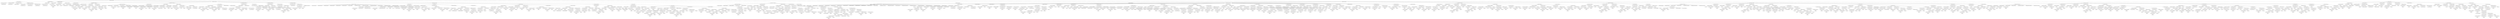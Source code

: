 strict digraph  {
<_ast.alias object at 0xa1e96c6d0>;
<_ast.ImportFrom object at 0xa1e96c690>;
<_ast.alias object at 0xa1e96c710>;
<_ast.ImportFrom object at 0xa1e969890>;
<_ast.alias object at 0xa1e96c790>;
<_ast.ImportFrom object at 0xa1e96c750>;
<_ast.Load object at 0x10295c1d0>;
<_ast.Name object at 0xa1e96c810>;
<_ast.alias object at 0xa1e96c890>;
<_ast.ImportFrom object at 0xa1e96c850>;
<_ast.alias object at 0xa1e96c910>;
<_ast.ImportFrom object at 0xa1e96c8d0>;
<_ast.alias object at 0xa1e96c990>;
<_ast.ImportFrom object at 0xa1e96c950>;
<_ast.ExceptHandler object at 0xa1e96c7d0>;
<_ast.Try object at 0xa1e96c650>;
<_ast.alias object at 0xa16953950>;
<_ast.Import object at 0xa28258390>;
<_ast.Store object at 0x10295c290>;
<_ast.Name object at 0xa1e96c9d0>;
<_ast.Name object at 0xa1e96ca90>;
Load8664832;
<_ast.Attribute object at 0xa1e96ca50>;
Load2277178;
<_ast.Call object at 0xa1e96ca10>;
<_ast.Assign object at 0xa16d2e650>;
<_ast.Name object at 0xa1e96cad0>;
Load4106971;
<_ast.Name object at 0xa1e96cb90>;
Store8120661;
<_ast.NameConstant object at 0xa1e96cbd0>;
<_ast.Assign object at 0xa1e96cb50>;
<_ast.arg object at 0xa1e96cc10>;
<_ast.arg object at 0xa1e96cc50>;
<_ast.arg object at 0xa1e96cc90>;
<_ast.arguments object at 0xa16d12c50>;
<_ast.Not object at 0x1029617d0>;
<_ast.Name object at 0xa1e96cd90>;
Load6514627;
<_ast.Attribute object at 0xa1e96cd50>;
Load3059068;
<_ast.UnaryOp object at 0xa1e96cd10>;
<_ast.Name object at 0xa1e96ce10>;
Load4871616;
<_ast.Attribute object at 0xa1e96cdd0>;
Store6308797;
<_ast.Name object at 0xa1e96ced0>;
Load5253798;
<_ast.Attribute object at 0xa1e96ce90>;
Load2388809;
<_ast.Name object at 0xa1e96cf10>;
Load5269551;
<_ast.Call object at 0xa1e96ce50>;
<_ast.Assign object at 0xa28238a90>;
<_ast.If object at 0xa1e96ccd0>;
<_ast.Name object at 0xa1e96cfd0>;
Load6662152;
<_ast.Attribute object at 0xa1e96cf90>;
Load8825542;
<_ast.Return object at 0xa1e96cf50>;
<_ast.FunctionDef object at 0xa1a838190>;
<_ast.arg object at 0xa1a858090>;
<_ast.arg object at 0xa1a8580d0>;
<_ast.arg object at 0xa1a858110>;
<_ast.arg object at 0xa1a858150>;
<_ast.Num object at 0xa1a858190>;
<_ast.Num object at 0xa1a8581d0>;
<_ast.arguments object at 0xa1a858050>;
<_ast.Name object at 0xa1a858290>;
Load4912810;
<_ast.Attribute object at 0xa1a858250>;
Store4070560;
<_ast.NameConstant object at 0xa1a8582d0>;
<_ast.Assign object at 0xa1a858210>;
<_ast.Name object at 0xa1a858390>;
Load5283945;
<_ast.Name object at 0xa1a8583d0>;
Load9187861;
<_ast.Name object at 0xa1a858410>;
Load9668144;
<_ast.Call object at 0xa1a858350>;
<_ast.Name object at 0xa1a8584d0>;
Load3855265;
<_ast.Attribute object at 0xa1a858490>;
Store7507092;
<_ast.Name object at 0xa1a858510>;
Load7684588;
<_ast.Assign object at 0xa1a858450>;
<_ast.Name object at 0xa1a8585d0>;
Load1289491;
<_ast.Str object at 0xa1a858610>;
<_ast.Call object at 0xa1a858590>;
<_ast.Raise object at 0xa1a858550>;
<_ast.If object at 0xa1a858310>;
<_ast.Name object at 0xa1a8586d0>;
Load4482006;
<_ast.Name object at 0xa1a858710>;
Load1824633;
<_ast.Name object at 0xa1a858750>;
Load8235387;
<_ast.Call object at 0xa1a858690>;
<_ast.Name object at 0xa1a858810>;
Load1768075;
<_ast.Attribute object at 0xa1a8587d0>;
Store4800261;
<_ast.Name object at 0xa1a858850>;
Load338862;
<_ast.Assign object at 0xa1a858790>;
<_ast.Name object at 0xa1a858910>;
Load8840708;
<_ast.Str object at 0xa1a858950>;
<_ast.Call object at 0xa1a8588d0>;
<_ast.Raise object at 0xa1a858890>;
<_ast.If object at 0xa1a858650>;
<_ast.Name object at 0xa1a858a10>;
Load3905425;
<_ast.Eq object at 0x102961a90>;
<_ast.Str object at 0xa1a858a50>;
<_ast.Compare object at 0xa1a8589d0>;
<_ast.Name object at 0xa1a858b10>;
Load1195758;
<_ast.Attribute object at 0xa1a858ad0>;
Load6194559;
<_ast.Str object at 0xa1a858b50>;
<_ast.Name object at 0xa1a858bd0>;
Load7906278;
<_ast.Attribute object at 0xa1a858b90>;
Load637664;
<_ast.Str object at 0xa1a858c50>;
<_ast.keyword object at 0xa1a858c10>;
<_ast.Call object at 0xa1a858a90>;
<_ast.Expr object at 0xa21a70dd0>;
<_ast.Name object at 0xa1a858d10>;
Load3527971;
<_ast.Attribute object at 0xa1a858cd0>;
Load1915260;
<_ast.Str object at 0xa1a858d50>;
<_ast.Name object at 0xa1a858dd0>;
Load3782631;
<_ast.Attribute object at 0xa1a858d90>;
Load527344;
<_ast.Str object at 0xa1a858e50>;
<_ast.keyword object at 0xa1a858e10>;
<_ast.Call object at 0xa1a858c90>;
<_ast.Expr object at 0xa1a844f10>;
<_ast.Name object at 0xa1a858f50>;
Load2401374;
<_ast.Attribute object at 0xa1a858f10>;
Load2970509;
<_ast.Str object at 0xa1a858f90>;
<_ast.Name object at 0xa1a842050>;
Load2112916;
<_ast.Attribute object at 0xa1a858fd0>;
Load5988097;
<_ast.Str object at 0xa1a8420d0>;
<_ast.keyword object at 0xa1a842090>;
<_ast.Call object at 0xa1a858ed0>;
<_ast.Expr object at 0xa1a858e90>;
<_ast.If object at 0xa1a858990>;
<_ast.FunctionDef object at 0xa16d67250>;
<_ast.arg object at 0xa1a842190>;
<_ast.arg object at 0xa1a8421d0>;
<_ast.arguments object at 0xa1a842150>;
<_ast.Name object at 0xa1a842290>;
Load4679910;
<_ast.Attribute object at 0xa1a842250>;
Load23575;
<_ast.Name object at 0xa1a8423d0>;
Load8522293;
<_ast.Attribute object at 0xa1a842390>;
Load1529906;
<_ast.Attribute object at 0xa1a842350>;
Load3836745;
<_ast.Name object at 0xa1a842410>;
Load9968655;
<_ast.Call object at 0xa1a842310>;
<_ast.Expr object at 0xa1a8422d0>;
<_ast.If object at 0xa1a842210>;
<_ast.FunctionDef object at 0xa1a842110>;
<_ast.arg object at 0xa1a8424d0>;
<_ast.arg object at 0xa1a842510>;
<_ast.arguments object at 0xa1a842490>;
<_ast.Name object at 0xa1a8425d0>;
Load1076762;
<_ast.Attribute object at 0xa1a842590>;
Store2837786;
<_ast.Name object at 0xa1a842610>;
Load7261323;
<_ast.Assign object at 0xa1a842550>;
<_ast.FunctionDef object at 0xa1a842450>;
<_ast.arg object at 0xa1a8426d0>;
<_ast.arguments object at 0xa1a842690>;
<_ast.Name object at 0xa1a842790>;
Load4438603;
<_ast.Attribute object at 0xa1a842750>;
Store521298;
<_ast.NameConstant object at 0xa1a8427d0>;
<_ast.Assign object at 0xa1a842710>;
<_ast.FunctionDef object at 0xa1a842650>;
<_ast.arg object at 0xa1a8428d0>;
<_ast.arg object at 0xa1a842910>;
<_ast.arg object at 0xa1a842950>;
<_ast.arg object at 0xa1a842990>;
<_ast.arg object at 0xa1a8429d0>;
<_ast.arg object at 0xa1a842a10>;
<_ast.arg object at 0xa1a842a50>;
<_ast.NameConstant object at 0xa1a842a90>;
<_ast.NameConstant object at 0xa1a842ad0>;
<_ast.NameConstant object at 0xa1a842b10>;
<_ast.Str object at 0xa1a842b50>;
<_ast.NameConstant object at 0xa1a842b90>;
<_ast.NameConstant object at 0xa1a842bd0>;
<_ast.arguments object at 0xa1a842850>;
<_ast.And object at 0x10295ca90>;
<_ast.Name object at 0xa1a842cd0>;
Load2974347;
<_ast.Is object at 0x102961f10>;
<_ast.NameConstant object at 0xa1a842d10>;
<_ast.Compare object at 0xa1a842c90>;
<_ast.Name object at 0xa1a842d90>;
Load8406661;
<_ast.NameConstant object at 0xa1a842dd0>;
<_ast.Compare object at 0xa1a842d50>;
Is6462460;
<_ast.BoolOp object at 0xa1a842c50>;
<_ast.Return object at 0xa1ce27190>;
<_ast.If object at 0xa1a842c10>;
<_ast.Name object at 0xa1a842e90>;
Load5265194;
<_ast.IsNot object at 0x102961fd0>;
<_ast.NameConstant object at 0xa1a842ed0>;
<_ast.Compare object at 0xa1a842e50>;
<_ast.Name object at 0xa1a842f50>;
Store274233;
<_ast.Or object at 0x10295cb50>;
<_ast.Name object at 0xa1a842fd0>;
Load5116437;
<_ast.Name object at 0xa1e944090>;
Load2200555;
<_ast.Attribute object at 0xa1e944050>;
Load4687453;
<_ast.BoolOp object at 0xa1a842f90>;
<_ast.Assign object at 0xa1a842f10>;
<_ast.Name object at 0xa1e944150>;
Load6375133;
<_ast.Attribute object at 0xa1e944110>;
Store4422449;
<_ast.Name object at 0xa1e944210>;
Load9538993;
<_ast.Attribute object at 0xa1e9441d0>;
Load4073748;
<_ast.Name object at 0xa1e944250>;
Load1704562;
<_ast.Str object at 0xa1e944290>;
<_ast.Name object at 0xa1e944310>;
Load2790224;
<_ast.Attribute object at 0xa1e9442d0>;
Load4310794;
<_ast.Name object at 0xa1e944350>;
Load4153747;
<_ast.Call object at 0xa1e944190>;
<_ast.Assign object at 0xa1e9440d0>;
<_ast.Name object at 0xa1e944450>;
Load1215180;
<_ast.Attribute object at 0xa1e944410>;
Load5065848;
<_ast.Str object at 0xa1e944490>;
<_ast.arg object at 0xa1e944550>;
<_ast.arg object at 0xa1e944590>;
<_ast.Name object at 0xa1e9445d0>;
Load3361656;
<_ast.arguments object at 0xa1e944510>;
<_ast.Name object at 0xa1e944690>;
Load52145;
<_ast.Attribute object at 0xa1e944650>;
Load3718908;
<_ast.Name object at 0xa1e9446d0>;
Load2025398;
<_ast.Call object at 0xa1e944610>;
<_ast.Lambda object at 0xa1e9444d0>;
<_ast.Call object at 0xa1e9443d0>;
<_ast.Expr object at 0xa1e944390>;
<_ast.Name object at 0xa1e9447d0>;
Load4042924;
<_ast.Attribute object at 0xa1e944790>;
Load6023682;
<_ast.Str object at 0xa1e944810>;
<_ast.arg object at 0xa1e9448d0>;
<_ast.arguments object at 0xa1e944890>;
<_ast.Name object at 0xa1e944990>;
Load5299196;
<_ast.Attribute object at 0xa1e944950>;
Load8088694;
<_ast.Call object at 0xa1e944910>;
<_ast.Lambda object at 0xa1e944850>;
<_ast.Call object at 0xa1e944750>;
<_ast.Expr object at 0xa1e944710>;
<_ast.If object at 0xa1a842e10>;
<_ast.Name object at 0xa1e944a50>;
Load2915717;
<_ast.NameConstant object at 0xa1e944a90>;
<_ast.Compare object at 0xa1e944a10>;
IsNot746255;
<_ast.Name object at 0xa1e944b10>;
Store679814;
<_ast.Name object at 0xa1e944b90>;
Load9447666;
<_ast.Name object at 0xa1e944c10>;
Load6861055;
<_ast.Attribute object at 0xa1e944bd0>;
Load5628414;
<_ast.BoolOp object at 0xa1e944b50>;
Or9948102;
<_ast.Assign object at 0xa1e944ad0>;
<_ast.Name object at 0xa1e944cd0>;
Load7217407;
<_ast.Attribute object at 0xa1e944c90>;
Store6259713;
<_ast.Name object at 0xa1e944d90>;
Load9406935;
<_ast.Attribute object at 0xa1e944d50>;
Load6144389;
<_ast.Name object at 0xa1e944dd0>;
Load900362;
<_ast.Str object at 0xa1e944e10>;
<_ast.Name object at 0xa1e944e90>;
Load2112787;
<_ast.Attribute object at 0xa1e944e50>;
Load8110308;
<_ast.Name object at 0xa1e944ed0>;
Load3224062;
<_ast.Call object at 0xa1e944d10>;
<_ast.Assign object at 0xa1e944c50>;
<_ast.Name object at 0xa1e944fd0>;
Load4150081;
<_ast.Attribute object at 0xa1e944f90>;
Load5475561;
<_ast.Str object at 0xa1e95a050>;
<_ast.arg object at 0xa1e95a110>;
<_ast.arg object at 0xa1e95a150>;
<_ast.Name object at 0xa1e95a190>;
Load2889046;
<_ast.arguments object at 0xa1e95a0d0>;
<_ast.Name object at 0xa1e95a250>;
Load2027570;
<_ast.Attribute object at 0xa1e95a210>;
Load6348525;
<_ast.Name object at 0xa1e95a290>;
Load8003445;
<_ast.Call object at 0xa1e95a1d0>;
<_ast.Lambda object at 0xa1e95a090>;
<_ast.Call object at 0xa1e944f50>;
<_ast.Expr object at 0xa1e944f10>;
<_ast.Name object at 0xa1e95a390>;
Load3572153;
<_ast.Attribute object at 0xa1e95a350>;
Load4862586;
<_ast.Str object at 0xa1e95a3d0>;
<_ast.arg object at 0xa1e95a490>;
<_ast.arguments object at 0xa1e95a450>;
<_ast.Name object at 0xa1e95a550>;
Load5006444;
<_ast.Attribute object at 0xa1e95a510>;
Load805869;
<_ast.Call object at 0xa1e95a4d0>;
<_ast.Lambda object at 0xa1e95a410>;
<_ast.Call object at 0xa1e95a310>;
<_ast.Expr object at 0xa1e95a2d0>;
<_ast.If object at 0xa1e9449d0>;
<_ast.Name object at 0xa1e95a5d0>;
Store2550116;
<_ast.Name object at 0xa1e95a690>;
Load2366035;
<_ast.NameConstant object at 0xa21c4f8d0>;
<_ast.Compare object at 0xa1e95a650>;
IsNot3867470;
<_ast.Name object at 0xa16cfe490>;
Load8733502;
<_ast.Name object at 0xa16cfebd0>;
Load7896583;
<_ast.IfExp object at 0xa1e95a610>;
<_ast.Assign object at 0xa1e95a590>;
<_ast.Name object at 0xa21a7f2d0>;
Load9580458;
<_ast.NameConstant object at 0xa1e93b690>;
<_ast.Compare object at 0xa2824bc50>;
IsNot5724596;
<_ast.Name object at 0xa16cfbed0>;
Load4350838;
<_ast.Name object at 0xa1ea7cf10>;
Load3894234;
<_ast.Name object at 0xa21c6aed0>;
Load7314721;
<_ast.Call object at 0xa1a844c50>;
<_ast.Name object at 0xa1a3e6290>;
Load2846317;
<_ast.Name object at 0xa1e968790>;
Load4661480;
<_ast.Name object at 0xa1e9687d0>;
Load8371682;
<_ast.Call object at 0xa21c6af10>;
<_ast.BoolOp object at 0xa1a844d10>;
Or8287545;
<_ast.Name object at 0xa21c3e110>;
Store8334114;
<_ast.Name object at 0xa21c3e150>;
Load8603565;
<_ast.Assign object at 0xa1e968810>;
<_ast.Name object at 0xa21c3e0d0>;
Store1303360;
<_ast.Name object at 0xa1a8667d0>;
Load1027374;
<_ast.Name object at 0xa21c3e4d0>;
Load3875508;
<_ast.Attribute object at 0xa21c3e610>;
Load7587284;
<_ast.Str object at 0xa21c3e250>;
<_ast.arg object at 0xa21c3e1d0>;
<_ast.arguments object at 0xa21c3efd0>;
<_ast.Name object at 0xa21c3eed0>;
Load6870913;
<_ast.Attribute object at 0xa21c3ef90>;
Load4635071;
<_ast.Name object at 0xa21c3ef10>;
Load4631989;
<_ast.Call object at 0xa21c3ef50>;
<_ast.Lambda object at 0xa21c3e210>;
<_ast.Call object at 0xa21c3e050>;
<_ast.Expr object at 0xa21c3e490>;
<_ast.Name object at 0xa21c3ee10>;
Load4944507;
<_ast.Attribute object at 0xa21c3edd0>;
Load2096636;
<_ast.Str object at 0xa21c3ed50>;
<_ast.arg object at 0xa21c3ed10>;
<_ast.arguments object at 0xa21c3ecd0>;
<_ast.Name object at 0xa21c3e2d0>;
Load6819916;
<_ast.Attribute object at 0xa21c3ec90>;
Load88599;
<_ast.Call object at 0xa21c3e550>;
<_ast.Lambda object at 0xa21c3ed90>;
<_ast.Call object at 0xa21c3ee90>;
<_ast.Expr object at 0xa21c3ee50>;
<_ast.Name object at 0xa21c3e390>;
Load5233071;
<_ast.Attribute object at 0xa21c3e350>;
Store8773015;
<_ast.Name object at 0xa21c3e710>;
Load7142378;
<_ast.Attribute object at 0xa21c3e3d0>;
Load7965248;
<_ast.Assign object at 0xa21c3e310>;
<_ast.For object at 0xa21c3e090>;
<_ast.Name object at 0xa21c3eb90>;
Load8852256;
<_ast.Attribute object at 0xa21c3ead0>;
Load4370468;
<_ast.Str object at 0xa21c3e450>;
<_ast.arg object at 0xa1e95a710>;
<_ast.arguments object at 0xa1e95a6d0>;
<_ast.Name object at 0xa1e95a7d0>;
Load9380950;
<_ast.Attribute object at 0xa1e95a790>;
Load5837092;
<_ast.Name object at 0xa1e95a810>;
Load8321886;
<_ast.Call object at 0xa1e95a750>;
<_ast.Lambda object at 0xa21c3e8d0>;
<_ast.Call object at 0xa21c3e510>;
<_ast.Expr object at 0xa21c3e410>;
<_ast.Name object at 0xa1e95a910>;
Load1317230;
<_ast.Attribute object at 0xa1e95a8d0>;
Load8948135;
<_ast.Str object at 0xa1e95a950>;
<_ast.arg object at 0xa1e95aa10>;
<_ast.arguments object at 0xa1e95a9d0>;
<_ast.Name object at 0xa1e95aad0>;
Load6672618;
<_ast.Attribute object at 0xa1e95aa90>;
Load4199156;
<_ast.Call object at 0xa1e95aa50>;
<_ast.Lambda object at 0xa1e95a990>;
<_ast.Call object at 0xa1e95a890>;
<_ast.Expr object at 0xa1e95a850>;
<_ast.Name object at 0xa1e95ab90>;
Load6640959;
<_ast.Attribute object at 0xa1e95ab50>;
Store2011494;
<_ast.Name object at 0xa1e95ac10>;
Load9974109;
<_ast.Attribute object at 0xa1e95abd0>;
Load1852673;
<_ast.Assign object at 0xa1e95ab10>;
<_ast.If object at 0xa1e96a590>;
<_ast.If object at 0xa16cfe2d0>;
<_ast.FunctionDef object at 0xa1a842810>;
<_ast.arg object at 0xa1e95acd0>;
<_ast.arg object at 0xa1e95ad10>;
<_ast.arg object at 0xa1e95ad50>;
<_ast.arg object at 0xa1e95ad90>;
<_ast.Num object at 0xa1e95add0>;
<_ast.Str object at 0xa1e95ae10>;
<_ast.arguments object at 0xa1e95ac90>;
<_ast.Name object at 0xa1e95ae90>;
Store4970280;
<_ast.Name object at 0xa1e95af10>;
Load7355217;
<_ast.Name object at 0xa1e95af50>;
Load5929617;
<_ast.Name object at 0xa1e95afd0>;
Load8880907;
<_ast.Add object at 0x10295cc90>;
<_ast.Str object at 0xa1e947050>;
<_ast.BinOp object at 0xa1e95af90>;
<_ast.Call object at 0xa1e95aed0>;
<_ast.Assign object at 0xa1e95ae50>;
<_ast.Name object at 0xa1e9470d0>;
Load7311103;
<_ast.Str object at 0xa1e947110>;
<_ast.Compare object at 0xa1e947090>;
Eq2857687;
<_ast.arg object at 0xa1e9471d0>;
<_ast.arguments object at 0xa1e947190>;
<_ast.Name object at 0xa1e9472d0>;
Load1513771;
<_ast.Attribute object at 0xa1e947290>;
Load8920089;
<_ast.Num object at 0xa1e947310>;
<_ast.Compare object at 0xa1e947250>;
Eq3609181;
<_ast.Name object at 0xa1e9473d0>;
Load3515478;
<_ast.Str object at 0xa1e947410>;
<_ast.USub object at 0x102961950>;
<_ast.Num object at 0xa1e9474d0>;
<_ast.UnaryOp object at 0xa1e947490>;
<_ast.Mult object at 0x10295ce10>;
<_ast.Name object at 0xa1e947510>;
Load1300334;
<_ast.BinOp object at 0xa1e947450>;
<_ast.Name object at 0xa1e947550>;
Load2355242;
<_ast.Call object at 0xa1e947390>;
<_ast.Expr object at 0xa1e947350>;
<_ast.Name object at 0xa1e947650>;
Load5784466;
<_ast.Attribute object at 0xa1e947610>;
Load8294134;
<_ast.Num object at 0xa1e947690>;
<_ast.Compare object at 0xa1e9475d0>;
Eq5380451;
<_ast.Name object at 0xa1e947750>;
Load2966557;
<_ast.Str object at 0xa1e947790>;
<_ast.Name object at 0xa1e9477d0>;
Load7216469;
<_ast.Name object at 0xa1e947810>;
Load9738679;
<_ast.Call object at 0xa1e947710>;
<_ast.Expr object at 0xa1e9476d0>;
<_ast.If object at 0xa1e947590>;
<_ast.If object at 0xa1e947210>;
<_ast.FunctionDef object at 0xa1e947150>;
<_ast.Name object at 0xa1e9478d0>;
Load1815209;
<_ast.Str object at 0xa1e947910>;
<_ast.Compare object at 0xa1e947890>;
Eq4784427;
<_ast.arg object at 0xa1e9479d0>;
<_ast.arguments object at 0xa1e947990>;
<_ast.Name object at 0xa1e947a90>;
Load8407806;
<_ast.Str object at 0xa1e947ad0>;
<_ast.Num object at 0xa1e947b90>;
<_ast.UnaryOp object at 0xa1e947b50>;
USub5845506;
<_ast.Name object at 0xa1e947c10>;
Load1829668;
<_ast.Name object at 0xa1e947d10>;
Load5232074;
<_ast.Attribute object at 0xa1e947cd0>;
Load3544212;
<_ast.Div object at 0x10295cf90>;
<_ast.Num object at 0xa1e947d50>;
<_ast.BinOp object at 0xa1e947c90>;
<_ast.Name object at 0xa1e947d90>;
Load2067980;
<_ast.BinOp object at 0xa1e947c50>;
Mult8065902;
<_ast.Call object at 0xa1e947bd0>;
<_ast.BinOp object at 0xa1e947b10>;
Mult5121805;
<_ast.Name object at 0xa1e947dd0>;
Load9846029;
<_ast.Call object at 0xa1e947a50>;
<_ast.Expr object at 0xa1e947a10>;
<_ast.FunctionDef object at 0xa1e947950>;
<_ast.Name object at 0xa1e947e90>;
Load8564797;
<_ast.Str object at 0xa1e947ed0>;
<_ast.Compare object at 0xa1e947e50>;
Eq3588875;
<_ast.arg object at 0xa1e947f90>;
<_ast.arguments object at 0xa1e947f50>;
<_ast.Name object at 0xa1e952090>;
Load6551030;
<_ast.Str object at 0xa1e9520d0>;
<_ast.Name object at 0xa1e952150>;
Load7268604;
<_ast.Attribute object at 0xa1e952110>;
Load4286620;
<_ast.Name object at 0xa1e952190>;
Load5992535;
<_ast.Call object at 0xa1e952050>;
<_ast.Expr object at 0xa1e947fd0>;
<_ast.FunctionDef object at 0xa1e947f10>;
<_ast.If object at 0xa1e947e10>;
<_ast.If object at 0xa1e947850>;
<_ast.If object at 0xa1e96aa10>;
<_ast.Name object at 0xa1e952210>;
Load6827886;
<_ast.Return object at 0xa1e9521d0>;
<_ast.Name object at 0xa1e952250>;
Load721542;
<_ast.FunctionDef object at 0xa1e95ac50>;
<_ast.ClassDef object at 0xa16b4fb90>;
<_ast.Name object at 0xa1e952290>;
Load2115921;
<_ast.Name object at 0xa1e9522d0>;
Load4019880;
<_ast.arg object at 0xa1e952390>;
<_ast.arg object at 0xa1e9523d0>;
<_ast.arg object at 0xa1e952410>;
<_ast.arg object at 0xa1e952450>;
<_ast.arg object at 0xa1e952490>;
<_ast.arg object at 0xa1e9524d0>;
<_ast.arg object at 0xa1e952510>;
<_ast.arg object at 0xa1e952550>;
<_ast.arg object at 0xa1e952590>;
<_ast.arg object at 0xa1e9525d0>;
<_ast.arg object at 0xa1e952610>;
<_ast.arg object at 0xa1e952650>;
<_ast.NameConstant object at 0xa1e952690>;
<_ast.NameConstant object at 0xa1e9526d0>;
<_ast.Num object at 0xa1e952710>;
<_ast.NameConstant object at 0xa1e952750>;
<_ast.NameConstant object at 0xa1e952790>;
<_ast.NameConstant object at 0xa1e9527d0>;
<_ast.NameConstant object at 0xa1e952810>;
<_ast.NameConstant object at 0xa1e952850>;
<_ast.Name object at 0xa1e952890>;
Load3170696;
<_ast.arguments object at 0xa1e952350>;
<_ast.Name object at 0xa1e9529d0>;
Load2343565;
<_ast.Name object at 0xa1e952a10>;
Load3413521;
<_ast.Name object at 0xa1e952a50>;
Load9412570;
<_ast.Call object at 0xa1e952990>;
<_ast.Attribute object at 0xa1e952950>;
Load6522766;
<_ast.Name object at 0xa1e952a90>;
Load1795787;
<_ast.Name object at 0xa1e952b10>;
Load6697704;
<_ast.keyword object at 0xa1e952ad0>;
<_ast.Call object at 0xa1e952910>;
<_ast.Expr object at 0xa1e9528d0>;
<_ast.Name object at 0xa1e952c10>;
Load3467911;
<_ast.Attribute object at 0xa1e952bd0>;
Load9611980;
<_ast.Num object at 0xa1e952c50>;
<_ast.Num object at 0xa1e952cd0>;
<_ast.keyword object at 0xa1e952c90>;
<_ast.Call object at 0xa1e952b90>;
<_ast.Expr object at 0xa1e952b50>;
<_ast.Name object at 0xa1e952dd0>;
Load4193793;
<_ast.Attribute object at 0xa1e952d90>;
Load1231146;
<_ast.Num object at 0xa1e952e10>;
<_ast.Num object at 0xa1e952e90>;
<_ast.keyword object at 0xa1e952e50>;
<_ast.Call object at 0xa1e952d50>;
<_ast.Expr object at 0xa1e952d10>;
<_ast.Name object at 0xa1e952f50>;
Load4562333;
<_ast.Attribute object at 0xa1e952f10>;
Store9433227;
<_ast.Name object at 0xa1e952fd0>;
Load9289854;
<_ast.Name object at 0xa1e95c050>;
Load4375845;
<_ast.Name object at 0xa1e95c0d0>;
Load6770275;
<_ast.keyword object at 0xa1e95c090>;
<_ast.Name object at 0xa1e95c150>;
Load3907852;
<_ast.keyword object at 0xa1e95c110>;
<_ast.Name object at 0xa1e95c1d0>;
Load1699066;
<_ast.keyword object at 0xa1e95c190>;
<_ast.Call object at 0xa1e952f90>;
<_ast.Assign object at 0xa1e952ed0>;
<_ast.Name object at 0xa1e95c310>;
Load7721850;
<_ast.Attribute object at 0xa1e95c2d0>;
Load3063895;
<_ast.Attribute object at 0xa1e95c290>;
Load5513976;
<_ast.Num object at 0xa1e95c390>;
<_ast.keyword object at 0xa1e95c350>;
<_ast.Num object at 0xa1e95c410>;
<_ast.keyword object at 0xa1e95c3d0>;
<_ast.Name object at 0xa1e95c550>;
Load5388310;
<_ast.Name object at 0xa1e95c590>;
Load1862793;
<_ast.BinOp object at 0xa1e95c510>;
Add7347864;
<_ast.Name object at 0xa1e95c5d0>;
Load7120408;
<_ast.BinOp object at 0xa1e95c4d0>;
Add8134135;
<_ast.Name object at 0xa1e95c610>;
Load3243534;
<_ast.BinOp object at 0xa1e95c490>;
Add6037127;
<_ast.keyword object at 0xa1e95c450>;
<_ast.Call object at 0xa1e95c250>;
<_ast.Expr object at 0xa1e95c210>;
<_ast.Name object at 0xa1e95c6d0>;
Load1277280;
<_ast.Attribute object at 0xa1e95c690>;
Store8213405;
<_ast.Name object at 0xa1e95c710>;
Load7915526;
<_ast.Assign object at 0xa1e95c650>;
<_ast.Name object at 0xa1e95c7d0>;
Load3229510;
<_ast.Attribute object at 0xa1e95c790>;
Store8863063;
<_ast.Name object at 0xa1e95c810>;
Load4139979;
<_ast.Assign object at 0xa1e95c750>;
<_ast.Name object at 0xa1e95c8d0>;
Load8436174;
<_ast.Attribute object at 0xa1e95c890>;
Store511053;
<_ast.Name object at 0xa1e95c950>;
Load574950;
<_ast.Name object at 0xa1e95c9d0>;
Load9904289;
<_ast.Attribute object at 0xa1e95c990>;
Load638874;
<_ast.Num object at 0xa1e95ca50>;
<_ast.keyword object at 0xa1e95ca10>;
<_ast.Num object at 0xa1e95cad0>;
<_ast.keyword object at 0xa1e95ca90>;
<_ast.Num object at 0xa1e95cb50>;
<_ast.keyword object at 0xa1e95cb10>;
<_ast.Call object at 0xa1e95c910>;
<_ast.Assign object at 0xa1e95c850>;
<_ast.Name object at 0xa1e95cc90>;
Load58515;
<_ast.Attribute object at 0xa1e95cc50>;
Load4675620;
<_ast.Attribute object at 0xa1e95cc10>;
Load2606753;
<_ast.Name object at 0xa1e95cd50>;
Load67584;
<_ast.Attribute object at 0xa1e95cd10>;
Load2462151;
<_ast.keyword object at 0xa1e95ccd0>;
<_ast.Num object at 0xa1e95cdd0>;
<_ast.keyword object at 0xa1e95cd90>;
<_ast.Num object at 0xa1e95ce50>;
<_ast.keyword object at 0xa1e95ce10>;
<_ast.Call object at 0xa1e95cbd0>;
<_ast.Expr object at 0xa1e95cb90>;
<_ast.Name object at 0xa1e95ced0>;
Load9589715;
<_ast.Name object at 0xa1e95cf90>;
Load7166169;
<_ast.NameConstant object at 0xa1e95cfd0>;
<_ast.Compare object at 0xa1e95cf50>;
IsNot1896191;
<_ast.Name object at 0xa1e9340d0>;
Load5824747;
<_ast.Attribute object at 0xa1e934090>;
Store1372269;
<_ast.Name object at 0xa1e934110>;
Load8872326;
<_ast.Assign object at 0xa1e934050>;
<_ast.Name object at 0xa1e9341d0>;
Load2237091;
<_ast.Attribute object at 0xa1e934190>;
Store2320640;
<_ast.Name object at 0xa1e934250>;
Load8081160;
<_ast.Name object at 0xa1e934290>;
Load5070365;
<_ast.Name object at 0xa1e934310>;
Load5235189;
<_ast.keyword object at 0xa1e9342d0>;
<_ast.Call object at 0xa1e934210>;
<_ast.Assign object at 0xa1e934150>;
<_ast.Name object at 0xa1e934450>;
Load8452836;
<_ast.Attribute object at 0xa1e934410>;
Load5987883;
<_ast.Attribute object at 0xa1e9343d0>;
Load4263833;
<_ast.Num object at 0xa1e9344d0>;
<_ast.keyword object at 0xa1e934490>;
<_ast.Num object at 0xa1e934550>;
<_ast.keyword object at 0xa1e934510>;
<_ast.Name object at 0xa1e934610>;
Load6569557;
<_ast.Name object at 0xa1e934650>;
Load5591256;
<_ast.BinOp object at 0xa1e9345d0>;
Add6003734;
<_ast.keyword object at 0xa1e934590>;
<_ast.Call object at 0xa1e934390>;
<_ast.Expr object at 0xa1e934350>;
<_ast.If object at 0xa1e95cf10>;
<_ast.Name object at 0xa1e934790>;
Load9783645;
<_ast.Attribute object at 0xa1e934750>;
Load8499368;
<_ast.Attribute object at 0xa1e934710>;
Load8506222;
<_ast.Num object at 0xa1e9347d0>;
<_ast.Num object at 0xa1e934810>;
<_ast.Call object at 0xa1e9346d0>;
<_ast.Expr object at 0xa1e934690>;
<_ast.Name object at 0xa1e934950>;
Load5074320;
<_ast.Attribute object at 0xa1e934910>;
Load7423099;
<_ast.Attribute object at 0xa1e9348d0>;
Load5995597;
<_ast.Name object at 0xa1e934a10>;
Load9208412;
<_ast.Attribute object at 0xa1e9349d0>;
Load3153494;
<_ast.keyword object at 0xa1e934990>;
<_ast.Call object at 0xa1e934890>;
<_ast.Expr object at 0xa1e934850>;
<_ast.Name object at 0xa1e934ad0>;
Load1359767;
<_ast.Attribute object at 0xa1e934a90>;
Store8709455;
<_ast.NameConstant object at 0xa1e934b10>;
<_ast.Assign object at 0xa1e934a50>;
<_ast.If object at 0xa1e95ce90>;
<_ast.Name object at 0xa1e934bd0>;
Load482275;
<_ast.Attribute object at 0xa1e934b90>;
Store1460210;
<_ast.Name object at 0xa1e934c10>;
Load8680695;
<_ast.Assign object at 0xa1e934b50>;
<_ast.Name object at 0xa1e934c90>;
Load3048840;
<_ast.Name object at 0xa1e934d50>;
Load9392486;
<_ast.NameConstant object at 0xa1e934d90>;
<_ast.Compare object at 0xa1e934d10>;
IsNot4475572;
<_ast.Name object at 0xa1e934e50>;
Load8977891;
<_ast.Attribute object at 0xa1e934e10>;
Store3918768;
<_ast.Name object at 0xa1e934e90>;
Load5220906;
<_ast.Assign object at 0xa1e934dd0>;
<_ast.Name object at 0xa1e934f50>;
Load4685712;
<_ast.Attribute object at 0xa1e934f10>;
Store1049818;
<_ast.Name object at 0xa1e934fd0>;
Load6205283;
<_ast.Name object at 0xa1e949050>;
Load7607672;
<_ast.Name object at 0xa1e9490d0>;
Load9709264;
<_ast.keyword object at 0xa1e949090>;
<_ast.Call object at 0xa1e934f90>;
<_ast.Assign object at 0xa1e934ed0>;
<_ast.Name object at 0xa1e949210>;
Load6896522;
<_ast.Attribute object at 0xa1e9491d0>;
Load8719672;
<_ast.Attribute object at 0xa1e949190>;
Load3668397;
<_ast.Num object at 0xa1e949290>;
<_ast.keyword object at 0xa1e949250>;
<_ast.Num object at 0xa1e949310>;
<_ast.keyword object at 0xa1e9492d0>;
<_ast.Name object at 0xa1e9493d0>;
Load1868162;
<_ast.Name object at 0xa1e949410>;
Load1751987;
<_ast.BinOp object at 0xa1e949390>;
Add5519861;
<_ast.keyword object at 0xa1e949350>;
<_ast.Call object at 0xa1e949150>;
<_ast.Expr object at 0xa1e949110>;
<_ast.If object at 0xa1e934cd0>;
<_ast.Name object at 0xa1e949550>;
Load6794011;
<_ast.Attribute object at 0xa1e949510>;
Load4481136;
<_ast.Attribute object at 0xa1e9494d0>;
Load4626473;
<_ast.Num object at 0xa1e949590>;
<_ast.Num object at 0xa1e9495d0>;
<_ast.Call object at 0xa1e949490>;
<_ast.Expr object at 0xa1e949450>;
<_ast.Name object at 0xa1e949710>;
Load6093814;
<_ast.Attribute object at 0xa1e9496d0>;
Load3579957;
<_ast.Attribute object at 0xa1e949690>;
Load8219113;
<_ast.Name object at 0xa1e9497d0>;
Load6268662;
<_ast.Attribute object at 0xa1e949790>;
Load277713;
<_ast.keyword object at 0xa1e949750>;
<_ast.Call object at 0xa1e949650>;
<_ast.Expr object at 0xa1e949610>;
<_ast.Name object at 0xa1e949890>;
Load278469;
<_ast.Attribute object at 0xa1e949850>;
Store2897594;
<_ast.NameConstant object at 0xa1e9498d0>;
<_ast.Assign object at 0xa1e949810>;
<_ast.If object at 0xa1e934c50>;
<_ast.Name object at 0xa1e949990>;
Load1092515;
<_ast.Attribute object at 0xa1e949950>;
Store5038754;
<_ast.Name object at 0xa1e9499d0>;
Load8930079;
<_ast.Assign object at 0xa1e949910>;
<_ast.Name object at 0xa1e949a90>;
Load6932894;
<_ast.Attribute object at 0xa1e949a50>;
Store4738237;
<_ast.Num object at 0xa1e949ad0>;
<_ast.Assign object at 0xa1e949a10>;
<_ast.Name object at 0xa1e949b90>;
Load2601545;
<_ast.Attribute object at 0xa1e949b50>;
Store4413664;
<_ast.Num object at 0xa1e949bd0>;
<_ast.Assign object at 0xa1e949b10>;
<_ast.Name object at 0xa1e949c90>;
Load1997263;
<_ast.Attribute object at 0xa1e949c50>;
Store8947683;
<_ast.Num object at 0xa1e949cd0>;
<_ast.Assign object at 0xa1e949c10>;
<_ast.Name object at 0xa1e949e10>;
Load8457240;
<_ast.Attribute object at 0xa1e949dd0>;
Load3834057;
<_ast.Attribute object at 0xa1e949d90>;
Load2570080;
<_ast.Str object at 0xa1e949e50>;
<_ast.Name object at 0xa1e949ed0>;
Load8130369;
<_ast.Attribute object at 0xa1e949e90>;
Load8814438;
<_ast.Call object at 0xa1e949d50>;
<_ast.Expr object at 0xa1e949d10>;
<_ast.Name object at 0xa1e94b050>;
Load8629573;
<_ast.Attribute object at 0xa1e949fd0>;
Load7316661;
<_ast.Attribute object at 0xa1e949f90>;
Load1014624;
<_ast.Str object at 0xa1e94b090>;
<_ast.Name object at 0xa1e94b110>;
Load5159326;
<_ast.Attribute object at 0xa1e94b0d0>;
Load317101;
<_ast.Call object at 0xa1e949f50>;
<_ast.Expr object at 0xa1e949f10>;
<_ast.Name object at 0xa1e94b210>;
Load3870587;
<_ast.Attribute object at 0xa1e94b1d0>;
Load4859120;
<_ast.Attribute object at 0xa1e94b190>;
Store8385070;
<_ast.Name object at 0xa1e94b290>;
Load5449736;
<_ast.Attribute object at 0xa1e94b250>;
Load1249213;
<_ast.Assign object at 0xa1e94b150>;
<_ast.Name object at 0xa1e94b390>;
Load4599410;
<_ast.Attribute object at 0xa1e94b350>;
Load3325781;
<_ast.Attribute object at 0xa1e94b310>;
Store7497823;
<_ast.Name object at 0xa1e94b410>;
Load615821;
<_ast.Attribute object at 0xa1e94b3d0>;
Load1856441;
<_ast.Assign object at 0xa1e94b2d0>;
<_ast.Name object at 0xa1e94b550>;
Load8549781;
<_ast.Name object at 0xa1e94b590>;
Load4813070;
<_ast.Call object at 0xa1e94b510>;
<_ast.Attribute object at 0xa1e94b4d0>;
Load5905451;
<_ast.Name object at 0xa1e94b610>;
Load1056840;
<_ast.Attribute object at 0xa1e94b5d0>;
Load8193523;
<_ast.Name object at 0xa1e94b6d0>;
Load8831915;
<_ast.Attribute object at 0xa1e94b690>;
Load550960;
<_ast.keyword object at 0xa1e94b650>;
<_ast.Name object at 0xa1e94b790>;
Load5036854;
<_ast.Attribute object at 0xa1e94b750>;
Load6667016;
<_ast.keyword object at 0xa1e94b710>;
<_ast.Call object at 0xa1e94b490>;
<_ast.Expr object at 0xa1e94b450>;
<_ast.FunctionDef object at 0xa1e952310>;
<_ast.arg object at 0xa1e94b850>;
<_ast.arguments object at 0xa1e94b810>;
<_ast.Name object at 0xa1e94b950>;
Load8487277;
<_ast.Attribute object at 0xa1e94b910>;
Load6870989;
<_ast.Call object at 0xa1e94b8d0>;
<_ast.Expr object at 0xa1e94b890>;
<_ast.Name object at 0xa1e94b9d0>;
Store1524034;
<_ast.Name object at 0xa1e94ba50>;
Load6896470;
<_ast.Name object at 0xa1e94bb50>;
Load5702983;
<_ast.Attribute object at 0xa1e94bb10>;
Load6498994;
<_ast.Attribute object at 0xa1e94bad0>;
Load4859630;
<_ast.Call object at 0xa1e94ba90>;
<_ast.Call object at 0xa1e94ba10>;
<_ast.Assign object at 0xa1e94b990>;
<_ast.Name object at 0xa1e94bbd0>;
Store9380281;
<_ast.Name object at 0xa1e94bc50>;
Load5285320;
<_ast.Name object at 0xa1e94bd50>;
Load2684660;
<_ast.Attribute object at 0xa1e94bd10>;
Load8742966;
<_ast.Attribute object at 0xa1e94bcd0>;
Load5152568;
<_ast.Call object at 0xa1e94bc90>;
<_ast.Call object at 0xa1e94bc10>;
<_ast.Assign object at 0xa1e94bb90>;
<_ast.Name object at 0xa1e94be50>;
Load8312436;
<_ast.Attribute object at 0xa1e94be10>;
Load9499299;
<_ast.NameConstant object at 0xa1e94be90>;
<_ast.Compare object at 0xa1e94bdd0>;
IsNot6876571;
<_ast.Name object at 0xa1e94bf10>;
Store1092865;
<_ast.Name object at 0xa1e94bf90>;
Load5578752;
<_ast.Name object at 0xa1e936050>;
Load8178129;
<_ast.Attribute object at 0xa1e94bfd0>;
Load4143986;
<_ast.Name object at 0xa1e936090>;
Load3685293;
<_ast.Call object at 0xa1e94bf50>;
<_ast.Assign object at 0xa1e94bed0>;
<_ast.Name object at 0xa1e936110>;
Store9402261;
<_ast.Name object at 0xa1e936190>;
Load3100686;
<_ast.Attribute object at 0xa1e936150>;
Load1705355;
<_ast.Assign object at 0xa1e9360d0>;
<_ast.If object at 0xa1e94bd90>;
<_ast.Name object at 0xa1e936290>;
Load9578222;
<_ast.Attribute object at 0xa1e936250>;
Load1325935;
<_ast.NameConstant object at 0xa1e9362d0>;
<_ast.Compare object at 0xa1e936210>;
IsNot8072910;
<_ast.Name object at 0xa1e936350>;
Store562525;
<_ast.Name object at 0xa1e9363d0>;
Load4834507;
<_ast.Name object at 0xa1e936450>;
Load6328943;
<_ast.Attribute object at 0xa1e936410>;
Load6523336;
<_ast.Name object at 0xa1e936490>;
Load1561425;
<_ast.Call object at 0xa1e936390>;
<_ast.Assign object at 0xa1e936310>;
<_ast.Name object at 0xa1e936510>;
Store880313;
<_ast.Name object at 0xa1e936590>;
Load5214746;
<_ast.Attribute object at 0xa1e936550>;
Load2222585;
<_ast.Assign object at 0xa1e9364d0>;
<_ast.If object at 0xa1e9361d0>;
<_ast.Name object at 0xa1e9366d0>;
Load5584779;
<_ast.Attribute object at 0xa1e936690>;
Load7434903;
<_ast.Attribute object at 0xa1e936650>;
Load1406438;
<_ast.Name object at 0xa1e936750>;
Load4090578;
<_ast.keyword object at 0xa1e936710>;
<_ast.Name object at 0xa1e9367d0>;
Load3541014;
<_ast.keyword object at 0xa1e936790>;
<_ast.Call object at 0xa1e936610>;
<_ast.Expr object at 0xa1e9365d0>;
<_ast.FunctionDef object at 0xa1e94b7d0>;
<_ast.arg object at 0xa1e936890>;
<_ast.arg object at 0xa1e9368d0>;
<_ast.arguments object at 0xa1e936850>;
<_ast.Name object at 0xa1e936990>;
Load1657791;
<_ast.Attribute object at 0xa1e936950>;
Store7270653;
<_ast.Name object at 0xa1e936a10>;
Load1880088;
<_ast.Name object at 0xa1e936b10>;
Load9127942;
<_ast.Attribute object at 0xa1e936ad0>;
Load2962228;
<_ast.Attribute object at 0xa1e936a90>;
Load2154362;
<_ast.Call object at 0xa1e936a50>;
<_ast.Call object at 0xa1e9369d0>;
<_ast.Assign object at 0xa1e936910>;
<_ast.Name object at 0xa1e936bd0>;
Load5178429;
<_ast.Attribute object at 0xa1e936b90>;
Store6198443;
<_ast.Name object at 0xa1e936c50>;
Load8995445;
<_ast.Name object at 0xa1e936d50>;
Load7166937;
<_ast.Attribute object at 0xa1e936d10>;
Load5148374;
<_ast.Attribute object at 0xa1e936cd0>;
Load1611371;
<_ast.Call object at 0xa1e936c90>;
<_ast.Call object at 0xa1e936c10>;
<_ast.Assign object at 0xa1e936b50>;
<_ast.Name object at 0xa1e936e10>;
Load8239041;
<_ast.Attribute object at 0xa1e936dd0>;
Load1144850;
<_ast.Name object at 0xa1e936f10>;
Load5385531;
<_ast.Attribute object at 0xa1e936ed0>;
Load1369400;
<_ast.Str object at 0xa1e936f50>;
<_ast.Num object at 0xa1e936f90>;
<_ast.Str object at 0xa1e936fd0>;
<_ast.Call object at 0xa1e936e90>;
<_ast.Expr object at 0xa1e936e50>;
<_ast.If object at 0xa1e936d90>;
<_ast.Name object at 0xa1e9630d0>;
Load7318022;
<_ast.Attribute object at 0xa1e963090>;
Load1880687;
<_ast.Name object at 0xa1e9631d0>;
Load3148604;
<_ast.Attribute object at 0xa1e963190>;
Load6117637;
<_ast.Str object at 0xa1e963210>;
<_ast.Num object at 0xa1e963250>;
<_ast.Str object at 0xa1e963290>;
<_ast.Call object at 0xa1e963150>;
<_ast.Expr object at 0xa1e963110>;
<_ast.If object at 0xa1e963050>;
<_ast.FunctionDef object at 0xa1e936810>;
<_ast.arg object at 0xa1e963350>;
<_ast.arg object at 0xa1e963390>;
<_ast.arg object at 0xa1e9633d0>;
<_ast.arg object at 0xa1e963410>;
<_ast.NameConstant object at 0xa1e963450>;
<_ast.NameConstant object at 0xa1e963490>;
<_ast.NameConstant object at 0xa1e9634d0>;
<_ast.arguments object at 0xa1e963310>;
<_ast.Name object at 0xa1e963550>;
Store1081432;
<_ast.Name object at 0xa1e9635d0>;
Load256303;
<_ast.Name object at 0xa1e963610>;
Load4782349;
<_ast.Call object at 0xa1e963590>;
<_ast.Assign object at 0xa1e963510>;
<_ast.Name object at 0xa1e963690>;
Store9008084;
<_ast.Name object at 0xa1e963790>;
Load3597965;
<_ast.Attribute object at 0xa1e963750>;
Load6544617;
<_ast.Attribute object at 0xa1e963710>;
Load2308530;
<_ast.Call object at 0xa1e9636d0>;
<_ast.Assign object at 0xa1e963650>;
<_ast.Name object at 0xa1e963810>;
Store1337996;
<_ast.Name object at 0xa1e963890>;
Load325222;
<_ast.Attribute object at 0xa1e963850>;
Load5535838;
<_ast.Assign object at 0xa1e9637d0>;
<_ast.Name object at 0xa1e963910>;
Store7378374;
<_ast.Name object at 0xa1e963990>;
Load2498874;
<_ast.Attribute object at 0xa1e963950>;
Load8945950;
<_ast.Assign object at 0xa1e9638d0>;
<_ast.Name object at 0xa1e963a50>;
Load6499588;
<_ast.NameConstant object at 0xa1e963a90>;
<_ast.Compare object at 0xa1e963a10>;
Is9549544;
<_ast.Name object at 0xa1e963bd0>;
Load6291015;
<_ast.Attribute object at 0xa1e963b90>;
Load103605;
<_ast.Attribute object at 0xa1e963b50>;
Load7194644;
<_ast.Call object at 0xa1e963b10>;
<_ast.Return object at 0xa1e963ad0>;
<_ast.Name object at 0xa1e963c90>;
Load8128621;
<_ast.Str object at 0xa1e963cd0>;
<_ast.Compare object at 0xa1e963c50>;
Eq9325898;
<_ast.Name object at 0xa1e963d90>;
Load8159963;
<_ast.Attribute object at 0xa1e963d50>;
Store2341927;
<_ast.Name object at 0xa1e963e10>;
Load5922254;
<_ast.Name object at 0xa1e963e90>;
Load1520112;
<_ast.Name object at 0xa1e963ed0>;
Load5293480;
<_ast.BinOp object at 0xa1e963e50>;
Mult2858329;
<_ast.Call object at 0xa1e963dd0>;
<_ast.Assign object at 0xa1e963d10>;
<_ast.Name object at 0xa1e963f90>;
Load4421542;
<_ast.Str object at 0xa1e963fd0>;
<_ast.Compare object at 0xa1e963f50>;
Eq1793620;
<_ast.Name object at 0xa21c30090>;
Store4628014;
<_ast.Name object at 0xa21c30110>;
Load6990222;
<_ast.Name object at 0xa21c30190>;
Load9495111;
<_ast.Name object at 0xa21c30210>;
Load283562;
<_ast.Attribute object at 0xa21c301d0>;
Load1499089;
<_ast.BinOp object at 0xa21c30150>;
Mult168168;
<_ast.Call object at 0xa21c300d0>;
<_ast.Assign object at 0xa21c30050>;
<_ast.Name object at 0xa21c30290>;
Store7719641;
<_ast.Name object at 0xa21c302d0>;
Load6636687;
<_ast.Assign object at 0xa21c30250>;
<_ast.If object at 0xa1e963f10>;
<_ast.Name object at 0xa21c30390>;
Load6209387;
<_ast.Attribute object at 0xa21c30350>;
Store2517863;
<_ast.Name object at 0xa21c30450>;
Load1848770;
<_ast.Attribute object at 0xa21c30410>;
Load977245;
<_ast.Name object at 0xa21c304d0>;
Load2703440;
<_ast.Name object at 0xa21c30510>;
Load4997118;
<_ast.BinOp object at 0xa21c30490>;
Mult6956547;
<_ast.BinOp object at 0xa21c303d0>;
Add2870986;
<_ast.Assign object at 0xa21c30310>;
<_ast.If object at 0xa1e963c10>;
<_ast.If object at 0xa1e9639d0>;
<_ast.Name object at 0xa21c305d0>;
Load5510504;
<_ast.LtE object at 0x102961cd0>;
<_ast.Name object at 0xa21c30610>;
Load415230;
<_ast.Compare object at 0xa21c30590>;
<_ast.Name object at 0xa21c306d0>;
Load6334092;
<_ast.Attribute object at 0xa21c30690>;
Store6685036;
<_ast.Num object at 0xa21c30710>;
<_ast.Assign object at 0xa21c30650>;
<_ast.Name object at 0xa21c30790>;
Store9472890;
<_ast.Num object at 0xa21c307d0>;
<_ast.Assign object at 0xa21c30750>;
<_ast.Name object at 0xa21c30850>;
Store5427857;
<_ast.Num object at 0xa21c30890>;
<_ast.Assign object at 0xa21c30810>;
<_ast.Name object at 0xa21c309d0>;
Load6320124;
<_ast.Attribute object at 0xa21c30990>;
Load2905093;
<_ast.Name object at 0xa21c30a10>;
Load8031231;
<_ast.BinOp object at 0xa21c30950>;
Add5314694;
<_ast.Gt object at 0x102961d90>;
<_ast.Name object at 0xa21c30a50>;
Load8347647;
<_ast.Compare object at 0xa21c30910>;
<_ast.Name object at 0xa21c30b10>;
Load7546459;
<_ast.Attribute object at 0xa21c30ad0>;
Store6573345;
<_ast.Name object at 0xa21c30b90>;
Load9547395;
<_ast.Sub object at 0x10295cd50>;
<_ast.Name object at 0xa21c30bd0>;
Load4484146;
<_ast.BinOp object at 0xa21c30b50>;
<_ast.Assign object at 0xa21c30a90>;
<_ast.Name object at 0xa21c30c50>;
Store5465998;
<_ast.Num object at 0xa21c30c90>;
<_ast.Assign object at 0xa21c30c10>;
<_ast.Name object at 0xa21c30d90>;
Load2602710;
<_ast.Attribute object at 0xa21c30d50>;
Load3225279;
<_ast.Lt object at 0x102961c10>;
<_ast.Num object at 0xa21c30dd0>;
<_ast.Compare object at 0xa21c30d10>;
<_ast.Name object at 0xa21c30e90>;
Load4720204;
<_ast.Attribute object at 0xa21c30e50>;
Store565185;
<_ast.Num object at 0xa21c30ed0>;
<_ast.Assign object at 0xa21c30e10>;
<_ast.If object at 0xa21c30cd0>;
<_ast.Name object at 0xa21c30f50>;
Store4776376;
<_ast.Name object at 0xa21c6d090>;
Load4769605;
<_ast.Attribute object at 0xa21c6d050>;
Load4002180;
<_ast.Name object at 0xa21c6d0d0>;
Load2841769;
<_ast.BinOp object at 0xa21c30fd0>;
Add3463760;
<_ast.Name object at 0xa21c6d110>;
Load583259;
<_ast.BinOp object at 0xa21c30f90>;
Div9784588;
<_ast.Assign object at 0xa21c30f10>;
<_ast.If object at 0xa21c308d0>;
<_ast.Name object at 0xa21c6d190>;
Store2568933;
<_ast.Str object at 0xa21c6d1d0>;
<_ast.Assign object at 0xa21c6d150>;
<_ast.If object at 0xa21c30550>;
<_ast.Name object at 0xa21c6d2d0>;
Load669794;
<_ast.Attribute object at 0xa21c6d290>;
Load454842;
<_ast.NotEq object at 0x102961b50>;
<_ast.Name object at 0xa21c6d310>;
Load2422018;
<_ast.Compare object at 0xa21c6d250>;
<_ast.Name object at 0xa21c6d450>;
Load9367291;
<_ast.Attribute object at 0xa21c6d410>;
Load9741544;
<_ast.Attribute object at 0xa21c6d3d0>;
Load206551;
<_ast.Name object at 0xa21c6d550>;
Load1060535;
<_ast.Attribute object at 0xa21c6d510>;
Load5675515;
<_ast.UnaryOp object at 0xa21c6d4d0>;
USub7066633;
<_ast.keyword object at 0xa21c6d490>;
<_ast.Name object at 0xa21c6d5d0>;
Load519391;
<_ast.keyword object at 0xa21c6d590>;
<_ast.Call object at 0xa21c6d390>;
<_ast.Expr object at 0xa21c6d350>;
<_ast.If object at 0xa21c6d210>;
<_ast.Name object at 0xa21c6d650>;
Store8136643;
<_ast.Name object at 0xa21c6d710>;
Load9031058;
<_ast.Attribute object at 0xa21c6d6d0>;
Load4544045;
<_ast.Name object at 0xa21c6d750>;
Load2362285;
<_ast.BinOp object at 0xa21c6d690>;
Div5464800;
<_ast.Assign object at 0xa21c6d610>;
<_ast.Name object at 0xa21c6d890>;
Load2699437;
<_ast.Attribute object at 0xa21c6d850>;
Load1687188;
<_ast.Attribute object at 0xa21c6d810>;
Load2819704;
<_ast.Name object at 0xa21c6d8d0>;
Load1861013;
<_ast.Name object at 0xa21c6d910>;
Load3664908;
<_ast.Call object at 0xa21c6d7d0>;
<_ast.Expr object at 0xa21c6d790>;
<_ast.FunctionDef object at 0xa1e9632d0>;
<_ast.arg object at 0xa21c6d9d0>;
<_ast.arg object at 0xa21c6da10>;
<_ast.arg object at 0xa21c6da50>;
<_ast.arg object at 0xa21c6da90>;
<_ast.NameConstant object at 0xa21c6dad0>;
<_ast.NameConstant object at 0xa21c6db10>;
<_ast.NameConstant object at 0xa21c6db50>;
<_ast.arguments object at 0xa21c6d990>;
<_ast.Name object at 0xa21c6dbd0>;
Store4013382;
<_ast.Name object at 0xa21c6dc50>;
Load8656175;
<_ast.Name object at 0xa21c6dc90>;
Load8243034;
<_ast.Call object at 0xa21c6dc10>;
<_ast.Assign object at 0xa21c6db90>;
<_ast.Name object at 0xa21c6dd10>;
Store2660520;
<_ast.Name object at 0xa21c6de10>;
Load4819808;
<_ast.Attribute object at 0xa21c6ddd0>;
Load6411210;
<_ast.Attribute object at 0xa21c6dd90>;
Load4022054;
<_ast.Call object at 0xa21c6dd50>;
<_ast.Assign object at 0xa21c6dcd0>;
<_ast.Name object at 0xa21c6de90>;
Store1334422;
<_ast.Name object at 0xa21c6df10>;
Load2003191;
<_ast.Attribute object at 0xa21c6ded0>;
Load6653379;
<_ast.Assign object at 0xa21c6de50>;
<_ast.Name object at 0xa21c6df90>;
Store913082;
<_ast.Name object at 0xa21c59050>;
Load6676021;
<_ast.Attribute object at 0xa21c6dfd0>;
Load8338397;
<_ast.Assign object at 0xa21c6df50>;
<_ast.Name object at 0xa21c59110>;
Load7649534;
<_ast.NameConstant object at 0xa21c59150>;
<_ast.Compare object at 0xa21c590d0>;
Is4662840;
<_ast.Name object at 0xa21c59290>;
Load5448891;
<_ast.Attribute object at 0xa21c59250>;
Load8956265;
<_ast.Attribute object at 0xa21c59210>;
Load4834763;
<_ast.Call object at 0xa21c591d0>;
<_ast.Return object at 0xa21c59190>;
<_ast.Name object at 0xa21c59350>;
Load4923569;
<_ast.Str object at 0xa21c59390>;
<_ast.Compare object at 0xa21c59310>;
Eq3608196;
<_ast.Name object at 0xa21c59450>;
Load3790146;
<_ast.Attribute object at 0xa21c59410>;
Store1235558;
<_ast.Name object at 0xa21c594d0>;
Load3979409;
<_ast.Name object at 0xa21c59510>;
Load8016523;
<_ast.BinOp object at 0xa21c59490>;
Mult2883709;
<_ast.Assign object at 0xa21c593d0>;
<_ast.Name object at 0xa21c595d0>;
Load8884552;
<_ast.Str object at 0xa21c59610>;
<_ast.Compare object at 0xa21c59590>;
Eq1161679;
<_ast.Name object at 0xa21c59690>;
Store2892655;
<_ast.Name object at 0xa21c59710>;
Load8776032;
<_ast.Name object at 0xa21c59790>;
Load5459567;
<_ast.Name object at 0xa21c59810>;
Load8057882;
<_ast.Attribute object at 0xa21c597d0>;
Load2146543;
<_ast.BinOp object at 0xa21c59750>;
Mult2577843;
<_ast.Call object at 0xa21c596d0>;
<_ast.Assign object at 0xa21c59650>;
<_ast.Name object at 0xa21c59890>;
Store4610462;
<_ast.Name object at 0xa21c598d0>;
Load4225582;
<_ast.Assign object at 0xa21c59850>;
<_ast.If object at 0xa21c59550>;
<_ast.Name object at 0xa21c59990>;
Load4142663;
<_ast.Attribute object at 0xa21c59950>;
Store4923705;
<_ast.Name object at 0xa21c59a50>;
Load1884883;
<_ast.Attribute object at 0xa21c59a10>;
Load6535900;
<_ast.Name object at 0xa21c59ad0>;
Load8094856;
<_ast.Name object at 0xa21c59b10>;
Load1959067;
<_ast.BinOp object at 0xa21c59a90>;
Mult8431613;
<_ast.BinOp object at 0xa21c599d0>;
Add2066685;
<_ast.Assign object at 0xa21c59910>;
<_ast.If object at 0xa21c592d0>;
<_ast.If object at 0xa21c59090>;
<_ast.Name object at 0xa21c59bd0>;
Load323485;
<_ast.Name object at 0xa21c59c10>;
Load8401984;
<_ast.Compare object at 0xa21c59b90>;
LtE5743153;
<_ast.Name object at 0xa21c59cd0>;
Load1861715;
<_ast.Attribute object at 0xa21c59c90>;
Store5098241;
<_ast.Num object at 0xa21c59d10>;
<_ast.Assign object at 0xa21c59c50>;
<_ast.Name object at 0xa21c59d90>;
Store154618;
<_ast.Num object at 0xa21c59dd0>;
<_ast.Assign object at 0xa21c59d50>;
<_ast.Name object at 0xa21c59e50>;
Store5848804;
<_ast.Num object at 0xa21c59e90>;
<_ast.Assign object at 0xa21c59e10>;
<_ast.Name object at 0xa21c59fd0>;
Load5968217;
<_ast.Attribute object at 0xa21c59f90>;
Load6770531;
<_ast.Name object at 0xa21c61050>;
Load9752168;
<_ast.BinOp object at 0xa21c59f50>;
Add6726737;
<_ast.Name object at 0xa21c61090>;
Load8911466;
<_ast.Compare object at 0xa21c59f10>;
Gt6567478;
<_ast.Name object at 0xa21c61150>;
Load353439;
<_ast.Attribute object at 0xa21c61110>;
Store105622;
<_ast.Name object at 0xa21c611d0>;
Load6803819;
<_ast.Name object at 0xa21c61210>;
Load4285475;
<_ast.BinOp object at 0xa21c61190>;
Sub2206022;
<_ast.Assign object at 0xa21c610d0>;
<_ast.Name object at 0xa21c61290>;
Store9998924;
<_ast.Num object at 0xa21c612d0>;
<_ast.Assign object at 0xa21c61250>;
<_ast.Name object at 0xa21c613d0>;
Load6131864;
<_ast.Attribute object at 0xa21c61390>;
Load7393725;
<_ast.Num object at 0xa21c61410>;
<_ast.Compare object at 0xa21c61350>;
Lt1705402;
<_ast.Name object at 0xa21c614d0>;
Load8364900;
<_ast.Attribute object at 0xa21c61490>;
Store7487385;
<_ast.Num object at 0xa21c61510>;
<_ast.Assign object at 0xa21c61450>;
<_ast.If object at 0xa21c61310>;
<_ast.Name object at 0xa21c61590>;
Store5193811;
<_ast.Name object at 0xa21c61690>;
Load218754;
<_ast.Attribute object at 0xa21c61650>;
Load3282694;
<_ast.Name object at 0xa21c616d0>;
Load3801901;
<_ast.BinOp object at 0xa21c61610>;
Add1492221;
<_ast.Name object at 0xa21c61710>;
Load911960;
<_ast.BinOp object at 0xa21c615d0>;
Div4963630;
<_ast.Assign object at 0xa21c61550>;
<_ast.If object at 0xa21c59ed0>;
<_ast.Name object at 0xa21c61790>;
Store7379883;
<_ast.Str object at 0xa21c617d0>;
<_ast.Assign object at 0xa21c61750>;
<_ast.If object at 0xa21c59b50>;
<_ast.Name object at 0xa21c618d0>;
Load6453190;
<_ast.Attribute object at 0xa21c61890>;
Load485636;
<_ast.Name object at 0xa21c61910>;
Load9812962;
<_ast.Compare object at 0xa21c61850>;
NotEq9415328;
<_ast.Name object at 0xa21c61a50>;
Load2248856;
<_ast.Attribute object at 0xa21c61a10>;
Load9063013;
<_ast.Attribute object at 0xa21c619d0>;
Load941578;
<_ast.Name object at 0xa21c61b50>;
Load570184;
<_ast.Attribute object at 0xa21c61b10>;
Load6520475;
<_ast.UnaryOp object at 0xa21c61ad0>;
USub1805524;
<_ast.keyword object at 0xa21c61a90>;
<_ast.Name object at 0xa21c61bd0>;
Load1788307;
<_ast.keyword object at 0xa21c61b90>;
<_ast.Call object at 0xa21c61990>;
<_ast.Expr object at 0xa21c61950>;
<_ast.If object at 0xa21c61810>;
<_ast.Name object at 0xa21c61c50>;
Store7737063;
<_ast.Name object at 0xa21c61d10>;
Load4455318;
<_ast.Attribute object at 0xa21c61cd0>;
Load3226396;
<_ast.Name object at 0xa21c61d50>;
Load3115282;
<_ast.BinOp object at 0xa21c61c90>;
Div3892899;
<_ast.Assign object at 0xa21c61c10>;
<_ast.Name object at 0xa21c61e90>;
Load378858;
<_ast.Attribute object at 0xa21c61e50>;
Load7084032;
<_ast.Attribute object at 0xa21c61e10>;
Load1007292;
<_ast.Name object at 0xa21c61ed0>;
Load4667276;
<_ast.Name object at 0xa21c61f10>;
Load3932180;
<_ast.Call object at 0xa21c61dd0>;
<_ast.Expr object at 0xa21c61d90>;
<_ast.FunctionDef object at 0xa21c6d950>;
<_ast.ClassDef object at 0xa1a8666d0>;
<_ast.Name object at 0xa21c61fd0>;
Load4119247;
<_ast.Str object at 0xa21c5f050>;
<_ast.Compare object at 0xa21c61f90>;
Eq8314336;
<_ast.alias object at 0xa21c5f150>;
<_ast.alias object at 0xa21c5f190>;
<_ast.alias object at 0xa21c5f1d0>;
<_ast.ImportFrom object at 0xa21c5f110>;
<_ast.Name object at 0xa21c5f250>;
Load1059421;
<_ast.alias object at 0xa21c5f2d0>;
<_ast.alias object at 0xa21c5f310>;
<_ast.alias object at 0xa21c5f350>;
<_ast.ImportFrom object at 0xa21c5f290>;
<_ast.ExceptHandler object at 0xa21c5f210>;
<_ast.Try object at 0xa21c5f0d0>;
<_ast.Name object at 0xa21c5f3d0>;
Store6041256;
<_ast.Name object at 0xa21c5f450>;
Load2641046;
<_ast.Call object at 0xa21c5f410>;
<_ast.Assign object at 0xa21c5f390>;
<_ast.Name object at 0xa21c5f550>;
Load4232990;
<_ast.Attribute object at 0xa21c5f510>;
Load6240790;
<_ast.Str object at 0xa21c5f590>;
<_ast.Call object at 0xa21c5f4d0>;
<_ast.Expr object at 0xa21c5f490>;
<_ast.Name object at 0xa21c5f610>;
Store106930;
<_ast.Name object at 0xa21c5f690>;
Load2886870;
<_ast.Name object at 0xa21c5f6d0>;
Load1018836;
<_ast.Call object at 0xa21c5f650>;
<_ast.Assign object at 0xa21c5f5d0>;
<_ast.Name object at 0xa21c5f7d0>;
Load8099255;
<_ast.Attribute object at 0xa21c5f790>;
Load7527513;
<_ast.Num object at 0xa21c5f850>;
<_ast.keyword object at 0xa21c5f810>;
<_ast.Str object at 0xa21c5f8d0>;
<_ast.keyword object at 0xa21c5f890>;
<_ast.Call object at 0xa21c5f750>;
<_ast.Expr object at 0xa21c5f710>;
<_ast.Name object at 0xa21c5f950>;
Store5861230;
<_ast.Name object at 0xa21c5f9d0>;
Load5607100;
<_ast.Num object at 0xa21c5fa10>;
<_ast.Call object at 0xa21c5f990>;
<_ast.Name object at 0xa21c5fa90>;
Store4957778;
<_ast.Name object at 0xa21c5fb10>;
Load3801820;
<_ast.Name object at 0xa21c5fb90>;
Load1763160;
<_ast.Attribute object at 0xa21c5fb50>;
Load7615735;
<_ast.Call object at 0xa21c5fad0>;
<_ast.Assign object at 0xa21c5fa50>;
<_ast.Name object at 0xa21c5fc90>;
Load4870459;
<_ast.Attribute object at 0xa21c5fc50>;
Load1981226;
<_ast.Call object at 0xa21c5fc10>;
<_ast.Expr object at 0xa21c5fbd0>;
<_ast.Name object at 0xa21c5fd10>;
Store6701922;
<_ast.Name object at 0xa21c5fd90>;
Load2247209;
<_ast.Num object at 0xa21c5fdd0>;
<_ast.Call object at 0xa21c5fd50>;
<_ast.Name object at 0xa21c5ff10>;
Load4594648;
<_ast.Name object at 0xa21c5ff50>;
Load2279614;
<_ast.Str object at 0xa21c69050>;
<_ast.Mod object at 0x102961090>;
<_ast.Name object at 0xa21c69110>;
Load287200;
<_ast.Name object at 0xa21c69150>;
Load3718559;
<_ast.Call object at 0xa21c690d0>;
<_ast.Name object at 0xa21c691d0>;
Load6896628;
<_ast.Name object at 0xa21c69210>;
Load6590096;
<_ast.Call object at 0xa21c69190>;
<_ast.Tuple object at 0xa21c69090>;
Load4968814;
<_ast.BinOp object at 0xa21c5ffd0>;
<_ast.keyword object at 0xa21c5ff90>;
<_ast.Call object at 0xa21c5fed0>;
<_ast.Attribute object at 0xa21c5fe90>;
Load2550136;
<_ast.Str object at 0xa21c69250>;
<_ast.keyword object at 0xa282490d0>;
<_ast.Call object at 0xa21c5fe50>;
<_ast.Expr object at 0xa21c5fe10>;
<_ast.For object at 0xa21c5fcd0>;
<_ast.For object at 0xa21c5f910>;
<_ast.Name object at 0xa21c69350>;
Load1830311;
<_ast.Attribute object at 0xa21c69310>;
Load7862131;
<_ast.Call object at 0xa21c692d0>;
<_ast.Expr object at 0xa21c69290>;
<_ast.If object at 0xa21c61f50>;
<_ast.Module object at 0xa1e96c610>;
<_ast.ImportFrom object at 0xa1e96c690> -> <_ast.alias object at 0xa1e96c6d0>;
<_ast.ImportFrom object at 0xa1e969890> -> <_ast.alias object at 0xa1e96c710>;
<_ast.ImportFrom object at 0xa1e96c750> -> <_ast.alias object at 0xa1e96c790>;
<_ast.Name object at 0xa1e96c810> -> <_ast.Load object at 0x10295c1d0>;
<_ast.ImportFrom object at 0xa1e96c850> -> <_ast.alias object at 0xa1e96c890>;
<_ast.ImportFrom object at 0xa1e96c8d0> -> <_ast.alias object at 0xa1e96c910>;
<_ast.ImportFrom object at 0xa1e96c950> -> <_ast.alias object at 0xa1e96c990>;
<_ast.ExceptHandler object at 0xa1e96c7d0> -> <_ast.Name object at 0xa1e96c810>;
<_ast.ExceptHandler object at 0xa1e96c7d0> -> <_ast.ImportFrom object at 0xa1e96c850>;
<_ast.ExceptHandler object at 0xa1e96c7d0> -> <_ast.ImportFrom object at 0xa1e96c8d0>;
<_ast.ExceptHandler object at 0xa1e96c7d0> -> <_ast.ImportFrom object at 0xa1e96c950>;
<_ast.Try object at 0xa1e96c650> -> <_ast.ImportFrom object at 0xa1e96c690>;
<_ast.Try object at 0xa1e96c650> -> <_ast.ImportFrom object at 0xa1e969890>;
<_ast.Try object at 0xa1e96c650> -> <_ast.ImportFrom object at 0xa1e96c750>;
<_ast.Try object at 0xa1e96c650> -> <_ast.ExceptHandler object at 0xa1e96c7d0>;
<_ast.Import object at 0xa28258390> -> <_ast.alias object at 0xa16953950>;
<_ast.Name object at 0xa1e96c9d0> -> <_ast.Store object at 0x10295c290>;
<_ast.Name object at 0xa1e96ca90> -> Load8664832;
<_ast.Attribute object at 0xa1e96ca50> -> <_ast.Name object at 0xa1e96ca90>;
<_ast.Attribute object at 0xa1e96ca50> -> Load2277178;
<_ast.Call object at 0xa1e96ca10> -> <_ast.Attribute object at 0xa1e96ca50>;
<_ast.Assign object at 0xa16d2e650> -> <_ast.Name object at 0xa1e96c9d0>;
<_ast.Assign object at 0xa16d2e650> -> <_ast.Call object at 0xa1e96ca10>;
<_ast.Name object at 0xa1e96cad0> -> Load4106971;
<_ast.Name object at 0xa1e96cb90> -> Store8120661;
<_ast.Assign object at 0xa1e96cb50> -> <_ast.Name object at 0xa1e96cb90>;
<_ast.Assign object at 0xa1e96cb50> -> <_ast.NameConstant object at 0xa1e96cbd0>;
<_ast.arguments object at 0xa16d12c50> -> <_ast.arg object at 0xa1e96cc10>;
<_ast.arguments object at 0xa16d12c50> -> <_ast.arg object at 0xa1e96cc50>;
<_ast.arguments object at 0xa16d12c50> -> <_ast.arg object at 0xa1e96cc90>;
<_ast.Name object at 0xa1e96cd90> -> Load6514627;
<_ast.Attribute object at 0xa1e96cd50> -> <_ast.Name object at 0xa1e96cd90>;
<_ast.Attribute object at 0xa1e96cd50> -> Load3059068;
<_ast.UnaryOp object at 0xa1e96cd10> -> <_ast.Not object at 0x1029617d0>;
<_ast.UnaryOp object at 0xa1e96cd10> -> <_ast.Attribute object at 0xa1e96cd50>;
<_ast.Name object at 0xa1e96ce10> -> Load4871616;
<_ast.Attribute object at 0xa1e96cdd0> -> <_ast.Name object at 0xa1e96ce10>;
<_ast.Attribute object at 0xa1e96cdd0> -> Store6308797;
<_ast.Name object at 0xa1e96ced0> -> Load5253798;
<_ast.Attribute object at 0xa1e96ce90> -> <_ast.Name object at 0xa1e96ced0>;
<_ast.Attribute object at 0xa1e96ce90> -> Load2388809;
<_ast.Name object at 0xa1e96cf10> -> Load5269551;
<_ast.Call object at 0xa1e96ce50> -> <_ast.Attribute object at 0xa1e96ce90>;
<_ast.Call object at 0xa1e96ce50> -> <_ast.Name object at 0xa1e96cf10>;
<_ast.Assign object at 0xa28238a90> -> <_ast.Attribute object at 0xa1e96cdd0>;
<_ast.Assign object at 0xa28238a90> -> <_ast.Call object at 0xa1e96ce50>;
<_ast.If object at 0xa1e96ccd0> -> <_ast.UnaryOp object at 0xa1e96cd10>;
<_ast.If object at 0xa1e96ccd0> -> <_ast.Assign object at 0xa28238a90>;
<_ast.Name object at 0xa1e96cfd0> -> Load6662152;
<_ast.Attribute object at 0xa1e96cf90> -> <_ast.Name object at 0xa1e96cfd0>;
<_ast.Attribute object at 0xa1e96cf90> -> Load8825542;
<_ast.Return object at 0xa1e96cf50> -> <_ast.Attribute object at 0xa1e96cf90>;
<_ast.FunctionDef object at 0xa1a838190> -> <_ast.arguments object at 0xa16d12c50>;
<_ast.FunctionDef object at 0xa1a838190> -> <_ast.If object at 0xa1e96ccd0>;
<_ast.FunctionDef object at 0xa1a838190> -> <_ast.Return object at 0xa1e96cf50>;
<_ast.arguments object at 0xa1a858050> -> <_ast.arg object at 0xa1a858090>;
<_ast.arguments object at 0xa1a858050> -> <_ast.arg object at 0xa1a8580d0>;
<_ast.arguments object at 0xa1a858050> -> <_ast.arg object at 0xa1a858110>;
<_ast.arguments object at 0xa1a858050> -> <_ast.arg object at 0xa1a858150>;
<_ast.arguments object at 0xa1a858050> -> <_ast.Num object at 0xa1a858190>;
<_ast.arguments object at 0xa1a858050> -> <_ast.Num object at 0xa1a8581d0>;
<_ast.Name object at 0xa1a858290> -> Load4912810;
<_ast.Attribute object at 0xa1a858250> -> <_ast.Name object at 0xa1a858290>;
<_ast.Attribute object at 0xa1a858250> -> Store4070560;
<_ast.Assign object at 0xa1a858210> -> <_ast.Attribute object at 0xa1a858250>;
<_ast.Assign object at 0xa1a858210> -> <_ast.NameConstant object at 0xa1a8582d0>;
<_ast.Name object at 0xa1a858390> -> Load5283945;
<_ast.Name object at 0xa1a8583d0> -> Load9187861;
<_ast.Name object at 0xa1a858410> -> Load9668144;
<_ast.Call object at 0xa1a858350> -> <_ast.Name object at 0xa1a858390>;
<_ast.Call object at 0xa1a858350> -> <_ast.Name object at 0xa1a8583d0>;
<_ast.Call object at 0xa1a858350> -> <_ast.Name object at 0xa1a858410>;
<_ast.Name object at 0xa1a8584d0> -> Load3855265;
<_ast.Attribute object at 0xa1a858490> -> <_ast.Name object at 0xa1a8584d0>;
<_ast.Attribute object at 0xa1a858490> -> Store7507092;
<_ast.Name object at 0xa1a858510> -> Load7684588;
<_ast.Assign object at 0xa1a858450> -> <_ast.Attribute object at 0xa1a858490>;
<_ast.Assign object at 0xa1a858450> -> <_ast.Name object at 0xa1a858510>;
<_ast.Name object at 0xa1a8585d0> -> Load1289491;
<_ast.Call object at 0xa1a858590> -> <_ast.Name object at 0xa1a8585d0>;
<_ast.Call object at 0xa1a858590> -> <_ast.Str object at 0xa1a858610>;
<_ast.Raise object at 0xa1a858550> -> <_ast.Call object at 0xa1a858590>;
<_ast.If object at 0xa1a858310> -> <_ast.Call object at 0xa1a858350>;
<_ast.If object at 0xa1a858310> -> <_ast.Assign object at 0xa1a858450>;
<_ast.If object at 0xa1a858310> -> <_ast.Raise object at 0xa1a858550>;
<_ast.Name object at 0xa1a8586d0> -> Load4482006;
<_ast.Name object at 0xa1a858710> -> Load1824633;
<_ast.Name object at 0xa1a858750> -> Load8235387;
<_ast.Call object at 0xa1a858690> -> <_ast.Name object at 0xa1a8586d0>;
<_ast.Call object at 0xa1a858690> -> <_ast.Name object at 0xa1a858710>;
<_ast.Call object at 0xa1a858690> -> <_ast.Name object at 0xa1a858750>;
<_ast.Name object at 0xa1a858810> -> Load1768075;
<_ast.Attribute object at 0xa1a8587d0> -> <_ast.Name object at 0xa1a858810>;
<_ast.Attribute object at 0xa1a8587d0> -> Store4800261;
<_ast.Name object at 0xa1a858850> -> Load338862;
<_ast.Assign object at 0xa1a858790> -> <_ast.Attribute object at 0xa1a8587d0>;
<_ast.Assign object at 0xa1a858790> -> <_ast.Name object at 0xa1a858850>;
<_ast.Name object at 0xa1a858910> -> Load8840708;
<_ast.Call object at 0xa1a8588d0> -> <_ast.Name object at 0xa1a858910>;
<_ast.Call object at 0xa1a8588d0> -> <_ast.Str object at 0xa1a858950>;
<_ast.Raise object at 0xa1a858890> -> <_ast.Call object at 0xa1a8588d0>;
<_ast.If object at 0xa1a858650> -> <_ast.Call object at 0xa1a858690>;
<_ast.If object at 0xa1a858650> -> <_ast.Assign object at 0xa1a858790>;
<_ast.If object at 0xa1a858650> -> <_ast.Raise object at 0xa1a858890>;
<_ast.Name object at 0xa1a858a10> -> Load3905425;
<_ast.Compare object at 0xa1a8589d0> -> <_ast.Name object at 0xa1a858a10>;
<_ast.Compare object at 0xa1a8589d0> -> <_ast.Eq object at 0x102961a90>;
<_ast.Compare object at 0xa1a8589d0> -> <_ast.Str object at 0xa1a858a50>;
<_ast.Name object at 0xa1a858b10> -> Load1195758;
<_ast.Attribute object at 0xa1a858ad0> -> <_ast.Name object at 0xa1a858b10>;
<_ast.Attribute object at 0xa1a858ad0> -> Load6194559;
<_ast.Name object at 0xa1a858bd0> -> Load7906278;
<_ast.Attribute object at 0xa1a858b90> -> <_ast.Name object at 0xa1a858bd0>;
<_ast.Attribute object at 0xa1a858b90> -> Load637664;
<_ast.keyword object at 0xa1a858c10> -> <_ast.Str object at 0xa1a858c50>;
<_ast.Call object at 0xa1a858a90> -> <_ast.Attribute object at 0xa1a858ad0>;
<_ast.Call object at 0xa1a858a90> -> <_ast.Str object at 0xa1a858b50>;
<_ast.Call object at 0xa1a858a90> -> <_ast.Attribute object at 0xa1a858b90>;
<_ast.Call object at 0xa1a858a90> -> <_ast.keyword object at 0xa1a858c10>;
<_ast.Expr object at 0xa21a70dd0> -> <_ast.Call object at 0xa1a858a90>;
<_ast.Name object at 0xa1a858d10> -> Load3527971;
<_ast.Attribute object at 0xa1a858cd0> -> <_ast.Name object at 0xa1a858d10>;
<_ast.Attribute object at 0xa1a858cd0> -> Load1915260;
<_ast.Name object at 0xa1a858dd0> -> Load3782631;
<_ast.Attribute object at 0xa1a858d90> -> <_ast.Name object at 0xa1a858dd0>;
<_ast.Attribute object at 0xa1a858d90> -> Load527344;
<_ast.keyword object at 0xa1a858e10> -> <_ast.Str object at 0xa1a858e50>;
<_ast.Call object at 0xa1a858c90> -> <_ast.Attribute object at 0xa1a858cd0>;
<_ast.Call object at 0xa1a858c90> -> <_ast.Str object at 0xa1a858d50>;
<_ast.Call object at 0xa1a858c90> -> <_ast.Attribute object at 0xa1a858d90>;
<_ast.Call object at 0xa1a858c90> -> <_ast.keyword object at 0xa1a858e10>;
<_ast.Expr object at 0xa1a844f10> -> <_ast.Call object at 0xa1a858c90>;
<_ast.Name object at 0xa1a858f50> -> Load2401374;
<_ast.Attribute object at 0xa1a858f10> -> <_ast.Name object at 0xa1a858f50>;
<_ast.Attribute object at 0xa1a858f10> -> Load2970509;
<_ast.Name object at 0xa1a842050> -> Load2112916;
<_ast.Attribute object at 0xa1a858fd0> -> <_ast.Name object at 0xa1a842050>;
<_ast.Attribute object at 0xa1a858fd0> -> Load5988097;
<_ast.keyword object at 0xa1a842090> -> <_ast.Str object at 0xa1a8420d0>;
<_ast.Call object at 0xa1a858ed0> -> <_ast.Attribute object at 0xa1a858f10>;
<_ast.Call object at 0xa1a858ed0> -> <_ast.Str object at 0xa1a858f90>;
<_ast.Call object at 0xa1a858ed0> -> <_ast.Attribute object at 0xa1a858fd0>;
<_ast.Call object at 0xa1a858ed0> -> <_ast.keyword object at 0xa1a842090>;
<_ast.Expr object at 0xa1a858e90> -> <_ast.Call object at 0xa1a858ed0>;
<_ast.If object at 0xa1a858990> -> <_ast.Compare object at 0xa1a8589d0>;
<_ast.If object at 0xa1a858990> -> <_ast.Expr object at 0xa21a70dd0>;
<_ast.If object at 0xa1a858990> -> <_ast.Expr object at 0xa1a844f10>;
<_ast.If object at 0xa1a858990> -> <_ast.Expr object at 0xa1a858e90>;
<_ast.FunctionDef object at 0xa16d67250> -> <_ast.arguments object at 0xa1a858050>;
<_ast.FunctionDef object at 0xa16d67250> -> <_ast.Assign object at 0xa1a858210>;
<_ast.FunctionDef object at 0xa16d67250> -> <_ast.If object at 0xa1a858310>;
<_ast.FunctionDef object at 0xa16d67250> -> <_ast.If object at 0xa1a858650>;
<_ast.FunctionDef object at 0xa16d67250> -> <_ast.If object at 0xa1a858990>;
<_ast.arguments object at 0xa1a842150> -> <_ast.arg object at 0xa1a842190>;
<_ast.arguments object at 0xa1a842150> -> <_ast.arg object at 0xa1a8421d0>;
<_ast.Name object at 0xa1a842290> -> Load4679910;
<_ast.Attribute object at 0xa1a842250> -> <_ast.Name object at 0xa1a842290>;
<_ast.Attribute object at 0xa1a842250> -> Load23575;
<_ast.Name object at 0xa1a8423d0> -> Load8522293;
<_ast.Attribute object at 0xa1a842390> -> <_ast.Name object at 0xa1a8423d0>;
<_ast.Attribute object at 0xa1a842390> -> Load1529906;
<_ast.Attribute object at 0xa1a842350> -> <_ast.Attribute object at 0xa1a842390>;
<_ast.Attribute object at 0xa1a842350> -> Load3836745;
<_ast.Name object at 0xa1a842410> -> Load9968655;
<_ast.Call object at 0xa1a842310> -> <_ast.Attribute object at 0xa1a842350>;
<_ast.Call object at 0xa1a842310> -> <_ast.Name object at 0xa1a842410>;
<_ast.Expr object at 0xa1a8422d0> -> <_ast.Call object at 0xa1a842310>;
<_ast.If object at 0xa1a842210> -> <_ast.Attribute object at 0xa1a842250>;
<_ast.If object at 0xa1a842210> -> <_ast.Expr object at 0xa1a8422d0>;
<_ast.FunctionDef object at 0xa1a842110> -> <_ast.arguments object at 0xa1a842150>;
<_ast.FunctionDef object at 0xa1a842110> -> <_ast.If object at 0xa1a842210>;
<_ast.arguments object at 0xa1a842490> -> <_ast.arg object at 0xa1a8424d0>;
<_ast.arguments object at 0xa1a842490> -> <_ast.arg object at 0xa1a842510>;
<_ast.Name object at 0xa1a8425d0> -> Load1076762;
<_ast.Attribute object at 0xa1a842590> -> <_ast.Name object at 0xa1a8425d0>;
<_ast.Attribute object at 0xa1a842590> -> Store2837786;
<_ast.Name object at 0xa1a842610> -> Load7261323;
<_ast.Assign object at 0xa1a842550> -> <_ast.Attribute object at 0xa1a842590>;
<_ast.Assign object at 0xa1a842550> -> <_ast.Name object at 0xa1a842610>;
<_ast.FunctionDef object at 0xa1a842450> -> <_ast.arguments object at 0xa1a842490>;
<_ast.FunctionDef object at 0xa1a842450> -> <_ast.Assign object at 0xa1a842550>;
<_ast.arguments object at 0xa1a842690> -> <_ast.arg object at 0xa1a8426d0>;
<_ast.Name object at 0xa1a842790> -> Load4438603;
<_ast.Attribute object at 0xa1a842750> -> <_ast.Name object at 0xa1a842790>;
<_ast.Attribute object at 0xa1a842750> -> Store521298;
<_ast.Assign object at 0xa1a842710> -> <_ast.Attribute object at 0xa1a842750>;
<_ast.Assign object at 0xa1a842710> -> <_ast.NameConstant object at 0xa1a8427d0>;
<_ast.FunctionDef object at 0xa1a842650> -> <_ast.arguments object at 0xa1a842690>;
<_ast.FunctionDef object at 0xa1a842650> -> <_ast.Assign object at 0xa1a842710>;
<_ast.arguments object at 0xa1a842850> -> <_ast.arg object at 0xa1a8428d0>;
<_ast.arguments object at 0xa1a842850> -> <_ast.arg object at 0xa1a842910>;
<_ast.arguments object at 0xa1a842850> -> <_ast.arg object at 0xa1a842950>;
<_ast.arguments object at 0xa1a842850> -> <_ast.arg object at 0xa1a842990>;
<_ast.arguments object at 0xa1a842850> -> <_ast.arg object at 0xa1a8429d0>;
<_ast.arguments object at 0xa1a842850> -> <_ast.arg object at 0xa1a842a10>;
<_ast.arguments object at 0xa1a842850> -> <_ast.arg object at 0xa1a842a50>;
<_ast.arguments object at 0xa1a842850> -> <_ast.NameConstant object at 0xa1a842a90>;
<_ast.arguments object at 0xa1a842850> -> <_ast.NameConstant object at 0xa1a842ad0>;
<_ast.arguments object at 0xa1a842850> -> <_ast.NameConstant object at 0xa1a842b10>;
<_ast.arguments object at 0xa1a842850> -> <_ast.Str object at 0xa1a842b50>;
<_ast.arguments object at 0xa1a842850> -> <_ast.NameConstant object at 0xa1a842b90>;
<_ast.arguments object at 0xa1a842850> -> <_ast.NameConstant object at 0xa1a842bd0>;
<_ast.Name object at 0xa1a842cd0> -> Load2974347;
<_ast.Compare object at 0xa1a842c90> -> <_ast.Name object at 0xa1a842cd0>;
<_ast.Compare object at 0xa1a842c90> -> <_ast.Is object at 0x102961f10>;
<_ast.Compare object at 0xa1a842c90> -> <_ast.NameConstant object at 0xa1a842d10>;
<_ast.Name object at 0xa1a842d90> -> Load8406661;
<_ast.Compare object at 0xa1a842d50> -> <_ast.Name object at 0xa1a842d90>;
<_ast.Compare object at 0xa1a842d50> -> Is6462460;
<_ast.Compare object at 0xa1a842d50> -> <_ast.NameConstant object at 0xa1a842dd0>;
<_ast.BoolOp object at 0xa1a842c50> -> <_ast.And object at 0x10295ca90>;
<_ast.BoolOp object at 0xa1a842c50> -> <_ast.Compare object at 0xa1a842c90>;
<_ast.BoolOp object at 0xa1a842c50> -> <_ast.Compare object at 0xa1a842d50>;
<_ast.If object at 0xa1a842c10> -> <_ast.BoolOp object at 0xa1a842c50>;
<_ast.If object at 0xa1a842c10> -> <_ast.Return object at 0xa1ce27190>;
<_ast.Name object at 0xa1a842e90> -> Load5265194;
<_ast.Compare object at 0xa1a842e50> -> <_ast.Name object at 0xa1a842e90>;
<_ast.Compare object at 0xa1a842e50> -> <_ast.IsNot object at 0x102961fd0>;
<_ast.Compare object at 0xa1a842e50> -> <_ast.NameConstant object at 0xa1a842ed0>;
<_ast.Name object at 0xa1a842f50> -> Store274233;
<_ast.Name object at 0xa1a842fd0> -> Load5116437;
<_ast.Name object at 0xa1e944090> -> Load2200555;
<_ast.Attribute object at 0xa1e944050> -> <_ast.Name object at 0xa1e944090>;
<_ast.Attribute object at 0xa1e944050> -> Load4687453;
<_ast.BoolOp object at 0xa1a842f90> -> <_ast.Or object at 0x10295cb50>;
<_ast.BoolOp object at 0xa1a842f90> -> <_ast.Name object at 0xa1a842fd0>;
<_ast.BoolOp object at 0xa1a842f90> -> <_ast.Attribute object at 0xa1e944050>;
<_ast.Assign object at 0xa1a842f10> -> <_ast.Name object at 0xa1a842f50>;
<_ast.Assign object at 0xa1a842f10> -> <_ast.BoolOp object at 0xa1a842f90>;
<_ast.Name object at 0xa1e944150> -> Load6375133;
<_ast.Attribute object at 0xa1e944110> -> <_ast.Name object at 0xa1e944150>;
<_ast.Attribute object at 0xa1e944110> -> Store4422449;
<_ast.Name object at 0xa1e944210> -> Load9538993;
<_ast.Attribute object at 0xa1e9441d0> -> <_ast.Name object at 0xa1e944210>;
<_ast.Attribute object at 0xa1e9441d0> -> Load4073748;
<_ast.Name object at 0xa1e944250> -> Load1704562;
<_ast.Name object at 0xa1e944310> -> Load2790224;
<_ast.Attribute object at 0xa1e9442d0> -> <_ast.Name object at 0xa1e944310>;
<_ast.Attribute object at 0xa1e9442d0> -> Load4310794;
<_ast.Name object at 0xa1e944350> -> Load4153747;
<_ast.Call object at 0xa1e944190> -> <_ast.Attribute object at 0xa1e9441d0>;
<_ast.Call object at 0xa1e944190> -> <_ast.Name object at 0xa1e944250>;
<_ast.Call object at 0xa1e944190> -> <_ast.Str object at 0xa1e944290>;
<_ast.Call object at 0xa1e944190> -> <_ast.Attribute object at 0xa1e9442d0>;
<_ast.Call object at 0xa1e944190> -> <_ast.Name object at 0xa1e944350>;
<_ast.Assign object at 0xa1e9440d0> -> <_ast.Attribute object at 0xa1e944110>;
<_ast.Assign object at 0xa1e9440d0> -> <_ast.Call object at 0xa1e944190>;
<_ast.Name object at 0xa1e944450> -> Load1215180;
<_ast.Attribute object at 0xa1e944410> -> <_ast.Name object at 0xa1e944450>;
<_ast.Attribute object at 0xa1e944410> -> Load5065848;
<_ast.Name object at 0xa1e9445d0> -> Load3361656;
<_ast.arguments object at 0xa1e944510> -> <_ast.arg object at 0xa1e944550>;
<_ast.arguments object at 0xa1e944510> -> <_ast.arg object at 0xa1e944590>;
<_ast.arguments object at 0xa1e944510> -> <_ast.Name object at 0xa1e9445d0>;
<_ast.Name object at 0xa1e944690> -> Load52145;
<_ast.Attribute object at 0xa1e944650> -> <_ast.Name object at 0xa1e944690>;
<_ast.Attribute object at 0xa1e944650> -> Load3718908;
<_ast.Name object at 0xa1e9446d0> -> Load2025398;
<_ast.Call object at 0xa1e944610> -> <_ast.Attribute object at 0xa1e944650>;
<_ast.Call object at 0xa1e944610> -> <_ast.Name object at 0xa1e9446d0>;
<_ast.Lambda object at 0xa1e9444d0> -> <_ast.arguments object at 0xa1e944510>;
<_ast.Lambda object at 0xa1e9444d0> -> <_ast.Call object at 0xa1e944610>;
<_ast.Call object at 0xa1e9443d0> -> <_ast.Attribute object at 0xa1e944410>;
<_ast.Call object at 0xa1e9443d0> -> <_ast.Str object at 0xa1e944490>;
<_ast.Call object at 0xa1e9443d0> -> <_ast.Lambda object at 0xa1e9444d0>;
<_ast.Expr object at 0xa1e944390> -> <_ast.Call object at 0xa1e9443d0>;
<_ast.Name object at 0xa1e9447d0> -> Load4042924;
<_ast.Attribute object at 0xa1e944790> -> <_ast.Name object at 0xa1e9447d0>;
<_ast.Attribute object at 0xa1e944790> -> Load6023682;
<_ast.arguments object at 0xa1e944890> -> <_ast.arg object at 0xa1e9448d0>;
<_ast.Name object at 0xa1e944990> -> Load5299196;
<_ast.Attribute object at 0xa1e944950> -> <_ast.Name object at 0xa1e944990>;
<_ast.Attribute object at 0xa1e944950> -> Load8088694;
<_ast.Call object at 0xa1e944910> -> <_ast.Attribute object at 0xa1e944950>;
<_ast.Lambda object at 0xa1e944850> -> <_ast.arguments object at 0xa1e944890>;
<_ast.Lambda object at 0xa1e944850> -> <_ast.Call object at 0xa1e944910>;
<_ast.Call object at 0xa1e944750> -> <_ast.Attribute object at 0xa1e944790>;
<_ast.Call object at 0xa1e944750> -> <_ast.Str object at 0xa1e944810>;
<_ast.Call object at 0xa1e944750> -> <_ast.Lambda object at 0xa1e944850>;
<_ast.Expr object at 0xa1e944710> -> <_ast.Call object at 0xa1e944750>;
<_ast.If object at 0xa1a842e10> -> <_ast.Compare object at 0xa1a842e50>;
<_ast.If object at 0xa1a842e10> -> <_ast.Assign object at 0xa1a842f10>;
<_ast.If object at 0xa1a842e10> -> <_ast.Assign object at 0xa1e9440d0>;
<_ast.If object at 0xa1a842e10> -> <_ast.Expr object at 0xa1e944390>;
<_ast.If object at 0xa1a842e10> -> <_ast.Expr object at 0xa1e944710>;
<_ast.Name object at 0xa1e944a50> -> Load2915717;
<_ast.Compare object at 0xa1e944a10> -> <_ast.Name object at 0xa1e944a50>;
<_ast.Compare object at 0xa1e944a10> -> IsNot746255;
<_ast.Compare object at 0xa1e944a10> -> <_ast.NameConstant object at 0xa1e944a90>;
<_ast.Name object at 0xa1e944b10> -> Store679814;
<_ast.Name object at 0xa1e944b90> -> Load9447666;
<_ast.Name object at 0xa1e944c10> -> Load6861055;
<_ast.Attribute object at 0xa1e944bd0> -> <_ast.Name object at 0xa1e944c10>;
<_ast.Attribute object at 0xa1e944bd0> -> Load5628414;
<_ast.BoolOp object at 0xa1e944b50> -> Or9948102;
<_ast.BoolOp object at 0xa1e944b50> -> <_ast.Name object at 0xa1e944b90>;
<_ast.BoolOp object at 0xa1e944b50> -> <_ast.Attribute object at 0xa1e944bd0>;
<_ast.Assign object at 0xa1e944ad0> -> <_ast.Name object at 0xa1e944b10>;
<_ast.Assign object at 0xa1e944ad0> -> <_ast.BoolOp object at 0xa1e944b50>;
<_ast.Name object at 0xa1e944cd0> -> Load7217407;
<_ast.Attribute object at 0xa1e944c90> -> <_ast.Name object at 0xa1e944cd0>;
<_ast.Attribute object at 0xa1e944c90> -> Store6259713;
<_ast.Name object at 0xa1e944d90> -> Load9406935;
<_ast.Attribute object at 0xa1e944d50> -> <_ast.Name object at 0xa1e944d90>;
<_ast.Attribute object at 0xa1e944d50> -> Load6144389;
<_ast.Name object at 0xa1e944dd0> -> Load900362;
<_ast.Name object at 0xa1e944e90> -> Load2112787;
<_ast.Attribute object at 0xa1e944e50> -> <_ast.Name object at 0xa1e944e90>;
<_ast.Attribute object at 0xa1e944e50> -> Load8110308;
<_ast.Name object at 0xa1e944ed0> -> Load3224062;
<_ast.Call object at 0xa1e944d10> -> <_ast.Attribute object at 0xa1e944d50>;
<_ast.Call object at 0xa1e944d10> -> <_ast.Name object at 0xa1e944dd0>;
<_ast.Call object at 0xa1e944d10> -> <_ast.Str object at 0xa1e944e10>;
<_ast.Call object at 0xa1e944d10> -> <_ast.Attribute object at 0xa1e944e50>;
<_ast.Call object at 0xa1e944d10> -> <_ast.Name object at 0xa1e944ed0>;
<_ast.Assign object at 0xa1e944c50> -> <_ast.Attribute object at 0xa1e944c90>;
<_ast.Assign object at 0xa1e944c50> -> <_ast.Call object at 0xa1e944d10>;
<_ast.Name object at 0xa1e944fd0> -> Load4150081;
<_ast.Attribute object at 0xa1e944f90> -> <_ast.Name object at 0xa1e944fd0>;
<_ast.Attribute object at 0xa1e944f90> -> Load5475561;
<_ast.Name object at 0xa1e95a190> -> Load2889046;
<_ast.arguments object at 0xa1e95a0d0> -> <_ast.arg object at 0xa1e95a110>;
<_ast.arguments object at 0xa1e95a0d0> -> <_ast.arg object at 0xa1e95a150>;
<_ast.arguments object at 0xa1e95a0d0> -> <_ast.Name object at 0xa1e95a190>;
<_ast.Name object at 0xa1e95a250> -> Load2027570;
<_ast.Attribute object at 0xa1e95a210> -> <_ast.Name object at 0xa1e95a250>;
<_ast.Attribute object at 0xa1e95a210> -> Load6348525;
<_ast.Name object at 0xa1e95a290> -> Load8003445;
<_ast.Call object at 0xa1e95a1d0> -> <_ast.Attribute object at 0xa1e95a210>;
<_ast.Call object at 0xa1e95a1d0> -> <_ast.Name object at 0xa1e95a290>;
<_ast.Lambda object at 0xa1e95a090> -> <_ast.arguments object at 0xa1e95a0d0>;
<_ast.Lambda object at 0xa1e95a090> -> <_ast.Call object at 0xa1e95a1d0>;
<_ast.Call object at 0xa1e944f50> -> <_ast.Attribute object at 0xa1e944f90>;
<_ast.Call object at 0xa1e944f50> -> <_ast.Str object at 0xa1e95a050>;
<_ast.Call object at 0xa1e944f50> -> <_ast.Lambda object at 0xa1e95a090>;
<_ast.Expr object at 0xa1e944f10> -> <_ast.Call object at 0xa1e944f50>;
<_ast.Name object at 0xa1e95a390> -> Load3572153;
<_ast.Attribute object at 0xa1e95a350> -> <_ast.Name object at 0xa1e95a390>;
<_ast.Attribute object at 0xa1e95a350> -> Load4862586;
<_ast.arguments object at 0xa1e95a450> -> <_ast.arg object at 0xa1e95a490>;
<_ast.Name object at 0xa1e95a550> -> Load5006444;
<_ast.Attribute object at 0xa1e95a510> -> <_ast.Name object at 0xa1e95a550>;
<_ast.Attribute object at 0xa1e95a510> -> Load805869;
<_ast.Call object at 0xa1e95a4d0> -> <_ast.Attribute object at 0xa1e95a510>;
<_ast.Lambda object at 0xa1e95a410> -> <_ast.arguments object at 0xa1e95a450>;
<_ast.Lambda object at 0xa1e95a410> -> <_ast.Call object at 0xa1e95a4d0>;
<_ast.Call object at 0xa1e95a310> -> <_ast.Attribute object at 0xa1e95a350>;
<_ast.Call object at 0xa1e95a310> -> <_ast.Str object at 0xa1e95a3d0>;
<_ast.Call object at 0xa1e95a310> -> <_ast.Lambda object at 0xa1e95a410>;
<_ast.Expr object at 0xa1e95a2d0> -> <_ast.Call object at 0xa1e95a310>;
<_ast.If object at 0xa1e9449d0> -> <_ast.Compare object at 0xa1e944a10>;
<_ast.If object at 0xa1e9449d0> -> <_ast.Assign object at 0xa1e944ad0>;
<_ast.If object at 0xa1e9449d0> -> <_ast.Assign object at 0xa1e944c50>;
<_ast.If object at 0xa1e9449d0> -> <_ast.Expr object at 0xa1e944f10>;
<_ast.If object at 0xa1e9449d0> -> <_ast.Expr object at 0xa1e95a2d0>;
<_ast.Name object at 0xa1e95a5d0> -> Store2550116;
<_ast.Name object at 0xa1e95a690> -> Load2366035;
<_ast.Compare object at 0xa1e95a650> -> <_ast.Name object at 0xa1e95a690>;
<_ast.Compare object at 0xa1e95a650> -> IsNot3867470;
<_ast.Compare object at 0xa1e95a650> -> <_ast.NameConstant object at 0xa21c4f8d0>;
<_ast.Name object at 0xa16cfe490> -> Load8733502;
<_ast.Name object at 0xa16cfebd0> -> Load7896583;
<_ast.IfExp object at 0xa1e95a610> -> <_ast.Compare object at 0xa1e95a650>;
<_ast.IfExp object at 0xa1e95a610> -> <_ast.Name object at 0xa16cfe490>;
<_ast.IfExp object at 0xa1e95a610> -> <_ast.Name object at 0xa16cfebd0>;
<_ast.Assign object at 0xa1e95a590> -> <_ast.Name object at 0xa1e95a5d0>;
<_ast.Assign object at 0xa1e95a590> -> <_ast.IfExp object at 0xa1e95a610>;
<_ast.Name object at 0xa21a7f2d0> -> Load9580458;
<_ast.Compare object at 0xa2824bc50> -> <_ast.Name object at 0xa21a7f2d0>;
<_ast.Compare object at 0xa2824bc50> -> IsNot5724596;
<_ast.Compare object at 0xa2824bc50> -> <_ast.NameConstant object at 0xa1e93b690>;
<_ast.Name object at 0xa16cfbed0> -> Load4350838;
<_ast.Name object at 0xa1ea7cf10> -> Load3894234;
<_ast.Name object at 0xa21c6aed0> -> Load7314721;
<_ast.Call object at 0xa1a844c50> -> <_ast.Name object at 0xa16cfbed0>;
<_ast.Call object at 0xa1a844c50> -> <_ast.Name object at 0xa1ea7cf10>;
<_ast.Call object at 0xa1a844c50> -> <_ast.Name object at 0xa21c6aed0>;
<_ast.Name object at 0xa1a3e6290> -> Load2846317;
<_ast.Name object at 0xa1e968790> -> Load4661480;
<_ast.Name object at 0xa1e9687d0> -> Load8371682;
<_ast.Call object at 0xa21c6af10> -> <_ast.Name object at 0xa1a3e6290>;
<_ast.Call object at 0xa21c6af10> -> <_ast.Name object at 0xa1e968790>;
<_ast.Call object at 0xa21c6af10> -> <_ast.Name object at 0xa1e9687d0>;
<_ast.BoolOp object at 0xa1a844d10> -> Or8287545;
<_ast.BoolOp object at 0xa1a844d10> -> <_ast.Call object at 0xa1a844c50>;
<_ast.BoolOp object at 0xa1a844d10> -> <_ast.Call object at 0xa21c6af10>;
<_ast.Name object at 0xa21c3e110> -> Store8334114;
<_ast.Name object at 0xa21c3e150> -> Load8603565;
<_ast.Assign object at 0xa1e968810> -> <_ast.Name object at 0xa21c3e110>;
<_ast.Assign object at 0xa1e968810> -> <_ast.Name object at 0xa21c3e150>;
<_ast.Name object at 0xa21c3e0d0> -> Store1303360;
<_ast.Name object at 0xa1a8667d0> -> Load1027374;
<_ast.Name object at 0xa21c3e4d0> -> Load3875508;
<_ast.Attribute object at 0xa21c3e610> -> <_ast.Name object at 0xa21c3e4d0>;
<_ast.Attribute object at 0xa21c3e610> -> Load7587284;
<_ast.arguments object at 0xa21c3efd0> -> <_ast.arg object at 0xa21c3e1d0>;
<_ast.Name object at 0xa21c3eed0> -> Load6870913;
<_ast.Attribute object at 0xa21c3ef90> -> <_ast.Name object at 0xa21c3eed0>;
<_ast.Attribute object at 0xa21c3ef90> -> Load4635071;
<_ast.Name object at 0xa21c3ef10> -> Load4631989;
<_ast.Call object at 0xa21c3ef50> -> <_ast.Attribute object at 0xa21c3ef90>;
<_ast.Call object at 0xa21c3ef50> -> <_ast.Name object at 0xa21c3ef10>;
<_ast.Lambda object at 0xa21c3e210> -> <_ast.arguments object at 0xa21c3efd0>;
<_ast.Lambda object at 0xa21c3e210> -> <_ast.Call object at 0xa21c3ef50>;
<_ast.Call object at 0xa21c3e050> -> <_ast.Attribute object at 0xa21c3e610>;
<_ast.Call object at 0xa21c3e050> -> <_ast.Str object at 0xa21c3e250>;
<_ast.Call object at 0xa21c3e050> -> <_ast.Lambda object at 0xa21c3e210>;
<_ast.Expr object at 0xa21c3e490> -> <_ast.Call object at 0xa21c3e050>;
<_ast.Name object at 0xa21c3ee10> -> Load4944507;
<_ast.Attribute object at 0xa21c3edd0> -> <_ast.Name object at 0xa21c3ee10>;
<_ast.Attribute object at 0xa21c3edd0> -> Load2096636;
<_ast.arguments object at 0xa21c3ecd0> -> <_ast.arg object at 0xa21c3ed10>;
<_ast.Name object at 0xa21c3e2d0> -> Load6819916;
<_ast.Attribute object at 0xa21c3ec90> -> <_ast.Name object at 0xa21c3e2d0>;
<_ast.Attribute object at 0xa21c3ec90> -> Load88599;
<_ast.Call object at 0xa21c3e550> -> <_ast.Attribute object at 0xa21c3ec90>;
<_ast.Lambda object at 0xa21c3ed90> -> <_ast.arguments object at 0xa21c3ecd0>;
<_ast.Lambda object at 0xa21c3ed90> -> <_ast.Call object at 0xa21c3e550>;
<_ast.Call object at 0xa21c3ee90> -> <_ast.Attribute object at 0xa21c3edd0>;
<_ast.Call object at 0xa21c3ee90> -> <_ast.Str object at 0xa21c3ed50>;
<_ast.Call object at 0xa21c3ee90> -> <_ast.Lambda object at 0xa21c3ed90>;
<_ast.Expr object at 0xa21c3ee50> -> <_ast.Call object at 0xa21c3ee90>;
<_ast.Name object at 0xa21c3e390> -> Load5233071;
<_ast.Attribute object at 0xa21c3e350> -> <_ast.Name object at 0xa21c3e390>;
<_ast.Attribute object at 0xa21c3e350> -> Store8773015;
<_ast.Name object at 0xa21c3e710> -> Load7142378;
<_ast.Attribute object at 0xa21c3e3d0> -> <_ast.Name object at 0xa21c3e710>;
<_ast.Attribute object at 0xa21c3e3d0> -> Load7965248;
<_ast.Assign object at 0xa21c3e310> -> <_ast.Attribute object at 0xa21c3e350>;
<_ast.Assign object at 0xa21c3e310> -> <_ast.Attribute object at 0xa21c3e3d0>;
<_ast.For object at 0xa21c3e090> -> <_ast.Name object at 0xa21c3e0d0>;
<_ast.For object at 0xa21c3e090> -> <_ast.Name object at 0xa1a8667d0>;
<_ast.For object at 0xa21c3e090> -> <_ast.Expr object at 0xa21c3e490>;
<_ast.For object at 0xa21c3e090> -> <_ast.Expr object at 0xa21c3ee50>;
<_ast.For object at 0xa21c3e090> -> <_ast.Assign object at 0xa21c3e310>;
<_ast.Name object at 0xa21c3eb90> -> Load8852256;
<_ast.Attribute object at 0xa21c3ead0> -> <_ast.Name object at 0xa21c3eb90>;
<_ast.Attribute object at 0xa21c3ead0> -> Load4370468;
<_ast.arguments object at 0xa1e95a6d0> -> <_ast.arg object at 0xa1e95a710>;
<_ast.Name object at 0xa1e95a7d0> -> Load9380950;
<_ast.Attribute object at 0xa1e95a790> -> <_ast.Name object at 0xa1e95a7d0>;
<_ast.Attribute object at 0xa1e95a790> -> Load5837092;
<_ast.Name object at 0xa1e95a810> -> Load8321886;
<_ast.Call object at 0xa1e95a750> -> <_ast.Attribute object at 0xa1e95a790>;
<_ast.Call object at 0xa1e95a750> -> <_ast.Name object at 0xa1e95a810>;
<_ast.Lambda object at 0xa21c3e8d0> -> <_ast.arguments object at 0xa1e95a6d0>;
<_ast.Lambda object at 0xa21c3e8d0> -> <_ast.Call object at 0xa1e95a750>;
<_ast.Call object at 0xa21c3e510> -> <_ast.Attribute object at 0xa21c3ead0>;
<_ast.Call object at 0xa21c3e510> -> <_ast.Str object at 0xa21c3e450>;
<_ast.Call object at 0xa21c3e510> -> <_ast.Lambda object at 0xa21c3e8d0>;
<_ast.Expr object at 0xa21c3e410> -> <_ast.Call object at 0xa21c3e510>;
<_ast.Name object at 0xa1e95a910> -> Load1317230;
<_ast.Attribute object at 0xa1e95a8d0> -> <_ast.Name object at 0xa1e95a910>;
<_ast.Attribute object at 0xa1e95a8d0> -> Load8948135;
<_ast.arguments object at 0xa1e95a9d0> -> <_ast.arg object at 0xa1e95aa10>;
<_ast.Name object at 0xa1e95aad0> -> Load6672618;
<_ast.Attribute object at 0xa1e95aa90> -> <_ast.Name object at 0xa1e95aad0>;
<_ast.Attribute object at 0xa1e95aa90> -> Load4199156;
<_ast.Call object at 0xa1e95aa50> -> <_ast.Attribute object at 0xa1e95aa90>;
<_ast.Lambda object at 0xa1e95a990> -> <_ast.arguments object at 0xa1e95a9d0>;
<_ast.Lambda object at 0xa1e95a990> -> <_ast.Call object at 0xa1e95aa50>;
<_ast.Call object at 0xa1e95a890> -> <_ast.Attribute object at 0xa1e95a8d0>;
<_ast.Call object at 0xa1e95a890> -> <_ast.Str object at 0xa1e95a950>;
<_ast.Call object at 0xa1e95a890> -> <_ast.Lambda object at 0xa1e95a990>;
<_ast.Expr object at 0xa1e95a850> -> <_ast.Call object at 0xa1e95a890>;
<_ast.Name object at 0xa1e95ab90> -> Load6640959;
<_ast.Attribute object at 0xa1e95ab50> -> <_ast.Name object at 0xa1e95ab90>;
<_ast.Attribute object at 0xa1e95ab50> -> Store2011494;
<_ast.Name object at 0xa1e95ac10> -> Load9974109;
<_ast.Attribute object at 0xa1e95abd0> -> <_ast.Name object at 0xa1e95ac10>;
<_ast.Attribute object at 0xa1e95abd0> -> Load1852673;
<_ast.Assign object at 0xa1e95ab10> -> <_ast.Attribute object at 0xa1e95ab50>;
<_ast.Assign object at 0xa1e95ab10> -> <_ast.Attribute object at 0xa1e95abd0>;
<_ast.If object at 0xa1e96a590> -> <_ast.BoolOp object at 0xa1a844d10>;
<_ast.If object at 0xa1e96a590> -> <_ast.Assign object at 0xa1e968810>;
<_ast.If object at 0xa1e96a590> -> <_ast.For object at 0xa21c3e090>;
<_ast.If object at 0xa1e96a590> -> <_ast.Expr object at 0xa21c3e410>;
<_ast.If object at 0xa1e96a590> -> <_ast.Expr object at 0xa1e95a850>;
<_ast.If object at 0xa1e96a590> -> <_ast.Assign object at 0xa1e95ab10>;
<_ast.If object at 0xa16cfe2d0> -> <_ast.Compare object at 0xa2824bc50>;
<_ast.If object at 0xa16cfe2d0> -> <_ast.If object at 0xa1e96a590>;
<_ast.FunctionDef object at 0xa1a842810> -> <_ast.arguments object at 0xa1a842850>;
<_ast.FunctionDef object at 0xa1a842810> -> <_ast.If object at 0xa1a842c10>;
<_ast.FunctionDef object at 0xa1a842810> -> <_ast.If object at 0xa1a842e10>;
<_ast.FunctionDef object at 0xa1a842810> -> <_ast.If object at 0xa1e9449d0>;
<_ast.FunctionDef object at 0xa1a842810> -> <_ast.Assign object at 0xa1e95a590>;
<_ast.FunctionDef object at 0xa1a842810> -> <_ast.If object at 0xa16cfe2d0>;
<_ast.arguments object at 0xa1e95ac90> -> <_ast.arg object at 0xa1e95acd0>;
<_ast.arguments object at 0xa1e95ac90> -> <_ast.arg object at 0xa1e95ad10>;
<_ast.arguments object at 0xa1e95ac90> -> <_ast.arg object at 0xa1e95ad50>;
<_ast.arguments object at 0xa1e95ac90> -> <_ast.arg object at 0xa1e95ad90>;
<_ast.arguments object at 0xa1e95ac90> -> <_ast.Num object at 0xa1e95add0>;
<_ast.arguments object at 0xa1e95ac90> -> <_ast.Str object at 0xa1e95ae10>;
<_ast.Name object at 0xa1e95ae90> -> Store4970280;
<_ast.Name object at 0xa1e95af10> -> Load7355217;
<_ast.Name object at 0xa1e95af50> -> Load5929617;
<_ast.Name object at 0xa1e95afd0> -> Load8880907;
<_ast.BinOp object at 0xa1e95af90> -> <_ast.Name object at 0xa1e95afd0>;
<_ast.BinOp object at 0xa1e95af90> -> <_ast.Add object at 0x10295cc90>;
<_ast.BinOp object at 0xa1e95af90> -> <_ast.Str object at 0xa1e947050>;
<_ast.Call object at 0xa1e95aed0> -> <_ast.Name object at 0xa1e95af10>;
<_ast.Call object at 0xa1e95aed0> -> <_ast.Name object at 0xa1e95af50>;
<_ast.Call object at 0xa1e95aed0> -> <_ast.BinOp object at 0xa1e95af90>;
<_ast.Assign object at 0xa1e95ae50> -> <_ast.Name object at 0xa1e95ae90>;
<_ast.Assign object at 0xa1e95ae50> -> <_ast.Call object at 0xa1e95aed0>;
<_ast.Name object at 0xa1e9470d0> -> Load7311103;
<_ast.Compare object at 0xa1e947090> -> <_ast.Name object at 0xa1e9470d0>;
<_ast.Compare object at 0xa1e947090> -> Eq2857687;
<_ast.Compare object at 0xa1e947090> -> <_ast.Str object at 0xa1e947110>;
<_ast.arguments object at 0xa1e947190> -> <_ast.arg object at 0xa1e9471d0>;
<_ast.Name object at 0xa1e9472d0> -> Load1513771;
<_ast.Attribute object at 0xa1e947290> -> <_ast.Name object at 0xa1e9472d0>;
<_ast.Attribute object at 0xa1e947290> -> Load8920089;
<_ast.Compare object at 0xa1e947250> -> <_ast.Attribute object at 0xa1e947290>;
<_ast.Compare object at 0xa1e947250> -> Eq3609181;
<_ast.Compare object at 0xa1e947250> -> <_ast.Num object at 0xa1e947310>;
<_ast.Name object at 0xa1e9473d0> -> Load3515478;
<_ast.UnaryOp object at 0xa1e947490> -> <_ast.USub object at 0x102961950>;
<_ast.UnaryOp object at 0xa1e947490> -> <_ast.Num object at 0xa1e9474d0>;
<_ast.Name object at 0xa1e947510> -> Load1300334;
<_ast.BinOp object at 0xa1e947450> -> <_ast.UnaryOp object at 0xa1e947490>;
<_ast.BinOp object at 0xa1e947450> -> <_ast.Mult object at 0x10295ce10>;
<_ast.BinOp object at 0xa1e947450> -> <_ast.Name object at 0xa1e947510>;
<_ast.Name object at 0xa1e947550> -> Load2355242;
<_ast.Call object at 0xa1e947390> -> <_ast.Name object at 0xa1e9473d0>;
<_ast.Call object at 0xa1e947390> -> <_ast.Str object at 0xa1e947410>;
<_ast.Call object at 0xa1e947390> -> <_ast.BinOp object at 0xa1e947450>;
<_ast.Call object at 0xa1e947390> -> <_ast.Name object at 0xa1e947550>;
<_ast.Expr object at 0xa1e947350> -> <_ast.Call object at 0xa1e947390>;
<_ast.Name object at 0xa1e947650> -> Load5784466;
<_ast.Attribute object at 0xa1e947610> -> <_ast.Name object at 0xa1e947650>;
<_ast.Attribute object at 0xa1e947610> -> Load8294134;
<_ast.Compare object at 0xa1e9475d0> -> <_ast.Attribute object at 0xa1e947610>;
<_ast.Compare object at 0xa1e9475d0> -> Eq5380451;
<_ast.Compare object at 0xa1e9475d0> -> <_ast.Num object at 0xa1e947690>;
<_ast.Name object at 0xa1e947750> -> Load2966557;
<_ast.Name object at 0xa1e9477d0> -> Load7216469;
<_ast.Name object at 0xa1e947810> -> Load9738679;
<_ast.Call object at 0xa1e947710> -> <_ast.Name object at 0xa1e947750>;
<_ast.Call object at 0xa1e947710> -> <_ast.Str object at 0xa1e947790>;
<_ast.Call object at 0xa1e947710> -> <_ast.Name object at 0xa1e9477d0>;
<_ast.Call object at 0xa1e947710> -> <_ast.Name object at 0xa1e947810>;
<_ast.Expr object at 0xa1e9476d0> -> <_ast.Call object at 0xa1e947710>;
<_ast.If object at 0xa1e947590> -> <_ast.Compare object at 0xa1e9475d0>;
<_ast.If object at 0xa1e947590> -> <_ast.Expr object at 0xa1e9476d0>;
<_ast.If object at 0xa1e947210> -> <_ast.Compare object at 0xa1e947250>;
<_ast.If object at 0xa1e947210> -> <_ast.Expr object at 0xa1e947350>;
<_ast.If object at 0xa1e947210> -> <_ast.If object at 0xa1e947590>;
<_ast.FunctionDef object at 0xa1e947150> -> <_ast.arguments object at 0xa1e947190>;
<_ast.FunctionDef object at 0xa1e947150> -> <_ast.If object at 0xa1e947210>;
<_ast.Name object at 0xa1e9478d0> -> Load1815209;
<_ast.Compare object at 0xa1e947890> -> <_ast.Name object at 0xa1e9478d0>;
<_ast.Compare object at 0xa1e947890> -> Eq4784427;
<_ast.Compare object at 0xa1e947890> -> <_ast.Str object at 0xa1e947910>;
<_ast.arguments object at 0xa1e947990> -> <_ast.arg object at 0xa1e9479d0>;
<_ast.Name object at 0xa1e947a90> -> Load8407806;
<_ast.UnaryOp object at 0xa1e947b50> -> USub5845506;
<_ast.UnaryOp object at 0xa1e947b50> -> <_ast.Num object at 0xa1e947b90>;
<_ast.Name object at 0xa1e947c10> -> Load1829668;
<_ast.Name object at 0xa1e947d10> -> Load5232074;
<_ast.Attribute object at 0xa1e947cd0> -> <_ast.Name object at 0xa1e947d10>;
<_ast.Attribute object at 0xa1e947cd0> -> Load3544212;
<_ast.BinOp object at 0xa1e947c90> -> <_ast.Attribute object at 0xa1e947cd0>;
<_ast.BinOp object at 0xa1e947c90> -> <_ast.Div object at 0x10295cf90>;
<_ast.BinOp object at 0xa1e947c90> -> <_ast.Num object at 0xa1e947d50>;
<_ast.Name object at 0xa1e947d90> -> Load2067980;
<_ast.BinOp object at 0xa1e947c50> -> <_ast.BinOp object at 0xa1e947c90>;
<_ast.BinOp object at 0xa1e947c50> -> Mult8065902;
<_ast.BinOp object at 0xa1e947c50> -> <_ast.Name object at 0xa1e947d90>;
<_ast.Call object at 0xa1e947bd0> -> <_ast.Name object at 0xa1e947c10>;
<_ast.Call object at 0xa1e947bd0> -> <_ast.BinOp object at 0xa1e947c50>;
<_ast.BinOp object at 0xa1e947b10> -> <_ast.UnaryOp object at 0xa1e947b50>;
<_ast.BinOp object at 0xa1e947b10> -> Mult5121805;
<_ast.BinOp object at 0xa1e947b10> -> <_ast.Call object at 0xa1e947bd0>;
<_ast.Name object at 0xa1e947dd0> -> Load9846029;
<_ast.Call object at 0xa1e947a50> -> <_ast.Name object at 0xa1e947a90>;
<_ast.Call object at 0xa1e947a50> -> <_ast.Str object at 0xa1e947ad0>;
<_ast.Call object at 0xa1e947a50> -> <_ast.BinOp object at 0xa1e947b10>;
<_ast.Call object at 0xa1e947a50> -> <_ast.Name object at 0xa1e947dd0>;
<_ast.Expr object at 0xa1e947a10> -> <_ast.Call object at 0xa1e947a50>;
<_ast.FunctionDef object at 0xa1e947950> -> <_ast.arguments object at 0xa1e947990>;
<_ast.FunctionDef object at 0xa1e947950> -> <_ast.Expr object at 0xa1e947a10>;
<_ast.Name object at 0xa1e947e90> -> Load8564797;
<_ast.Compare object at 0xa1e947e50> -> <_ast.Name object at 0xa1e947e90>;
<_ast.Compare object at 0xa1e947e50> -> Eq3588875;
<_ast.Compare object at 0xa1e947e50> -> <_ast.Str object at 0xa1e947ed0>;
<_ast.arguments object at 0xa1e947f50> -> <_ast.arg object at 0xa1e947f90>;
<_ast.Name object at 0xa1e952090> -> Load6551030;
<_ast.Name object at 0xa1e952150> -> Load7268604;
<_ast.Attribute object at 0xa1e952110> -> <_ast.Name object at 0xa1e952150>;
<_ast.Attribute object at 0xa1e952110> -> Load4286620;
<_ast.Name object at 0xa1e952190> -> Load5992535;
<_ast.Call object at 0xa1e952050> -> <_ast.Name object at 0xa1e952090>;
<_ast.Call object at 0xa1e952050> -> <_ast.Str object at 0xa1e9520d0>;
<_ast.Call object at 0xa1e952050> -> <_ast.Attribute object at 0xa1e952110>;
<_ast.Call object at 0xa1e952050> -> <_ast.Name object at 0xa1e952190>;
<_ast.Expr object at 0xa1e947fd0> -> <_ast.Call object at 0xa1e952050>;
<_ast.FunctionDef object at 0xa1e947f10> -> <_ast.arguments object at 0xa1e947f50>;
<_ast.FunctionDef object at 0xa1e947f10> -> <_ast.Expr object at 0xa1e947fd0>;
<_ast.If object at 0xa1e947e10> -> <_ast.Compare object at 0xa1e947e50>;
<_ast.If object at 0xa1e947e10> -> <_ast.FunctionDef object at 0xa1e947f10>;
<_ast.If object at 0xa1e947850> -> <_ast.Compare object at 0xa1e947890>;
<_ast.If object at 0xa1e947850> -> <_ast.FunctionDef object at 0xa1e947950>;
<_ast.If object at 0xa1e947850> -> <_ast.If object at 0xa1e947e10>;
<_ast.If object at 0xa1e96aa10> -> <_ast.Compare object at 0xa1e947090>;
<_ast.If object at 0xa1e96aa10> -> <_ast.FunctionDef object at 0xa1e947150>;
<_ast.If object at 0xa1e96aa10> -> <_ast.If object at 0xa1e947850>;
<_ast.Name object at 0xa1e952210> -> Load6827886;
<_ast.Return object at 0xa1e9521d0> -> <_ast.Name object at 0xa1e952210>;
<_ast.Name object at 0xa1e952250> -> Load721542;
<_ast.FunctionDef object at 0xa1e95ac50> -> <_ast.arguments object at 0xa1e95ac90>;
<_ast.FunctionDef object at 0xa1e95ac50> -> <_ast.Assign object at 0xa1e95ae50>;
<_ast.FunctionDef object at 0xa1e95ac50> -> <_ast.If object at 0xa1e96aa10>;
<_ast.FunctionDef object at 0xa1e95ac50> -> <_ast.Return object at 0xa1e9521d0>;
<_ast.FunctionDef object at 0xa1e95ac50> -> <_ast.Name object at 0xa1e952250>;
<_ast.ClassDef object at 0xa16b4fb90> -> <_ast.Name object at 0xa1e96cad0>;
<_ast.ClassDef object at 0xa16b4fb90> -> <_ast.Assign object at 0xa1e96cb50>;
<_ast.ClassDef object at 0xa16b4fb90> -> <_ast.FunctionDef object at 0xa1a838190>;
<_ast.ClassDef object at 0xa16b4fb90> -> <_ast.FunctionDef object at 0xa16d67250>;
<_ast.ClassDef object at 0xa16b4fb90> -> <_ast.FunctionDef object at 0xa1a842110>;
<_ast.ClassDef object at 0xa16b4fb90> -> <_ast.FunctionDef object at 0xa1a842450>;
<_ast.ClassDef object at 0xa16b4fb90> -> <_ast.FunctionDef object at 0xa1a842650>;
<_ast.ClassDef object at 0xa16b4fb90> -> <_ast.FunctionDef object at 0xa1a842810>;
<_ast.ClassDef object at 0xa16b4fb90> -> <_ast.FunctionDef object at 0xa1e95ac50>;
<_ast.Name object at 0xa1e952290> -> Load2115921;
<_ast.Name object at 0xa1e9522d0> -> Load4019880;
<_ast.Name object at 0xa1e952890> -> Load3170696;
<_ast.arguments object at 0xa1e952350> -> <_ast.arg object at 0xa1e952390>;
<_ast.arguments object at 0xa1e952350> -> <_ast.arg object at 0xa1e9523d0>;
<_ast.arguments object at 0xa1e952350> -> <_ast.arg object at 0xa1e952410>;
<_ast.arguments object at 0xa1e952350> -> <_ast.arg object at 0xa1e952450>;
<_ast.arguments object at 0xa1e952350> -> <_ast.arg object at 0xa1e952490>;
<_ast.arguments object at 0xa1e952350> -> <_ast.arg object at 0xa1e9524d0>;
<_ast.arguments object at 0xa1e952350> -> <_ast.arg object at 0xa1e952510>;
<_ast.arguments object at 0xa1e952350> -> <_ast.arg object at 0xa1e952550>;
<_ast.arguments object at 0xa1e952350> -> <_ast.arg object at 0xa1e952590>;
<_ast.arguments object at 0xa1e952350> -> <_ast.arg object at 0xa1e9525d0>;
<_ast.arguments object at 0xa1e952350> -> <_ast.arg object at 0xa1e952610>;
<_ast.arguments object at 0xa1e952350> -> <_ast.arg object at 0xa1e952650>;
<_ast.arguments object at 0xa1e952350> -> <_ast.NameConstant object at 0xa1e952690>;
<_ast.arguments object at 0xa1e952350> -> <_ast.NameConstant object at 0xa1e9526d0>;
<_ast.arguments object at 0xa1e952350> -> <_ast.Num object at 0xa1e952710>;
<_ast.arguments object at 0xa1e952350> -> <_ast.NameConstant object at 0xa1e952750>;
<_ast.arguments object at 0xa1e952350> -> <_ast.NameConstant object at 0xa1e952790>;
<_ast.arguments object at 0xa1e952350> -> <_ast.NameConstant object at 0xa1e9527d0>;
<_ast.arguments object at 0xa1e952350> -> <_ast.NameConstant object at 0xa1e952810>;
<_ast.arguments object at 0xa1e952350> -> <_ast.NameConstant object at 0xa1e952850>;
<_ast.arguments object at 0xa1e952350> -> <_ast.Name object at 0xa1e952890>;
<_ast.Name object at 0xa1e9529d0> -> Load2343565;
<_ast.Name object at 0xa1e952a10> -> Load3413521;
<_ast.Name object at 0xa1e952a50> -> Load9412570;
<_ast.Call object at 0xa1e952990> -> <_ast.Name object at 0xa1e9529d0>;
<_ast.Call object at 0xa1e952990> -> <_ast.Name object at 0xa1e952a10>;
<_ast.Call object at 0xa1e952990> -> <_ast.Name object at 0xa1e952a50>;
<_ast.Attribute object at 0xa1e952950> -> <_ast.Call object at 0xa1e952990>;
<_ast.Attribute object at 0xa1e952950> -> Load6522766;
<_ast.Name object at 0xa1e952a90> -> Load1795787;
<_ast.Name object at 0xa1e952b10> -> Load6697704;
<_ast.keyword object at 0xa1e952ad0> -> <_ast.Name object at 0xa1e952b10>;
<_ast.Call object at 0xa1e952910> -> <_ast.Attribute object at 0xa1e952950>;
<_ast.Call object at 0xa1e952910> -> <_ast.Name object at 0xa1e952a90>;
<_ast.Call object at 0xa1e952910> -> <_ast.keyword object at 0xa1e952ad0>;
<_ast.Expr object at 0xa1e9528d0> -> <_ast.Call object at 0xa1e952910>;
<_ast.Name object at 0xa1e952c10> -> Load3467911;
<_ast.Attribute object at 0xa1e952bd0> -> <_ast.Name object at 0xa1e952c10>;
<_ast.Attribute object at 0xa1e952bd0> -> Load9611980;
<_ast.keyword object at 0xa1e952c90> -> <_ast.Num object at 0xa1e952cd0>;
<_ast.Call object at 0xa1e952b90> -> <_ast.Attribute object at 0xa1e952bd0>;
<_ast.Call object at 0xa1e952b90> -> <_ast.Num object at 0xa1e952c50>;
<_ast.Call object at 0xa1e952b90> -> <_ast.keyword object at 0xa1e952c90>;
<_ast.Expr object at 0xa1e952b50> -> <_ast.Call object at 0xa1e952b90>;
<_ast.Name object at 0xa1e952dd0> -> Load4193793;
<_ast.Attribute object at 0xa1e952d90> -> <_ast.Name object at 0xa1e952dd0>;
<_ast.Attribute object at 0xa1e952d90> -> Load1231146;
<_ast.keyword object at 0xa1e952e50> -> <_ast.Num object at 0xa1e952e90>;
<_ast.Call object at 0xa1e952d50> -> <_ast.Attribute object at 0xa1e952d90>;
<_ast.Call object at 0xa1e952d50> -> <_ast.Num object at 0xa1e952e10>;
<_ast.Call object at 0xa1e952d50> -> <_ast.keyword object at 0xa1e952e50>;
<_ast.Expr object at 0xa1e952d10> -> <_ast.Call object at 0xa1e952d50>;
<_ast.Name object at 0xa1e952f50> -> Load4562333;
<_ast.Attribute object at 0xa1e952f10> -> <_ast.Name object at 0xa1e952f50>;
<_ast.Attribute object at 0xa1e952f10> -> Store9433227;
<_ast.Name object at 0xa1e952fd0> -> Load9289854;
<_ast.Name object at 0xa1e95c050> -> Load4375845;
<_ast.Name object at 0xa1e95c0d0> -> Load6770275;
<_ast.keyword object at 0xa1e95c090> -> <_ast.Name object at 0xa1e95c0d0>;
<_ast.Name object at 0xa1e95c150> -> Load3907852;
<_ast.keyword object at 0xa1e95c110> -> <_ast.Name object at 0xa1e95c150>;
<_ast.Name object at 0xa1e95c1d0> -> Load1699066;
<_ast.keyword object at 0xa1e95c190> -> <_ast.Name object at 0xa1e95c1d0>;
<_ast.Call object at 0xa1e952f90> -> <_ast.Name object at 0xa1e952fd0>;
<_ast.Call object at 0xa1e952f90> -> <_ast.Name object at 0xa1e95c050>;
<_ast.Call object at 0xa1e952f90> -> <_ast.keyword object at 0xa1e95c090>;
<_ast.Call object at 0xa1e952f90> -> <_ast.keyword object at 0xa1e95c110>;
<_ast.Call object at 0xa1e952f90> -> <_ast.keyword object at 0xa1e95c190>;
<_ast.Assign object at 0xa1e952ed0> -> <_ast.Attribute object at 0xa1e952f10>;
<_ast.Assign object at 0xa1e952ed0> -> <_ast.Call object at 0xa1e952f90>;
<_ast.Name object at 0xa1e95c310> -> Load7721850;
<_ast.Attribute object at 0xa1e95c2d0> -> <_ast.Name object at 0xa1e95c310>;
<_ast.Attribute object at 0xa1e95c2d0> -> Load3063895;
<_ast.Attribute object at 0xa1e95c290> -> <_ast.Attribute object at 0xa1e95c2d0>;
<_ast.Attribute object at 0xa1e95c290> -> Load5513976;
<_ast.keyword object at 0xa1e95c350> -> <_ast.Num object at 0xa1e95c390>;
<_ast.keyword object at 0xa1e95c3d0> -> <_ast.Num object at 0xa1e95c410>;
<_ast.Name object at 0xa1e95c550> -> Load5388310;
<_ast.Name object at 0xa1e95c590> -> Load1862793;
<_ast.BinOp object at 0xa1e95c510> -> <_ast.Name object at 0xa1e95c550>;
<_ast.BinOp object at 0xa1e95c510> -> Add7347864;
<_ast.BinOp object at 0xa1e95c510> -> <_ast.Name object at 0xa1e95c590>;
<_ast.Name object at 0xa1e95c5d0> -> Load7120408;
<_ast.BinOp object at 0xa1e95c4d0> -> <_ast.BinOp object at 0xa1e95c510>;
<_ast.BinOp object at 0xa1e95c4d0> -> Add8134135;
<_ast.BinOp object at 0xa1e95c4d0> -> <_ast.Name object at 0xa1e95c5d0>;
<_ast.Name object at 0xa1e95c610> -> Load3243534;
<_ast.BinOp object at 0xa1e95c490> -> <_ast.BinOp object at 0xa1e95c4d0>;
<_ast.BinOp object at 0xa1e95c490> -> Add6037127;
<_ast.BinOp object at 0xa1e95c490> -> <_ast.Name object at 0xa1e95c610>;
<_ast.keyword object at 0xa1e95c450> -> <_ast.BinOp object at 0xa1e95c490>;
<_ast.Call object at 0xa1e95c250> -> <_ast.Attribute object at 0xa1e95c290>;
<_ast.Call object at 0xa1e95c250> -> <_ast.keyword object at 0xa1e95c350>;
<_ast.Call object at 0xa1e95c250> -> <_ast.keyword object at 0xa1e95c3d0>;
<_ast.Call object at 0xa1e95c250> -> <_ast.keyword object at 0xa1e95c450>;
<_ast.Expr object at 0xa1e95c210> -> <_ast.Call object at 0xa1e95c250>;
<_ast.Name object at 0xa1e95c6d0> -> Load1277280;
<_ast.Attribute object at 0xa1e95c690> -> <_ast.Name object at 0xa1e95c6d0>;
<_ast.Attribute object at 0xa1e95c690> -> Store8213405;
<_ast.Name object at 0xa1e95c710> -> Load7915526;
<_ast.Assign object at 0xa1e95c650> -> <_ast.Attribute object at 0xa1e95c690>;
<_ast.Assign object at 0xa1e95c650> -> <_ast.Name object at 0xa1e95c710>;
<_ast.Name object at 0xa1e95c7d0> -> Load3229510;
<_ast.Attribute object at 0xa1e95c790> -> <_ast.Name object at 0xa1e95c7d0>;
<_ast.Attribute object at 0xa1e95c790> -> Store8863063;
<_ast.Name object at 0xa1e95c810> -> Load4139979;
<_ast.Assign object at 0xa1e95c750> -> <_ast.Attribute object at 0xa1e95c790>;
<_ast.Assign object at 0xa1e95c750> -> <_ast.Name object at 0xa1e95c810>;
<_ast.Name object at 0xa1e95c8d0> -> Load8436174;
<_ast.Attribute object at 0xa1e95c890> -> <_ast.Name object at 0xa1e95c8d0>;
<_ast.Attribute object at 0xa1e95c890> -> Store511053;
<_ast.Name object at 0xa1e95c950> -> Load574950;
<_ast.Name object at 0xa1e95c9d0> -> Load9904289;
<_ast.Attribute object at 0xa1e95c990> -> <_ast.Name object at 0xa1e95c9d0>;
<_ast.Attribute object at 0xa1e95c990> -> Load638874;
<_ast.keyword object at 0xa1e95ca10> -> <_ast.Num object at 0xa1e95ca50>;
<_ast.keyword object at 0xa1e95ca90> -> <_ast.Num object at 0xa1e95cad0>;
<_ast.keyword object at 0xa1e95cb10> -> <_ast.Num object at 0xa1e95cb50>;
<_ast.Call object at 0xa1e95c910> -> <_ast.Name object at 0xa1e95c950>;
<_ast.Call object at 0xa1e95c910> -> <_ast.Attribute object at 0xa1e95c990>;
<_ast.Call object at 0xa1e95c910> -> <_ast.keyword object at 0xa1e95ca10>;
<_ast.Call object at 0xa1e95c910> -> <_ast.keyword object at 0xa1e95ca90>;
<_ast.Call object at 0xa1e95c910> -> <_ast.keyword object at 0xa1e95cb10>;
<_ast.Assign object at 0xa1e95c850> -> <_ast.Attribute object at 0xa1e95c890>;
<_ast.Assign object at 0xa1e95c850> -> <_ast.Call object at 0xa1e95c910>;
<_ast.Name object at 0xa1e95cc90> -> Load58515;
<_ast.Attribute object at 0xa1e95cc50> -> <_ast.Name object at 0xa1e95cc90>;
<_ast.Attribute object at 0xa1e95cc50> -> Load4675620;
<_ast.Attribute object at 0xa1e95cc10> -> <_ast.Attribute object at 0xa1e95cc50>;
<_ast.Attribute object at 0xa1e95cc10> -> Load2606753;
<_ast.Name object at 0xa1e95cd50> -> Load67584;
<_ast.Attribute object at 0xa1e95cd10> -> <_ast.Name object at 0xa1e95cd50>;
<_ast.Attribute object at 0xa1e95cd10> -> Load2462151;
<_ast.keyword object at 0xa1e95ccd0> -> <_ast.Attribute object at 0xa1e95cd10>;
<_ast.keyword object at 0xa1e95cd90> -> <_ast.Num object at 0xa1e95cdd0>;
<_ast.keyword object at 0xa1e95ce10> -> <_ast.Num object at 0xa1e95ce50>;
<_ast.Call object at 0xa1e95cbd0> -> <_ast.Attribute object at 0xa1e95cc10>;
<_ast.Call object at 0xa1e95cbd0> -> <_ast.keyword object at 0xa1e95ccd0>;
<_ast.Call object at 0xa1e95cbd0> -> <_ast.keyword object at 0xa1e95cd90>;
<_ast.Call object at 0xa1e95cbd0> -> <_ast.keyword object at 0xa1e95ce10>;
<_ast.Expr object at 0xa1e95cb90> -> <_ast.Call object at 0xa1e95cbd0>;
<_ast.Name object at 0xa1e95ced0> -> Load9589715;
<_ast.Name object at 0xa1e95cf90> -> Load7166169;
<_ast.Compare object at 0xa1e95cf50> -> <_ast.Name object at 0xa1e95cf90>;
<_ast.Compare object at 0xa1e95cf50> -> IsNot1896191;
<_ast.Compare object at 0xa1e95cf50> -> <_ast.NameConstant object at 0xa1e95cfd0>;
<_ast.Name object at 0xa1e9340d0> -> Load5824747;
<_ast.Attribute object at 0xa1e934090> -> <_ast.Name object at 0xa1e9340d0>;
<_ast.Attribute object at 0xa1e934090> -> Store1372269;
<_ast.Name object at 0xa1e934110> -> Load8872326;
<_ast.Assign object at 0xa1e934050> -> <_ast.Attribute object at 0xa1e934090>;
<_ast.Assign object at 0xa1e934050> -> <_ast.Name object at 0xa1e934110>;
<_ast.Name object at 0xa1e9341d0> -> Load2237091;
<_ast.Attribute object at 0xa1e934190> -> <_ast.Name object at 0xa1e9341d0>;
<_ast.Attribute object at 0xa1e934190> -> Store2320640;
<_ast.Name object at 0xa1e934250> -> Load8081160;
<_ast.Name object at 0xa1e934290> -> Load5070365;
<_ast.Name object at 0xa1e934310> -> Load5235189;
<_ast.keyword object at 0xa1e9342d0> -> <_ast.Name object at 0xa1e934310>;
<_ast.Call object at 0xa1e934210> -> <_ast.Name object at 0xa1e934250>;
<_ast.Call object at 0xa1e934210> -> <_ast.Name object at 0xa1e934290>;
<_ast.Call object at 0xa1e934210> -> <_ast.keyword object at 0xa1e9342d0>;
<_ast.Assign object at 0xa1e934150> -> <_ast.Attribute object at 0xa1e934190>;
<_ast.Assign object at 0xa1e934150> -> <_ast.Call object at 0xa1e934210>;
<_ast.Name object at 0xa1e934450> -> Load8452836;
<_ast.Attribute object at 0xa1e934410> -> <_ast.Name object at 0xa1e934450>;
<_ast.Attribute object at 0xa1e934410> -> Load5987883;
<_ast.Attribute object at 0xa1e9343d0> -> <_ast.Attribute object at 0xa1e934410>;
<_ast.Attribute object at 0xa1e9343d0> -> Load4263833;
<_ast.keyword object at 0xa1e934490> -> <_ast.Num object at 0xa1e9344d0>;
<_ast.keyword object at 0xa1e934510> -> <_ast.Num object at 0xa1e934550>;
<_ast.Name object at 0xa1e934610> -> Load6569557;
<_ast.Name object at 0xa1e934650> -> Load5591256;
<_ast.BinOp object at 0xa1e9345d0> -> <_ast.Name object at 0xa1e934610>;
<_ast.BinOp object at 0xa1e9345d0> -> Add6003734;
<_ast.BinOp object at 0xa1e9345d0> -> <_ast.Name object at 0xa1e934650>;
<_ast.keyword object at 0xa1e934590> -> <_ast.BinOp object at 0xa1e9345d0>;
<_ast.Call object at 0xa1e934390> -> <_ast.Attribute object at 0xa1e9343d0>;
<_ast.Call object at 0xa1e934390> -> <_ast.keyword object at 0xa1e934490>;
<_ast.Call object at 0xa1e934390> -> <_ast.keyword object at 0xa1e934510>;
<_ast.Call object at 0xa1e934390> -> <_ast.keyword object at 0xa1e934590>;
<_ast.Expr object at 0xa1e934350> -> <_ast.Call object at 0xa1e934390>;
<_ast.If object at 0xa1e95cf10> -> <_ast.Compare object at 0xa1e95cf50>;
<_ast.If object at 0xa1e95cf10> -> <_ast.Assign object at 0xa1e934050>;
<_ast.If object at 0xa1e95cf10> -> <_ast.Assign object at 0xa1e934150>;
<_ast.If object at 0xa1e95cf10> -> <_ast.Expr object at 0xa1e934350>;
<_ast.Name object at 0xa1e934790> -> Load9783645;
<_ast.Attribute object at 0xa1e934750> -> <_ast.Name object at 0xa1e934790>;
<_ast.Attribute object at 0xa1e934750> -> Load8499368;
<_ast.Attribute object at 0xa1e934710> -> <_ast.Attribute object at 0xa1e934750>;
<_ast.Attribute object at 0xa1e934710> -> Load8506222;
<_ast.Call object at 0xa1e9346d0> -> <_ast.Attribute object at 0xa1e934710>;
<_ast.Call object at 0xa1e9346d0> -> <_ast.Num object at 0xa1e9347d0>;
<_ast.Call object at 0xa1e9346d0> -> <_ast.Num object at 0xa1e934810>;
<_ast.Expr object at 0xa1e934690> -> <_ast.Call object at 0xa1e9346d0>;
<_ast.Name object at 0xa1e934950> -> Load5074320;
<_ast.Attribute object at 0xa1e934910> -> <_ast.Name object at 0xa1e934950>;
<_ast.Attribute object at 0xa1e934910> -> Load7423099;
<_ast.Attribute object at 0xa1e9348d0> -> <_ast.Attribute object at 0xa1e934910>;
<_ast.Attribute object at 0xa1e9348d0> -> Load5995597;
<_ast.Name object at 0xa1e934a10> -> Load9208412;
<_ast.Attribute object at 0xa1e9349d0> -> <_ast.Name object at 0xa1e934a10>;
<_ast.Attribute object at 0xa1e9349d0> -> Load3153494;
<_ast.keyword object at 0xa1e934990> -> <_ast.Attribute object at 0xa1e9349d0>;
<_ast.Call object at 0xa1e934890> -> <_ast.Attribute object at 0xa1e9348d0>;
<_ast.Call object at 0xa1e934890> -> <_ast.keyword object at 0xa1e934990>;
<_ast.Expr object at 0xa1e934850> -> <_ast.Call object at 0xa1e934890>;
<_ast.Name object at 0xa1e934ad0> -> Load1359767;
<_ast.Attribute object at 0xa1e934a90> -> <_ast.Name object at 0xa1e934ad0>;
<_ast.Attribute object at 0xa1e934a90> -> Store8709455;
<_ast.Assign object at 0xa1e934a50> -> <_ast.Attribute object at 0xa1e934a90>;
<_ast.Assign object at 0xa1e934a50> -> <_ast.NameConstant object at 0xa1e934b10>;
<_ast.If object at 0xa1e95ce90> -> <_ast.Name object at 0xa1e95ced0>;
<_ast.If object at 0xa1e95ce90> -> <_ast.If object at 0xa1e95cf10>;
<_ast.If object at 0xa1e95ce90> -> <_ast.Expr object at 0xa1e934690>;
<_ast.If object at 0xa1e95ce90> -> <_ast.Expr object at 0xa1e934850>;
<_ast.If object at 0xa1e95ce90> -> <_ast.Assign object at 0xa1e934a50>;
<_ast.Name object at 0xa1e934bd0> -> Load482275;
<_ast.Attribute object at 0xa1e934b90> -> <_ast.Name object at 0xa1e934bd0>;
<_ast.Attribute object at 0xa1e934b90> -> Store1460210;
<_ast.Name object at 0xa1e934c10> -> Load8680695;
<_ast.Assign object at 0xa1e934b50> -> <_ast.Attribute object at 0xa1e934b90>;
<_ast.Assign object at 0xa1e934b50> -> <_ast.Name object at 0xa1e934c10>;
<_ast.Name object at 0xa1e934c90> -> Load3048840;
<_ast.Name object at 0xa1e934d50> -> Load9392486;
<_ast.Compare object at 0xa1e934d10> -> <_ast.Name object at 0xa1e934d50>;
<_ast.Compare object at 0xa1e934d10> -> IsNot4475572;
<_ast.Compare object at 0xa1e934d10> -> <_ast.NameConstant object at 0xa1e934d90>;
<_ast.Name object at 0xa1e934e50> -> Load8977891;
<_ast.Attribute object at 0xa1e934e10> -> <_ast.Name object at 0xa1e934e50>;
<_ast.Attribute object at 0xa1e934e10> -> Store3918768;
<_ast.Name object at 0xa1e934e90> -> Load5220906;
<_ast.Assign object at 0xa1e934dd0> -> <_ast.Attribute object at 0xa1e934e10>;
<_ast.Assign object at 0xa1e934dd0> -> <_ast.Name object at 0xa1e934e90>;
<_ast.Name object at 0xa1e934f50> -> Load4685712;
<_ast.Attribute object at 0xa1e934f10> -> <_ast.Name object at 0xa1e934f50>;
<_ast.Attribute object at 0xa1e934f10> -> Store1049818;
<_ast.Name object at 0xa1e934fd0> -> Load6205283;
<_ast.Name object at 0xa1e949050> -> Load7607672;
<_ast.Name object at 0xa1e9490d0> -> Load9709264;
<_ast.keyword object at 0xa1e949090> -> <_ast.Name object at 0xa1e9490d0>;
<_ast.Call object at 0xa1e934f90> -> <_ast.Name object at 0xa1e934fd0>;
<_ast.Call object at 0xa1e934f90> -> <_ast.Name object at 0xa1e949050>;
<_ast.Call object at 0xa1e934f90> -> <_ast.keyword object at 0xa1e949090>;
<_ast.Assign object at 0xa1e934ed0> -> <_ast.Attribute object at 0xa1e934f10>;
<_ast.Assign object at 0xa1e934ed0> -> <_ast.Call object at 0xa1e934f90>;
<_ast.Name object at 0xa1e949210> -> Load6896522;
<_ast.Attribute object at 0xa1e9491d0> -> <_ast.Name object at 0xa1e949210>;
<_ast.Attribute object at 0xa1e9491d0> -> Load8719672;
<_ast.Attribute object at 0xa1e949190> -> <_ast.Attribute object at 0xa1e9491d0>;
<_ast.Attribute object at 0xa1e949190> -> Load3668397;
<_ast.keyword object at 0xa1e949250> -> <_ast.Num object at 0xa1e949290>;
<_ast.keyword object at 0xa1e9492d0> -> <_ast.Num object at 0xa1e949310>;
<_ast.Name object at 0xa1e9493d0> -> Load1868162;
<_ast.Name object at 0xa1e949410> -> Load1751987;
<_ast.BinOp object at 0xa1e949390> -> <_ast.Name object at 0xa1e9493d0>;
<_ast.BinOp object at 0xa1e949390> -> Add5519861;
<_ast.BinOp object at 0xa1e949390> -> <_ast.Name object at 0xa1e949410>;
<_ast.keyword object at 0xa1e949350> -> <_ast.BinOp object at 0xa1e949390>;
<_ast.Call object at 0xa1e949150> -> <_ast.Attribute object at 0xa1e949190>;
<_ast.Call object at 0xa1e949150> -> <_ast.keyword object at 0xa1e949250>;
<_ast.Call object at 0xa1e949150> -> <_ast.keyword object at 0xa1e9492d0>;
<_ast.Call object at 0xa1e949150> -> <_ast.keyword object at 0xa1e949350>;
<_ast.Expr object at 0xa1e949110> -> <_ast.Call object at 0xa1e949150>;
<_ast.If object at 0xa1e934cd0> -> <_ast.Compare object at 0xa1e934d10>;
<_ast.If object at 0xa1e934cd0> -> <_ast.Assign object at 0xa1e934dd0>;
<_ast.If object at 0xa1e934cd0> -> <_ast.Assign object at 0xa1e934ed0>;
<_ast.If object at 0xa1e934cd0> -> <_ast.Expr object at 0xa1e949110>;
<_ast.Name object at 0xa1e949550> -> Load6794011;
<_ast.Attribute object at 0xa1e949510> -> <_ast.Name object at 0xa1e949550>;
<_ast.Attribute object at 0xa1e949510> -> Load4481136;
<_ast.Attribute object at 0xa1e9494d0> -> <_ast.Attribute object at 0xa1e949510>;
<_ast.Attribute object at 0xa1e9494d0> -> Load4626473;
<_ast.Call object at 0xa1e949490> -> <_ast.Attribute object at 0xa1e9494d0>;
<_ast.Call object at 0xa1e949490> -> <_ast.Num object at 0xa1e949590>;
<_ast.Call object at 0xa1e949490> -> <_ast.Num object at 0xa1e9495d0>;
<_ast.Expr object at 0xa1e949450> -> <_ast.Call object at 0xa1e949490>;
<_ast.Name object at 0xa1e949710> -> Load6093814;
<_ast.Attribute object at 0xa1e9496d0> -> <_ast.Name object at 0xa1e949710>;
<_ast.Attribute object at 0xa1e9496d0> -> Load3579957;
<_ast.Attribute object at 0xa1e949690> -> <_ast.Attribute object at 0xa1e9496d0>;
<_ast.Attribute object at 0xa1e949690> -> Load8219113;
<_ast.Name object at 0xa1e9497d0> -> Load6268662;
<_ast.Attribute object at 0xa1e949790> -> <_ast.Name object at 0xa1e9497d0>;
<_ast.Attribute object at 0xa1e949790> -> Load277713;
<_ast.keyword object at 0xa1e949750> -> <_ast.Attribute object at 0xa1e949790>;
<_ast.Call object at 0xa1e949650> -> <_ast.Attribute object at 0xa1e949690>;
<_ast.Call object at 0xa1e949650> -> <_ast.keyword object at 0xa1e949750>;
<_ast.Expr object at 0xa1e949610> -> <_ast.Call object at 0xa1e949650>;
<_ast.Name object at 0xa1e949890> -> Load278469;
<_ast.Attribute object at 0xa1e949850> -> <_ast.Name object at 0xa1e949890>;
<_ast.Attribute object at 0xa1e949850> -> Store2897594;
<_ast.Assign object at 0xa1e949810> -> <_ast.Attribute object at 0xa1e949850>;
<_ast.Assign object at 0xa1e949810> -> <_ast.NameConstant object at 0xa1e9498d0>;
<_ast.If object at 0xa1e934c50> -> <_ast.Name object at 0xa1e934c90>;
<_ast.If object at 0xa1e934c50> -> <_ast.If object at 0xa1e934cd0>;
<_ast.If object at 0xa1e934c50> -> <_ast.Expr object at 0xa1e949450>;
<_ast.If object at 0xa1e934c50> -> <_ast.Expr object at 0xa1e949610>;
<_ast.If object at 0xa1e934c50> -> <_ast.Assign object at 0xa1e949810>;
<_ast.Name object at 0xa1e949990> -> Load1092515;
<_ast.Attribute object at 0xa1e949950> -> <_ast.Name object at 0xa1e949990>;
<_ast.Attribute object at 0xa1e949950> -> Store5038754;
<_ast.Name object at 0xa1e9499d0> -> Load8930079;
<_ast.Assign object at 0xa1e949910> -> <_ast.Attribute object at 0xa1e949950>;
<_ast.Assign object at 0xa1e949910> -> <_ast.Name object at 0xa1e9499d0>;
<_ast.Name object at 0xa1e949a90> -> Load6932894;
<_ast.Attribute object at 0xa1e949a50> -> <_ast.Name object at 0xa1e949a90>;
<_ast.Attribute object at 0xa1e949a50> -> Store4738237;
<_ast.Assign object at 0xa1e949a10> -> <_ast.Attribute object at 0xa1e949a50>;
<_ast.Assign object at 0xa1e949a10> -> <_ast.Num object at 0xa1e949ad0>;
<_ast.Name object at 0xa1e949b90> -> Load2601545;
<_ast.Attribute object at 0xa1e949b50> -> <_ast.Name object at 0xa1e949b90>;
<_ast.Attribute object at 0xa1e949b50> -> Store4413664;
<_ast.Assign object at 0xa1e949b10> -> <_ast.Attribute object at 0xa1e949b50>;
<_ast.Assign object at 0xa1e949b10> -> <_ast.Num object at 0xa1e949bd0>;
<_ast.Name object at 0xa1e949c90> -> Load1997263;
<_ast.Attribute object at 0xa1e949c50> -> <_ast.Name object at 0xa1e949c90>;
<_ast.Attribute object at 0xa1e949c50> -> Store8947683;
<_ast.Assign object at 0xa1e949c10> -> <_ast.Attribute object at 0xa1e949c50>;
<_ast.Assign object at 0xa1e949c10> -> <_ast.Num object at 0xa1e949cd0>;
<_ast.Name object at 0xa1e949e10> -> Load8457240;
<_ast.Attribute object at 0xa1e949dd0> -> <_ast.Name object at 0xa1e949e10>;
<_ast.Attribute object at 0xa1e949dd0> -> Load3834057;
<_ast.Attribute object at 0xa1e949d90> -> <_ast.Attribute object at 0xa1e949dd0>;
<_ast.Attribute object at 0xa1e949d90> -> Load2570080;
<_ast.Name object at 0xa1e949ed0> -> Load8130369;
<_ast.Attribute object at 0xa1e949e90> -> <_ast.Name object at 0xa1e949ed0>;
<_ast.Attribute object at 0xa1e949e90> -> Load8814438;
<_ast.Call object at 0xa1e949d50> -> <_ast.Attribute object at 0xa1e949d90>;
<_ast.Call object at 0xa1e949d50> -> <_ast.Str object at 0xa1e949e50>;
<_ast.Call object at 0xa1e949d50> -> <_ast.Attribute object at 0xa1e949e90>;
<_ast.Expr object at 0xa1e949d10> -> <_ast.Call object at 0xa1e949d50>;
<_ast.Name object at 0xa1e94b050> -> Load8629573;
<_ast.Attribute object at 0xa1e949fd0> -> <_ast.Name object at 0xa1e94b050>;
<_ast.Attribute object at 0xa1e949fd0> -> Load7316661;
<_ast.Attribute object at 0xa1e949f90> -> <_ast.Attribute object at 0xa1e949fd0>;
<_ast.Attribute object at 0xa1e949f90> -> Load1014624;
<_ast.Name object at 0xa1e94b110> -> Load5159326;
<_ast.Attribute object at 0xa1e94b0d0> -> <_ast.Name object at 0xa1e94b110>;
<_ast.Attribute object at 0xa1e94b0d0> -> Load317101;
<_ast.Call object at 0xa1e949f50> -> <_ast.Attribute object at 0xa1e949f90>;
<_ast.Call object at 0xa1e949f50> -> <_ast.Str object at 0xa1e94b090>;
<_ast.Call object at 0xa1e949f50> -> <_ast.Attribute object at 0xa1e94b0d0>;
<_ast.Expr object at 0xa1e949f10> -> <_ast.Call object at 0xa1e949f50>;
<_ast.Name object at 0xa1e94b210> -> Load3870587;
<_ast.Attribute object at 0xa1e94b1d0> -> <_ast.Name object at 0xa1e94b210>;
<_ast.Attribute object at 0xa1e94b1d0> -> Load4859120;
<_ast.Attribute object at 0xa1e94b190> -> <_ast.Attribute object at 0xa1e94b1d0>;
<_ast.Attribute object at 0xa1e94b190> -> Store8385070;
<_ast.Name object at 0xa1e94b290> -> Load5449736;
<_ast.Attribute object at 0xa1e94b250> -> <_ast.Name object at 0xa1e94b290>;
<_ast.Attribute object at 0xa1e94b250> -> Load1249213;
<_ast.Assign object at 0xa1e94b150> -> <_ast.Attribute object at 0xa1e94b190>;
<_ast.Assign object at 0xa1e94b150> -> <_ast.Attribute object at 0xa1e94b250>;
<_ast.Name object at 0xa1e94b390> -> Load4599410;
<_ast.Attribute object at 0xa1e94b350> -> <_ast.Name object at 0xa1e94b390>;
<_ast.Attribute object at 0xa1e94b350> -> Load3325781;
<_ast.Attribute object at 0xa1e94b310> -> <_ast.Attribute object at 0xa1e94b350>;
<_ast.Attribute object at 0xa1e94b310> -> Store7497823;
<_ast.Name object at 0xa1e94b410> -> Load615821;
<_ast.Attribute object at 0xa1e94b3d0> -> <_ast.Name object at 0xa1e94b410>;
<_ast.Attribute object at 0xa1e94b3d0> -> Load1856441;
<_ast.Assign object at 0xa1e94b2d0> -> <_ast.Attribute object at 0xa1e94b310>;
<_ast.Assign object at 0xa1e94b2d0> -> <_ast.Attribute object at 0xa1e94b3d0>;
<_ast.Name object at 0xa1e94b550> -> Load8549781;
<_ast.Name object at 0xa1e94b590> -> Load4813070;
<_ast.Call object at 0xa1e94b510> -> <_ast.Name object at 0xa1e94b550>;
<_ast.Call object at 0xa1e94b510> -> <_ast.Name object at 0xa1e94b590>;
<_ast.Attribute object at 0xa1e94b4d0> -> <_ast.Call object at 0xa1e94b510>;
<_ast.Attribute object at 0xa1e94b4d0> -> Load5905451;
<_ast.Name object at 0xa1e94b610> -> Load1056840;
<_ast.Attribute object at 0xa1e94b5d0> -> <_ast.Name object at 0xa1e94b610>;
<_ast.Attribute object at 0xa1e94b5d0> -> Load8193523;
<_ast.Name object at 0xa1e94b6d0> -> Load8831915;
<_ast.Attribute object at 0xa1e94b690> -> <_ast.Name object at 0xa1e94b6d0>;
<_ast.Attribute object at 0xa1e94b690> -> Load550960;
<_ast.keyword object at 0xa1e94b650> -> <_ast.Attribute object at 0xa1e94b690>;
<_ast.Name object at 0xa1e94b790> -> Load5036854;
<_ast.Attribute object at 0xa1e94b750> -> <_ast.Name object at 0xa1e94b790>;
<_ast.Attribute object at 0xa1e94b750> -> Load6667016;
<_ast.keyword object at 0xa1e94b710> -> <_ast.Attribute object at 0xa1e94b750>;
<_ast.Call object at 0xa1e94b490> -> <_ast.Attribute object at 0xa1e94b4d0>;
<_ast.Call object at 0xa1e94b490> -> <_ast.Attribute object at 0xa1e94b5d0>;
<_ast.Call object at 0xa1e94b490> -> <_ast.keyword object at 0xa1e94b650>;
<_ast.Call object at 0xa1e94b490> -> <_ast.keyword object at 0xa1e94b710>;
<_ast.Expr object at 0xa1e94b450> -> <_ast.Call object at 0xa1e94b490>;
<_ast.FunctionDef object at 0xa1e952310> -> <_ast.arguments object at 0xa1e952350>;
<_ast.FunctionDef object at 0xa1e952310> -> <_ast.Expr object at 0xa1e9528d0>;
<_ast.FunctionDef object at 0xa1e952310> -> <_ast.Expr object at 0xa1e952b50>;
<_ast.FunctionDef object at 0xa1e952310> -> <_ast.Expr object at 0xa1e952d10>;
<_ast.FunctionDef object at 0xa1e952310> -> <_ast.Assign object at 0xa1e952ed0>;
<_ast.FunctionDef object at 0xa1e952310> -> <_ast.Expr object at 0xa1e95c210>;
<_ast.FunctionDef object at 0xa1e952310> -> <_ast.Assign object at 0xa1e95c650>;
<_ast.FunctionDef object at 0xa1e952310> -> <_ast.Assign object at 0xa1e95c750>;
<_ast.FunctionDef object at 0xa1e952310> -> <_ast.Assign object at 0xa1e95c850>;
<_ast.FunctionDef object at 0xa1e952310> -> <_ast.Expr object at 0xa1e95cb90>;
<_ast.FunctionDef object at 0xa1e952310> -> <_ast.If object at 0xa1e95ce90>;
<_ast.FunctionDef object at 0xa1e952310> -> <_ast.Assign object at 0xa1e934b50>;
<_ast.FunctionDef object at 0xa1e952310> -> <_ast.If object at 0xa1e934c50>;
<_ast.FunctionDef object at 0xa1e952310> -> <_ast.Assign object at 0xa1e949910>;
<_ast.FunctionDef object at 0xa1e952310> -> <_ast.Assign object at 0xa1e949a10>;
<_ast.FunctionDef object at 0xa1e952310> -> <_ast.Assign object at 0xa1e949b10>;
<_ast.FunctionDef object at 0xa1e952310> -> <_ast.Assign object at 0xa1e949c10>;
<_ast.FunctionDef object at 0xa1e952310> -> <_ast.Expr object at 0xa1e949d10>;
<_ast.FunctionDef object at 0xa1e952310> -> <_ast.Expr object at 0xa1e949f10>;
<_ast.FunctionDef object at 0xa1e952310> -> <_ast.Assign object at 0xa1e94b150>;
<_ast.FunctionDef object at 0xa1e952310> -> <_ast.Assign object at 0xa1e94b2d0>;
<_ast.FunctionDef object at 0xa1e952310> -> <_ast.Expr object at 0xa1e94b450>;
<_ast.arguments object at 0xa1e94b810> -> <_ast.arg object at 0xa1e94b850>;
<_ast.Name object at 0xa1e94b950> -> Load8487277;
<_ast.Attribute object at 0xa1e94b910> -> <_ast.Name object at 0xa1e94b950>;
<_ast.Attribute object at 0xa1e94b910> -> Load6870989;
<_ast.Call object at 0xa1e94b8d0> -> <_ast.Attribute object at 0xa1e94b910>;
<_ast.Expr object at 0xa1e94b890> -> <_ast.Call object at 0xa1e94b8d0>;
<_ast.Name object at 0xa1e94b9d0> -> Store1524034;
<_ast.Name object at 0xa1e94ba50> -> Load6896470;
<_ast.Name object at 0xa1e94bb50> -> Load5702983;
<_ast.Attribute object at 0xa1e94bb10> -> <_ast.Name object at 0xa1e94bb50>;
<_ast.Attribute object at 0xa1e94bb10> -> Load6498994;
<_ast.Attribute object at 0xa1e94bad0> -> <_ast.Attribute object at 0xa1e94bb10>;
<_ast.Attribute object at 0xa1e94bad0> -> Load4859630;
<_ast.Call object at 0xa1e94ba90> -> <_ast.Attribute object at 0xa1e94bad0>;
<_ast.Call object at 0xa1e94ba10> -> <_ast.Name object at 0xa1e94ba50>;
<_ast.Call object at 0xa1e94ba10> -> <_ast.Call object at 0xa1e94ba90>;
<_ast.Assign object at 0xa1e94b990> -> <_ast.Name object at 0xa1e94b9d0>;
<_ast.Assign object at 0xa1e94b990> -> <_ast.Call object at 0xa1e94ba10>;
<_ast.Name object at 0xa1e94bbd0> -> Store9380281;
<_ast.Name object at 0xa1e94bc50> -> Load5285320;
<_ast.Name object at 0xa1e94bd50> -> Load2684660;
<_ast.Attribute object at 0xa1e94bd10> -> <_ast.Name object at 0xa1e94bd50>;
<_ast.Attribute object at 0xa1e94bd10> -> Load8742966;
<_ast.Attribute object at 0xa1e94bcd0> -> <_ast.Attribute object at 0xa1e94bd10>;
<_ast.Attribute object at 0xa1e94bcd0> -> Load5152568;
<_ast.Call object at 0xa1e94bc90> -> <_ast.Attribute object at 0xa1e94bcd0>;
<_ast.Call object at 0xa1e94bc10> -> <_ast.Name object at 0xa1e94bc50>;
<_ast.Call object at 0xa1e94bc10> -> <_ast.Call object at 0xa1e94bc90>;
<_ast.Assign object at 0xa1e94bb90> -> <_ast.Name object at 0xa1e94bbd0>;
<_ast.Assign object at 0xa1e94bb90> -> <_ast.Call object at 0xa1e94bc10>;
<_ast.Name object at 0xa1e94be50> -> Load8312436;
<_ast.Attribute object at 0xa1e94be10> -> <_ast.Name object at 0xa1e94be50>;
<_ast.Attribute object at 0xa1e94be10> -> Load9499299;
<_ast.Compare object at 0xa1e94bdd0> -> <_ast.Attribute object at 0xa1e94be10>;
<_ast.Compare object at 0xa1e94bdd0> -> IsNot6876571;
<_ast.Compare object at 0xa1e94bdd0> -> <_ast.NameConstant object at 0xa1e94be90>;
<_ast.Name object at 0xa1e94bf10> -> Store1092865;
<_ast.Name object at 0xa1e94bf90> -> Load5578752;
<_ast.Name object at 0xa1e936050> -> Load8178129;
<_ast.Attribute object at 0xa1e94bfd0> -> <_ast.Name object at 0xa1e936050>;
<_ast.Attribute object at 0xa1e94bfd0> -> Load4143986;
<_ast.Name object at 0xa1e936090> -> Load3685293;
<_ast.Call object at 0xa1e94bf50> -> <_ast.Name object at 0xa1e94bf90>;
<_ast.Call object at 0xa1e94bf50> -> <_ast.Attribute object at 0xa1e94bfd0>;
<_ast.Call object at 0xa1e94bf50> -> <_ast.Name object at 0xa1e936090>;
<_ast.Assign object at 0xa1e94bed0> -> <_ast.Name object at 0xa1e94bf10>;
<_ast.Assign object at 0xa1e94bed0> -> <_ast.Call object at 0xa1e94bf50>;
<_ast.Name object at 0xa1e936110> -> Store9402261;
<_ast.Name object at 0xa1e936190> -> Load3100686;
<_ast.Attribute object at 0xa1e936150> -> <_ast.Name object at 0xa1e936190>;
<_ast.Attribute object at 0xa1e936150> -> Load1705355;
<_ast.Assign object at 0xa1e9360d0> -> <_ast.Name object at 0xa1e936110>;
<_ast.Assign object at 0xa1e9360d0> -> <_ast.Attribute object at 0xa1e936150>;
<_ast.If object at 0xa1e94bd90> -> <_ast.Compare object at 0xa1e94bdd0>;
<_ast.If object at 0xa1e94bd90> -> <_ast.Assign object at 0xa1e94bed0>;
<_ast.If object at 0xa1e94bd90> -> <_ast.Assign object at 0xa1e9360d0>;
<_ast.Name object at 0xa1e936290> -> Load9578222;
<_ast.Attribute object at 0xa1e936250> -> <_ast.Name object at 0xa1e936290>;
<_ast.Attribute object at 0xa1e936250> -> Load1325935;
<_ast.Compare object at 0xa1e936210> -> <_ast.Attribute object at 0xa1e936250>;
<_ast.Compare object at 0xa1e936210> -> IsNot8072910;
<_ast.Compare object at 0xa1e936210> -> <_ast.NameConstant object at 0xa1e9362d0>;
<_ast.Name object at 0xa1e936350> -> Store562525;
<_ast.Name object at 0xa1e9363d0> -> Load4834507;
<_ast.Name object at 0xa1e936450> -> Load6328943;
<_ast.Attribute object at 0xa1e936410> -> <_ast.Name object at 0xa1e936450>;
<_ast.Attribute object at 0xa1e936410> -> Load6523336;
<_ast.Name object at 0xa1e936490> -> Load1561425;
<_ast.Call object at 0xa1e936390> -> <_ast.Name object at 0xa1e9363d0>;
<_ast.Call object at 0xa1e936390> -> <_ast.Attribute object at 0xa1e936410>;
<_ast.Call object at 0xa1e936390> -> <_ast.Name object at 0xa1e936490>;
<_ast.Assign object at 0xa1e936310> -> <_ast.Name object at 0xa1e936350>;
<_ast.Assign object at 0xa1e936310> -> <_ast.Call object at 0xa1e936390>;
<_ast.Name object at 0xa1e936510> -> Store880313;
<_ast.Name object at 0xa1e936590> -> Load5214746;
<_ast.Attribute object at 0xa1e936550> -> <_ast.Name object at 0xa1e936590>;
<_ast.Attribute object at 0xa1e936550> -> Load2222585;
<_ast.Assign object at 0xa1e9364d0> -> <_ast.Name object at 0xa1e936510>;
<_ast.Assign object at 0xa1e9364d0> -> <_ast.Attribute object at 0xa1e936550>;
<_ast.If object at 0xa1e9361d0> -> <_ast.Compare object at 0xa1e936210>;
<_ast.If object at 0xa1e9361d0> -> <_ast.Assign object at 0xa1e936310>;
<_ast.If object at 0xa1e9361d0> -> <_ast.Assign object at 0xa1e9364d0>;
<_ast.Name object at 0xa1e9366d0> -> Load5584779;
<_ast.Attribute object at 0xa1e936690> -> <_ast.Name object at 0xa1e9366d0>;
<_ast.Attribute object at 0xa1e936690> -> Load7434903;
<_ast.Attribute object at 0xa1e936650> -> <_ast.Attribute object at 0xa1e936690>;
<_ast.Attribute object at 0xa1e936650> -> Load1406438;
<_ast.Name object at 0xa1e936750> -> Load4090578;
<_ast.keyword object at 0xa1e936710> -> <_ast.Name object at 0xa1e936750>;
<_ast.Name object at 0xa1e9367d0> -> Load3541014;
<_ast.keyword object at 0xa1e936790> -> <_ast.Name object at 0xa1e9367d0>;
<_ast.Call object at 0xa1e936610> -> <_ast.Attribute object at 0xa1e936650>;
<_ast.Call object at 0xa1e936610> -> <_ast.keyword object at 0xa1e936710>;
<_ast.Call object at 0xa1e936610> -> <_ast.keyword object at 0xa1e936790>;
<_ast.Expr object at 0xa1e9365d0> -> <_ast.Call object at 0xa1e936610>;
<_ast.FunctionDef object at 0xa1e94b7d0> -> <_ast.arguments object at 0xa1e94b810>;
<_ast.FunctionDef object at 0xa1e94b7d0> -> <_ast.Expr object at 0xa1e94b890>;
<_ast.FunctionDef object at 0xa1e94b7d0> -> <_ast.Assign object at 0xa1e94b990>;
<_ast.FunctionDef object at 0xa1e94b7d0> -> <_ast.Assign object at 0xa1e94bb90>;
<_ast.FunctionDef object at 0xa1e94b7d0> -> <_ast.If object at 0xa1e94bd90>;
<_ast.FunctionDef object at 0xa1e94b7d0> -> <_ast.If object at 0xa1e9361d0>;
<_ast.FunctionDef object at 0xa1e94b7d0> -> <_ast.Expr object at 0xa1e9365d0>;
<_ast.arguments object at 0xa1e936850> -> <_ast.arg object at 0xa1e936890>;
<_ast.arguments object at 0xa1e936850> -> <_ast.arg object at 0xa1e9368d0>;
<_ast.Name object at 0xa1e936990> -> Load1657791;
<_ast.Attribute object at 0xa1e936950> -> <_ast.Name object at 0xa1e936990>;
<_ast.Attribute object at 0xa1e936950> -> Store7270653;
<_ast.Name object at 0xa1e936a10> -> Load1880088;
<_ast.Name object at 0xa1e936b10> -> Load9127942;
<_ast.Attribute object at 0xa1e936ad0> -> <_ast.Name object at 0xa1e936b10>;
<_ast.Attribute object at 0xa1e936ad0> -> Load2962228;
<_ast.Attribute object at 0xa1e936a90> -> <_ast.Attribute object at 0xa1e936ad0>;
<_ast.Attribute object at 0xa1e936a90> -> Load2154362;
<_ast.Call object at 0xa1e936a50> -> <_ast.Attribute object at 0xa1e936a90>;
<_ast.Call object at 0xa1e9369d0> -> <_ast.Name object at 0xa1e936a10>;
<_ast.Call object at 0xa1e9369d0> -> <_ast.Call object at 0xa1e936a50>;
<_ast.Assign object at 0xa1e936910> -> <_ast.Attribute object at 0xa1e936950>;
<_ast.Assign object at 0xa1e936910> -> <_ast.Call object at 0xa1e9369d0>;
<_ast.Name object at 0xa1e936bd0> -> Load5178429;
<_ast.Attribute object at 0xa1e936b90> -> <_ast.Name object at 0xa1e936bd0>;
<_ast.Attribute object at 0xa1e936b90> -> Store6198443;
<_ast.Name object at 0xa1e936c50> -> Load8995445;
<_ast.Name object at 0xa1e936d50> -> Load7166937;
<_ast.Attribute object at 0xa1e936d10> -> <_ast.Name object at 0xa1e936d50>;
<_ast.Attribute object at 0xa1e936d10> -> Load5148374;
<_ast.Attribute object at 0xa1e936cd0> -> <_ast.Attribute object at 0xa1e936d10>;
<_ast.Attribute object at 0xa1e936cd0> -> Load1611371;
<_ast.Call object at 0xa1e936c90> -> <_ast.Attribute object at 0xa1e936cd0>;
<_ast.Call object at 0xa1e936c10> -> <_ast.Name object at 0xa1e936c50>;
<_ast.Call object at 0xa1e936c10> -> <_ast.Call object at 0xa1e936c90>;
<_ast.Assign object at 0xa1e936b50> -> <_ast.Attribute object at 0xa1e936b90>;
<_ast.Assign object at 0xa1e936b50> -> <_ast.Call object at 0xa1e936c10>;
<_ast.Name object at 0xa1e936e10> -> Load8239041;
<_ast.Attribute object at 0xa1e936dd0> -> <_ast.Name object at 0xa1e936e10>;
<_ast.Attribute object at 0xa1e936dd0> -> Load1144850;
<_ast.Name object at 0xa1e936f10> -> Load5385531;
<_ast.Attribute object at 0xa1e936ed0> -> <_ast.Name object at 0xa1e936f10>;
<_ast.Attribute object at 0xa1e936ed0> -> Load1369400;
<_ast.Call object at 0xa1e936e90> -> <_ast.Attribute object at 0xa1e936ed0>;
<_ast.Call object at 0xa1e936e90> -> <_ast.Str object at 0xa1e936f50>;
<_ast.Call object at 0xa1e936e90> -> <_ast.Num object at 0xa1e936f90>;
<_ast.Call object at 0xa1e936e90> -> <_ast.Str object at 0xa1e936fd0>;
<_ast.Expr object at 0xa1e936e50> -> <_ast.Call object at 0xa1e936e90>;
<_ast.If object at 0xa1e936d90> -> <_ast.Attribute object at 0xa1e936dd0>;
<_ast.If object at 0xa1e936d90> -> <_ast.Expr object at 0xa1e936e50>;
<_ast.Name object at 0xa1e9630d0> -> Load7318022;
<_ast.Attribute object at 0xa1e963090> -> <_ast.Name object at 0xa1e9630d0>;
<_ast.Attribute object at 0xa1e963090> -> Load1880687;
<_ast.Name object at 0xa1e9631d0> -> Load3148604;
<_ast.Attribute object at 0xa1e963190> -> <_ast.Name object at 0xa1e9631d0>;
<_ast.Attribute object at 0xa1e963190> -> Load6117637;
<_ast.Call object at 0xa1e963150> -> <_ast.Attribute object at 0xa1e963190>;
<_ast.Call object at 0xa1e963150> -> <_ast.Str object at 0xa1e963210>;
<_ast.Call object at 0xa1e963150> -> <_ast.Num object at 0xa1e963250>;
<_ast.Call object at 0xa1e963150> -> <_ast.Str object at 0xa1e963290>;
<_ast.Expr object at 0xa1e963110> -> <_ast.Call object at 0xa1e963150>;
<_ast.If object at 0xa1e963050> -> <_ast.Attribute object at 0xa1e963090>;
<_ast.If object at 0xa1e963050> -> <_ast.Expr object at 0xa1e963110>;
<_ast.FunctionDef object at 0xa1e936810> -> <_ast.arguments object at 0xa1e936850>;
<_ast.FunctionDef object at 0xa1e936810> -> <_ast.Assign object at 0xa1e936910>;
<_ast.FunctionDef object at 0xa1e936810> -> <_ast.Assign object at 0xa1e936b50>;
<_ast.FunctionDef object at 0xa1e936810> -> <_ast.If object at 0xa1e936d90>;
<_ast.FunctionDef object at 0xa1e936810> -> <_ast.If object at 0xa1e963050>;
<_ast.arguments object at 0xa1e963310> -> <_ast.arg object at 0xa1e963350>;
<_ast.arguments object at 0xa1e963310> -> <_ast.arg object at 0xa1e963390>;
<_ast.arguments object at 0xa1e963310> -> <_ast.arg object at 0xa1e9633d0>;
<_ast.arguments object at 0xa1e963310> -> <_ast.arg object at 0xa1e963410>;
<_ast.arguments object at 0xa1e963310> -> <_ast.NameConstant object at 0xa1e963450>;
<_ast.arguments object at 0xa1e963310> -> <_ast.NameConstant object at 0xa1e963490>;
<_ast.arguments object at 0xa1e963310> -> <_ast.NameConstant object at 0xa1e9634d0>;
<_ast.Name object at 0xa1e963550> -> Store1081432;
<_ast.Name object at 0xa1e9635d0> -> Load256303;
<_ast.Name object at 0xa1e963610> -> Load4782349;
<_ast.Call object at 0xa1e963590> -> <_ast.Name object at 0xa1e9635d0>;
<_ast.Call object at 0xa1e963590> -> <_ast.Name object at 0xa1e963610>;
<_ast.Assign object at 0xa1e963510> -> <_ast.Name object at 0xa1e963550>;
<_ast.Assign object at 0xa1e963510> -> <_ast.Call object at 0xa1e963590>;
<_ast.Name object at 0xa1e963690> -> Store9008084;
<_ast.Name object at 0xa1e963790> -> Load3597965;
<_ast.Attribute object at 0xa1e963750> -> <_ast.Name object at 0xa1e963790>;
<_ast.Attribute object at 0xa1e963750> -> Load6544617;
<_ast.Attribute object at 0xa1e963710> -> <_ast.Attribute object at 0xa1e963750>;
<_ast.Attribute object at 0xa1e963710> -> Load2308530;
<_ast.Call object at 0xa1e9636d0> -> <_ast.Attribute object at 0xa1e963710>;
<_ast.Assign object at 0xa1e963650> -> <_ast.Name object at 0xa1e963690>;
<_ast.Assign object at 0xa1e963650> -> <_ast.Call object at 0xa1e9636d0>;
<_ast.Name object at 0xa1e963810> -> Store1337996;
<_ast.Name object at 0xa1e963890> -> Load325222;
<_ast.Attribute object at 0xa1e963850> -> <_ast.Name object at 0xa1e963890>;
<_ast.Attribute object at 0xa1e963850> -> Load5535838;
<_ast.Assign object at 0xa1e9637d0> -> <_ast.Name object at 0xa1e963810>;
<_ast.Assign object at 0xa1e9637d0> -> <_ast.Attribute object at 0xa1e963850>;
<_ast.Name object at 0xa1e963910> -> Store7378374;
<_ast.Name object at 0xa1e963990> -> Load2498874;
<_ast.Attribute object at 0xa1e963950> -> <_ast.Name object at 0xa1e963990>;
<_ast.Attribute object at 0xa1e963950> -> Load8945950;
<_ast.Assign object at 0xa1e9638d0> -> <_ast.Name object at 0xa1e963910>;
<_ast.Assign object at 0xa1e9638d0> -> <_ast.Attribute object at 0xa1e963950>;
<_ast.Name object at 0xa1e963a50> -> Load6499588;
<_ast.Compare object at 0xa1e963a10> -> <_ast.Name object at 0xa1e963a50>;
<_ast.Compare object at 0xa1e963a10> -> Is9549544;
<_ast.Compare object at 0xa1e963a10> -> <_ast.NameConstant object at 0xa1e963a90>;
<_ast.Name object at 0xa1e963bd0> -> Load6291015;
<_ast.Attribute object at 0xa1e963b90> -> <_ast.Name object at 0xa1e963bd0>;
<_ast.Attribute object at 0xa1e963b90> -> Load103605;
<_ast.Attribute object at 0xa1e963b50> -> <_ast.Attribute object at 0xa1e963b90>;
<_ast.Attribute object at 0xa1e963b50> -> Load7194644;
<_ast.Call object at 0xa1e963b10> -> <_ast.Attribute object at 0xa1e963b50>;
<_ast.Return object at 0xa1e963ad0> -> <_ast.Call object at 0xa1e963b10>;
<_ast.Name object at 0xa1e963c90> -> Load8128621;
<_ast.Compare object at 0xa1e963c50> -> <_ast.Name object at 0xa1e963c90>;
<_ast.Compare object at 0xa1e963c50> -> Eq9325898;
<_ast.Compare object at 0xa1e963c50> -> <_ast.Str object at 0xa1e963cd0>;
<_ast.Name object at 0xa1e963d90> -> Load8159963;
<_ast.Attribute object at 0xa1e963d50> -> <_ast.Name object at 0xa1e963d90>;
<_ast.Attribute object at 0xa1e963d50> -> Store2341927;
<_ast.Name object at 0xa1e963e10> -> Load5922254;
<_ast.Name object at 0xa1e963e90> -> Load1520112;
<_ast.Name object at 0xa1e963ed0> -> Load5293480;
<_ast.BinOp object at 0xa1e963e50> -> <_ast.Name object at 0xa1e963e90>;
<_ast.BinOp object at 0xa1e963e50> -> Mult2858329;
<_ast.BinOp object at 0xa1e963e50> -> <_ast.Name object at 0xa1e963ed0>;
<_ast.Call object at 0xa1e963dd0> -> <_ast.Name object at 0xa1e963e10>;
<_ast.Call object at 0xa1e963dd0> -> <_ast.BinOp object at 0xa1e963e50>;
<_ast.Assign object at 0xa1e963d10> -> <_ast.Attribute object at 0xa1e963d50>;
<_ast.Assign object at 0xa1e963d10> -> <_ast.Call object at 0xa1e963dd0>;
<_ast.Name object at 0xa1e963f90> -> Load4421542;
<_ast.Compare object at 0xa1e963f50> -> <_ast.Name object at 0xa1e963f90>;
<_ast.Compare object at 0xa1e963f50> -> Eq1793620;
<_ast.Compare object at 0xa1e963f50> -> <_ast.Str object at 0xa1e963fd0>;
<_ast.Name object at 0xa21c30090> -> Store4628014;
<_ast.Name object at 0xa21c30110> -> Load6990222;
<_ast.Name object at 0xa21c30190> -> Load9495111;
<_ast.Name object at 0xa21c30210> -> Load283562;
<_ast.Attribute object at 0xa21c301d0> -> <_ast.Name object at 0xa21c30210>;
<_ast.Attribute object at 0xa21c301d0> -> Load1499089;
<_ast.BinOp object at 0xa21c30150> -> <_ast.Name object at 0xa21c30190>;
<_ast.BinOp object at 0xa21c30150> -> Mult168168;
<_ast.BinOp object at 0xa21c30150> -> <_ast.Attribute object at 0xa21c301d0>;
<_ast.Call object at 0xa21c300d0> -> <_ast.Name object at 0xa21c30110>;
<_ast.Call object at 0xa21c300d0> -> <_ast.BinOp object at 0xa21c30150>;
<_ast.Assign object at 0xa21c30050> -> <_ast.Name object at 0xa21c30090>;
<_ast.Assign object at 0xa21c30050> -> <_ast.Call object at 0xa21c300d0>;
<_ast.Name object at 0xa21c30290> -> Store7719641;
<_ast.Name object at 0xa21c302d0> -> Load6636687;
<_ast.Assign object at 0xa21c30250> -> <_ast.Name object at 0xa21c30290>;
<_ast.Assign object at 0xa21c30250> -> <_ast.Name object at 0xa21c302d0>;
<_ast.If object at 0xa1e963f10> -> <_ast.Compare object at 0xa1e963f50>;
<_ast.If object at 0xa1e963f10> -> <_ast.Assign object at 0xa21c30050>;
<_ast.If object at 0xa1e963f10> -> <_ast.Assign object at 0xa21c30250>;
<_ast.Name object at 0xa21c30390> -> Load6209387;
<_ast.Attribute object at 0xa21c30350> -> <_ast.Name object at 0xa21c30390>;
<_ast.Attribute object at 0xa21c30350> -> Store2517863;
<_ast.Name object at 0xa21c30450> -> Load1848770;
<_ast.Attribute object at 0xa21c30410> -> <_ast.Name object at 0xa21c30450>;
<_ast.Attribute object at 0xa21c30410> -> Load977245;
<_ast.Name object at 0xa21c304d0> -> Load2703440;
<_ast.Name object at 0xa21c30510> -> Load4997118;
<_ast.BinOp object at 0xa21c30490> -> <_ast.Name object at 0xa21c304d0>;
<_ast.BinOp object at 0xa21c30490> -> Mult6956547;
<_ast.BinOp object at 0xa21c30490> -> <_ast.Name object at 0xa21c30510>;
<_ast.BinOp object at 0xa21c303d0> -> <_ast.Attribute object at 0xa21c30410>;
<_ast.BinOp object at 0xa21c303d0> -> Add2870986;
<_ast.BinOp object at 0xa21c303d0> -> <_ast.BinOp object at 0xa21c30490>;
<_ast.Assign object at 0xa21c30310> -> <_ast.Attribute object at 0xa21c30350>;
<_ast.Assign object at 0xa21c30310> -> <_ast.BinOp object at 0xa21c303d0>;
<_ast.If object at 0xa1e963c10> -> <_ast.Compare object at 0xa1e963c50>;
<_ast.If object at 0xa1e963c10> -> <_ast.Assign object at 0xa1e963d10>;
<_ast.If object at 0xa1e963c10> -> <_ast.If object at 0xa1e963f10>;
<_ast.If object at 0xa1e963c10> -> <_ast.Assign object at 0xa21c30310>;
<_ast.If object at 0xa1e9639d0> -> <_ast.Compare object at 0xa1e963a10>;
<_ast.If object at 0xa1e9639d0> -> <_ast.Return object at 0xa1e963ad0>;
<_ast.If object at 0xa1e9639d0> -> <_ast.If object at 0xa1e963c10>;
<_ast.Name object at 0xa21c305d0> -> Load5510504;
<_ast.Name object at 0xa21c30610> -> Load415230;
<_ast.Compare object at 0xa21c30590> -> <_ast.Name object at 0xa21c305d0>;
<_ast.Compare object at 0xa21c30590> -> <_ast.LtE object at 0x102961cd0>;
<_ast.Compare object at 0xa21c30590> -> <_ast.Name object at 0xa21c30610>;
<_ast.Name object at 0xa21c306d0> -> Load6334092;
<_ast.Attribute object at 0xa21c30690> -> <_ast.Name object at 0xa21c306d0>;
<_ast.Attribute object at 0xa21c30690> -> Store6685036;
<_ast.Assign object at 0xa21c30650> -> <_ast.Attribute object at 0xa21c30690>;
<_ast.Assign object at 0xa21c30650> -> <_ast.Num object at 0xa21c30710>;
<_ast.Name object at 0xa21c30790> -> Store9472890;
<_ast.Assign object at 0xa21c30750> -> <_ast.Name object at 0xa21c30790>;
<_ast.Assign object at 0xa21c30750> -> <_ast.Num object at 0xa21c307d0>;
<_ast.Name object at 0xa21c30850> -> Store5427857;
<_ast.Assign object at 0xa21c30810> -> <_ast.Name object at 0xa21c30850>;
<_ast.Assign object at 0xa21c30810> -> <_ast.Num object at 0xa21c30890>;
<_ast.Name object at 0xa21c309d0> -> Load6320124;
<_ast.Attribute object at 0xa21c30990> -> <_ast.Name object at 0xa21c309d0>;
<_ast.Attribute object at 0xa21c30990> -> Load2905093;
<_ast.Name object at 0xa21c30a10> -> Load8031231;
<_ast.BinOp object at 0xa21c30950> -> <_ast.Attribute object at 0xa21c30990>;
<_ast.BinOp object at 0xa21c30950> -> Add5314694;
<_ast.BinOp object at 0xa21c30950> -> <_ast.Name object at 0xa21c30a10>;
<_ast.Name object at 0xa21c30a50> -> Load8347647;
<_ast.Compare object at 0xa21c30910> -> <_ast.BinOp object at 0xa21c30950>;
<_ast.Compare object at 0xa21c30910> -> <_ast.Gt object at 0x102961d90>;
<_ast.Compare object at 0xa21c30910> -> <_ast.Name object at 0xa21c30a50>;
<_ast.Name object at 0xa21c30b10> -> Load7546459;
<_ast.Attribute object at 0xa21c30ad0> -> <_ast.Name object at 0xa21c30b10>;
<_ast.Attribute object at 0xa21c30ad0> -> Store6573345;
<_ast.Name object at 0xa21c30b90> -> Load9547395;
<_ast.Name object at 0xa21c30bd0> -> Load4484146;
<_ast.BinOp object at 0xa21c30b50> -> <_ast.Name object at 0xa21c30b90>;
<_ast.BinOp object at 0xa21c30b50> -> <_ast.Sub object at 0x10295cd50>;
<_ast.BinOp object at 0xa21c30b50> -> <_ast.Name object at 0xa21c30bd0>;
<_ast.Assign object at 0xa21c30a90> -> <_ast.Attribute object at 0xa21c30ad0>;
<_ast.Assign object at 0xa21c30a90> -> <_ast.BinOp object at 0xa21c30b50>;
<_ast.Name object at 0xa21c30c50> -> Store5465998;
<_ast.Assign object at 0xa21c30c10> -> <_ast.Name object at 0xa21c30c50>;
<_ast.Assign object at 0xa21c30c10> -> <_ast.Num object at 0xa21c30c90>;
<_ast.Name object at 0xa21c30d90> -> Load2602710;
<_ast.Attribute object at 0xa21c30d50> -> <_ast.Name object at 0xa21c30d90>;
<_ast.Attribute object at 0xa21c30d50> -> Load3225279;
<_ast.Compare object at 0xa21c30d10> -> <_ast.Attribute object at 0xa21c30d50>;
<_ast.Compare object at 0xa21c30d10> -> <_ast.Lt object at 0x102961c10>;
<_ast.Compare object at 0xa21c30d10> -> <_ast.Num object at 0xa21c30dd0>;
<_ast.Name object at 0xa21c30e90> -> Load4720204;
<_ast.Attribute object at 0xa21c30e50> -> <_ast.Name object at 0xa21c30e90>;
<_ast.Attribute object at 0xa21c30e50> -> Store565185;
<_ast.Assign object at 0xa21c30e10> -> <_ast.Attribute object at 0xa21c30e50>;
<_ast.Assign object at 0xa21c30e10> -> <_ast.Num object at 0xa21c30ed0>;
<_ast.If object at 0xa21c30cd0> -> <_ast.Compare object at 0xa21c30d10>;
<_ast.If object at 0xa21c30cd0> -> <_ast.Assign object at 0xa21c30e10>;
<_ast.Name object at 0xa21c30f50> -> Store4776376;
<_ast.Name object at 0xa21c6d090> -> Load4769605;
<_ast.Attribute object at 0xa21c6d050> -> <_ast.Name object at 0xa21c6d090>;
<_ast.Attribute object at 0xa21c6d050> -> Load4002180;
<_ast.Name object at 0xa21c6d0d0> -> Load2841769;
<_ast.BinOp object at 0xa21c30fd0> -> <_ast.Attribute object at 0xa21c6d050>;
<_ast.BinOp object at 0xa21c30fd0> -> Add3463760;
<_ast.BinOp object at 0xa21c30fd0> -> <_ast.Name object at 0xa21c6d0d0>;
<_ast.Name object at 0xa21c6d110> -> Load583259;
<_ast.BinOp object at 0xa21c30f90> -> <_ast.BinOp object at 0xa21c30fd0>;
<_ast.BinOp object at 0xa21c30f90> -> Div9784588;
<_ast.BinOp object at 0xa21c30f90> -> <_ast.Name object at 0xa21c6d110>;
<_ast.Assign object at 0xa21c30f10> -> <_ast.Name object at 0xa21c30f50>;
<_ast.Assign object at 0xa21c30f10> -> <_ast.BinOp object at 0xa21c30f90>;
<_ast.If object at 0xa21c308d0> -> <_ast.Compare object at 0xa21c30910>;
<_ast.If object at 0xa21c308d0> -> <_ast.Assign object at 0xa21c30a90>;
<_ast.If object at 0xa21c308d0> -> <_ast.Assign object at 0xa21c30c10>;
<_ast.If object at 0xa21c308d0> -> <_ast.If object at 0xa21c30cd0>;
<_ast.If object at 0xa21c308d0> -> <_ast.Assign object at 0xa21c30f10>;
<_ast.Name object at 0xa21c6d190> -> Store2568933;
<_ast.Assign object at 0xa21c6d150> -> <_ast.Name object at 0xa21c6d190>;
<_ast.Assign object at 0xa21c6d150> -> <_ast.Str object at 0xa21c6d1d0>;
<_ast.If object at 0xa21c30550> -> <_ast.Compare object at 0xa21c30590>;
<_ast.If object at 0xa21c30550> -> <_ast.Assign object at 0xa21c30650>;
<_ast.If object at 0xa21c30550> -> <_ast.Assign object at 0xa21c30750>;
<_ast.If object at 0xa21c30550> -> <_ast.Assign object at 0xa21c30810>;
<_ast.If object at 0xa21c30550> -> <_ast.If object at 0xa21c308d0>;
<_ast.If object at 0xa21c30550> -> <_ast.Assign object at 0xa21c6d150>;
<_ast.Name object at 0xa21c6d2d0> -> Load669794;
<_ast.Attribute object at 0xa21c6d290> -> <_ast.Name object at 0xa21c6d2d0>;
<_ast.Attribute object at 0xa21c6d290> -> Load454842;
<_ast.Name object at 0xa21c6d310> -> Load2422018;
<_ast.Compare object at 0xa21c6d250> -> <_ast.Attribute object at 0xa21c6d290>;
<_ast.Compare object at 0xa21c6d250> -> <_ast.NotEq object at 0x102961b50>;
<_ast.Compare object at 0xa21c6d250> -> <_ast.Name object at 0xa21c6d310>;
<_ast.Name object at 0xa21c6d450> -> Load9367291;
<_ast.Attribute object at 0xa21c6d410> -> <_ast.Name object at 0xa21c6d450>;
<_ast.Attribute object at 0xa21c6d410> -> Load9741544;
<_ast.Attribute object at 0xa21c6d3d0> -> <_ast.Attribute object at 0xa21c6d410>;
<_ast.Attribute object at 0xa21c6d3d0> -> Load206551;
<_ast.Name object at 0xa21c6d550> -> Load1060535;
<_ast.Attribute object at 0xa21c6d510> -> <_ast.Name object at 0xa21c6d550>;
<_ast.Attribute object at 0xa21c6d510> -> Load5675515;
<_ast.UnaryOp object at 0xa21c6d4d0> -> USub7066633;
<_ast.UnaryOp object at 0xa21c6d4d0> -> <_ast.Attribute object at 0xa21c6d510>;
<_ast.keyword object at 0xa21c6d490> -> <_ast.UnaryOp object at 0xa21c6d4d0>;
<_ast.Name object at 0xa21c6d5d0> -> Load519391;
<_ast.keyword object at 0xa21c6d590> -> <_ast.Name object at 0xa21c6d5d0>;
<_ast.Call object at 0xa21c6d390> -> <_ast.Attribute object at 0xa21c6d3d0>;
<_ast.Call object at 0xa21c6d390> -> <_ast.keyword object at 0xa21c6d490>;
<_ast.Call object at 0xa21c6d390> -> <_ast.keyword object at 0xa21c6d590>;
<_ast.Expr object at 0xa21c6d350> -> <_ast.Call object at 0xa21c6d390>;
<_ast.If object at 0xa21c6d210> -> <_ast.Compare object at 0xa21c6d250>;
<_ast.If object at 0xa21c6d210> -> <_ast.Expr object at 0xa21c6d350>;
<_ast.Name object at 0xa21c6d650> -> Store8136643;
<_ast.Name object at 0xa21c6d710> -> Load9031058;
<_ast.Attribute object at 0xa21c6d6d0> -> <_ast.Name object at 0xa21c6d710>;
<_ast.Attribute object at 0xa21c6d6d0> -> Load4544045;
<_ast.Name object at 0xa21c6d750> -> Load2362285;
<_ast.BinOp object at 0xa21c6d690> -> <_ast.Attribute object at 0xa21c6d6d0>;
<_ast.BinOp object at 0xa21c6d690> -> Div5464800;
<_ast.BinOp object at 0xa21c6d690> -> <_ast.Name object at 0xa21c6d750>;
<_ast.Assign object at 0xa21c6d610> -> <_ast.Name object at 0xa21c6d650>;
<_ast.Assign object at 0xa21c6d610> -> <_ast.BinOp object at 0xa21c6d690>;
<_ast.Name object at 0xa21c6d890> -> Load2699437;
<_ast.Attribute object at 0xa21c6d850> -> <_ast.Name object at 0xa21c6d890>;
<_ast.Attribute object at 0xa21c6d850> -> Load1687188;
<_ast.Attribute object at 0xa21c6d810> -> <_ast.Attribute object at 0xa21c6d850>;
<_ast.Attribute object at 0xa21c6d810> -> Load2819704;
<_ast.Name object at 0xa21c6d8d0> -> Load1861013;
<_ast.Name object at 0xa21c6d910> -> Load3664908;
<_ast.Call object at 0xa21c6d7d0> -> <_ast.Attribute object at 0xa21c6d810>;
<_ast.Call object at 0xa21c6d7d0> -> <_ast.Name object at 0xa21c6d8d0>;
<_ast.Call object at 0xa21c6d7d0> -> <_ast.Name object at 0xa21c6d910>;
<_ast.Expr object at 0xa21c6d790> -> <_ast.Call object at 0xa21c6d7d0>;
<_ast.FunctionDef object at 0xa1e9632d0> -> <_ast.arguments object at 0xa1e963310>;
<_ast.FunctionDef object at 0xa1e9632d0> -> <_ast.Assign object at 0xa1e963510>;
<_ast.FunctionDef object at 0xa1e9632d0> -> <_ast.Assign object at 0xa1e963650>;
<_ast.FunctionDef object at 0xa1e9632d0> -> <_ast.Assign object at 0xa1e9637d0>;
<_ast.FunctionDef object at 0xa1e9632d0> -> <_ast.Assign object at 0xa1e9638d0>;
<_ast.FunctionDef object at 0xa1e9632d0> -> <_ast.If object at 0xa1e9639d0>;
<_ast.FunctionDef object at 0xa1e9632d0> -> <_ast.If object at 0xa21c30550>;
<_ast.FunctionDef object at 0xa1e9632d0> -> <_ast.If object at 0xa21c6d210>;
<_ast.FunctionDef object at 0xa1e9632d0> -> <_ast.Assign object at 0xa21c6d610>;
<_ast.FunctionDef object at 0xa1e9632d0> -> <_ast.Expr object at 0xa21c6d790>;
<_ast.arguments object at 0xa21c6d990> -> <_ast.arg object at 0xa21c6d9d0>;
<_ast.arguments object at 0xa21c6d990> -> <_ast.arg object at 0xa21c6da10>;
<_ast.arguments object at 0xa21c6d990> -> <_ast.arg object at 0xa21c6da50>;
<_ast.arguments object at 0xa21c6d990> -> <_ast.arg object at 0xa21c6da90>;
<_ast.arguments object at 0xa21c6d990> -> <_ast.NameConstant object at 0xa21c6dad0>;
<_ast.arguments object at 0xa21c6d990> -> <_ast.NameConstant object at 0xa21c6db10>;
<_ast.arguments object at 0xa21c6d990> -> <_ast.NameConstant object at 0xa21c6db50>;
<_ast.Name object at 0xa21c6dbd0> -> Store4013382;
<_ast.Name object at 0xa21c6dc50> -> Load8656175;
<_ast.Name object at 0xa21c6dc90> -> Load8243034;
<_ast.Call object at 0xa21c6dc10> -> <_ast.Name object at 0xa21c6dc50>;
<_ast.Call object at 0xa21c6dc10> -> <_ast.Name object at 0xa21c6dc90>;
<_ast.Assign object at 0xa21c6db90> -> <_ast.Name object at 0xa21c6dbd0>;
<_ast.Assign object at 0xa21c6db90> -> <_ast.Call object at 0xa21c6dc10>;
<_ast.Name object at 0xa21c6dd10> -> Store2660520;
<_ast.Name object at 0xa21c6de10> -> Load4819808;
<_ast.Attribute object at 0xa21c6ddd0> -> <_ast.Name object at 0xa21c6de10>;
<_ast.Attribute object at 0xa21c6ddd0> -> Load6411210;
<_ast.Attribute object at 0xa21c6dd90> -> <_ast.Attribute object at 0xa21c6ddd0>;
<_ast.Attribute object at 0xa21c6dd90> -> Load4022054;
<_ast.Call object at 0xa21c6dd50> -> <_ast.Attribute object at 0xa21c6dd90>;
<_ast.Assign object at 0xa21c6dcd0> -> <_ast.Name object at 0xa21c6dd10>;
<_ast.Assign object at 0xa21c6dcd0> -> <_ast.Call object at 0xa21c6dd50>;
<_ast.Name object at 0xa21c6de90> -> Store1334422;
<_ast.Name object at 0xa21c6df10> -> Load2003191;
<_ast.Attribute object at 0xa21c6ded0> -> <_ast.Name object at 0xa21c6df10>;
<_ast.Attribute object at 0xa21c6ded0> -> Load6653379;
<_ast.Assign object at 0xa21c6de50> -> <_ast.Name object at 0xa21c6de90>;
<_ast.Assign object at 0xa21c6de50> -> <_ast.Attribute object at 0xa21c6ded0>;
<_ast.Name object at 0xa21c6df90> -> Store913082;
<_ast.Name object at 0xa21c59050> -> Load6676021;
<_ast.Attribute object at 0xa21c6dfd0> -> <_ast.Name object at 0xa21c59050>;
<_ast.Attribute object at 0xa21c6dfd0> -> Load8338397;
<_ast.Assign object at 0xa21c6df50> -> <_ast.Name object at 0xa21c6df90>;
<_ast.Assign object at 0xa21c6df50> -> <_ast.Attribute object at 0xa21c6dfd0>;
<_ast.Name object at 0xa21c59110> -> Load7649534;
<_ast.Compare object at 0xa21c590d0> -> <_ast.Name object at 0xa21c59110>;
<_ast.Compare object at 0xa21c590d0> -> Is4662840;
<_ast.Compare object at 0xa21c590d0> -> <_ast.NameConstant object at 0xa21c59150>;
<_ast.Name object at 0xa21c59290> -> Load5448891;
<_ast.Attribute object at 0xa21c59250> -> <_ast.Name object at 0xa21c59290>;
<_ast.Attribute object at 0xa21c59250> -> Load8956265;
<_ast.Attribute object at 0xa21c59210> -> <_ast.Attribute object at 0xa21c59250>;
<_ast.Attribute object at 0xa21c59210> -> Load4834763;
<_ast.Call object at 0xa21c591d0> -> <_ast.Attribute object at 0xa21c59210>;
<_ast.Return object at 0xa21c59190> -> <_ast.Call object at 0xa21c591d0>;
<_ast.Name object at 0xa21c59350> -> Load4923569;
<_ast.Compare object at 0xa21c59310> -> <_ast.Name object at 0xa21c59350>;
<_ast.Compare object at 0xa21c59310> -> Eq3608196;
<_ast.Compare object at 0xa21c59310> -> <_ast.Str object at 0xa21c59390>;
<_ast.Name object at 0xa21c59450> -> Load3790146;
<_ast.Attribute object at 0xa21c59410> -> <_ast.Name object at 0xa21c59450>;
<_ast.Attribute object at 0xa21c59410> -> Store1235558;
<_ast.Name object at 0xa21c594d0> -> Load3979409;
<_ast.Name object at 0xa21c59510> -> Load8016523;
<_ast.BinOp object at 0xa21c59490> -> <_ast.Name object at 0xa21c594d0>;
<_ast.BinOp object at 0xa21c59490> -> Mult2883709;
<_ast.BinOp object at 0xa21c59490> -> <_ast.Name object at 0xa21c59510>;
<_ast.Assign object at 0xa21c593d0> -> <_ast.Attribute object at 0xa21c59410>;
<_ast.Assign object at 0xa21c593d0> -> <_ast.BinOp object at 0xa21c59490>;
<_ast.Name object at 0xa21c595d0> -> Load8884552;
<_ast.Compare object at 0xa21c59590> -> <_ast.Name object at 0xa21c595d0>;
<_ast.Compare object at 0xa21c59590> -> Eq1161679;
<_ast.Compare object at 0xa21c59590> -> <_ast.Str object at 0xa21c59610>;
<_ast.Name object at 0xa21c59690> -> Store2892655;
<_ast.Name object at 0xa21c59710> -> Load8776032;
<_ast.Name object at 0xa21c59790> -> Load5459567;
<_ast.Name object at 0xa21c59810> -> Load8057882;
<_ast.Attribute object at 0xa21c597d0> -> <_ast.Name object at 0xa21c59810>;
<_ast.Attribute object at 0xa21c597d0> -> Load2146543;
<_ast.BinOp object at 0xa21c59750> -> <_ast.Name object at 0xa21c59790>;
<_ast.BinOp object at 0xa21c59750> -> Mult2577843;
<_ast.BinOp object at 0xa21c59750> -> <_ast.Attribute object at 0xa21c597d0>;
<_ast.Call object at 0xa21c596d0> -> <_ast.Name object at 0xa21c59710>;
<_ast.Call object at 0xa21c596d0> -> <_ast.BinOp object at 0xa21c59750>;
<_ast.Assign object at 0xa21c59650> -> <_ast.Name object at 0xa21c59690>;
<_ast.Assign object at 0xa21c59650> -> <_ast.Call object at 0xa21c596d0>;
<_ast.Name object at 0xa21c59890> -> Store4610462;
<_ast.Name object at 0xa21c598d0> -> Load4225582;
<_ast.Assign object at 0xa21c59850> -> <_ast.Name object at 0xa21c59890>;
<_ast.Assign object at 0xa21c59850> -> <_ast.Name object at 0xa21c598d0>;
<_ast.If object at 0xa21c59550> -> <_ast.Compare object at 0xa21c59590>;
<_ast.If object at 0xa21c59550> -> <_ast.Assign object at 0xa21c59650>;
<_ast.If object at 0xa21c59550> -> <_ast.Assign object at 0xa21c59850>;
<_ast.Name object at 0xa21c59990> -> Load4142663;
<_ast.Attribute object at 0xa21c59950> -> <_ast.Name object at 0xa21c59990>;
<_ast.Attribute object at 0xa21c59950> -> Store4923705;
<_ast.Name object at 0xa21c59a50> -> Load1884883;
<_ast.Attribute object at 0xa21c59a10> -> <_ast.Name object at 0xa21c59a50>;
<_ast.Attribute object at 0xa21c59a10> -> Load6535900;
<_ast.Name object at 0xa21c59ad0> -> Load8094856;
<_ast.Name object at 0xa21c59b10> -> Load1959067;
<_ast.BinOp object at 0xa21c59a90> -> <_ast.Name object at 0xa21c59ad0>;
<_ast.BinOp object at 0xa21c59a90> -> Mult8431613;
<_ast.BinOp object at 0xa21c59a90> -> <_ast.Name object at 0xa21c59b10>;
<_ast.BinOp object at 0xa21c599d0> -> <_ast.Attribute object at 0xa21c59a10>;
<_ast.BinOp object at 0xa21c599d0> -> Add2066685;
<_ast.BinOp object at 0xa21c599d0> -> <_ast.BinOp object at 0xa21c59a90>;
<_ast.Assign object at 0xa21c59910> -> <_ast.Attribute object at 0xa21c59950>;
<_ast.Assign object at 0xa21c59910> -> <_ast.BinOp object at 0xa21c599d0>;
<_ast.If object at 0xa21c592d0> -> <_ast.Compare object at 0xa21c59310>;
<_ast.If object at 0xa21c592d0> -> <_ast.Assign object at 0xa21c593d0>;
<_ast.If object at 0xa21c592d0> -> <_ast.If object at 0xa21c59550>;
<_ast.If object at 0xa21c592d0> -> <_ast.Assign object at 0xa21c59910>;
<_ast.If object at 0xa21c59090> -> <_ast.Compare object at 0xa21c590d0>;
<_ast.If object at 0xa21c59090> -> <_ast.Return object at 0xa21c59190>;
<_ast.If object at 0xa21c59090> -> <_ast.If object at 0xa21c592d0>;
<_ast.Name object at 0xa21c59bd0> -> Load323485;
<_ast.Name object at 0xa21c59c10> -> Load8401984;
<_ast.Compare object at 0xa21c59b90> -> <_ast.Name object at 0xa21c59bd0>;
<_ast.Compare object at 0xa21c59b90> -> LtE5743153;
<_ast.Compare object at 0xa21c59b90> -> <_ast.Name object at 0xa21c59c10>;
<_ast.Name object at 0xa21c59cd0> -> Load1861715;
<_ast.Attribute object at 0xa21c59c90> -> <_ast.Name object at 0xa21c59cd0>;
<_ast.Attribute object at 0xa21c59c90> -> Store5098241;
<_ast.Assign object at 0xa21c59c50> -> <_ast.Attribute object at 0xa21c59c90>;
<_ast.Assign object at 0xa21c59c50> -> <_ast.Num object at 0xa21c59d10>;
<_ast.Name object at 0xa21c59d90> -> Store154618;
<_ast.Assign object at 0xa21c59d50> -> <_ast.Name object at 0xa21c59d90>;
<_ast.Assign object at 0xa21c59d50> -> <_ast.Num object at 0xa21c59dd0>;
<_ast.Name object at 0xa21c59e50> -> Store5848804;
<_ast.Assign object at 0xa21c59e10> -> <_ast.Name object at 0xa21c59e50>;
<_ast.Assign object at 0xa21c59e10> -> <_ast.Num object at 0xa21c59e90>;
<_ast.Name object at 0xa21c59fd0> -> Load5968217;
<_ast.Attribute object at 0xa21c59f90> -> <_ast.Name object at 0xa21c59fd0>;
<_ast.Attribute object at 0xa21c59f90> -> Load6770531;
<_ast.Name object at 0xa21c61050> -> Load9752168;
<_ast.BinOp object at 0xa21c59f50> -> <_ast.Attribute object at 0xa21c59f90>;
<_ast.BinOp object at 0xa21c59f50> -> Add6726737;
<_ast.BinOp object at 0xa21c59f50> -> <_ast.Name object at 0xa21c61050>;
<_ast.Name object at 0xa21c61090> -> Load8911466;
<_ast.Compare object at 0xa21c59f10> -> <_ast.BinOp object at 0xa21c59f50>;
<_ast.Compare object at 0xa21c59f10> -> Gt6567478;
<_ast.Compare object at 0xa21c59f10> -> <_ast.Name object at 0xa21c61090>;
<_ast.Name object at 0xa21c61150> -> Load353439;
<_ast.Attribute object at 0xa21c61110> -> <_ast.Name object at 0xa21c61150>;
<_ast.Attribute object at 0xa21c61110> -> Store105622;
<_ast.Name object at 0xa21c611d0> -> Load6803819;
<_ast.Name object at 0xa21c61210> -> Load4285475;
<_ast.BinOp object at 0xa21c61190> -> <_ast.Name object at 0xa21c611d0>;
<_ast.BinOp object at 0xa21c61190> -> Sub2206022;
<_ast.BinOp object at 0xa21c61190> -> <_ast.Name object at 0xa21c61210>;
<_ast.Assign object at 0xa21c610d0> -> <_ast.Attribute object at 0xa21c61110>;
<_ast.Assign object at 0xa21c610d0> -> <_ast.BinOp object at 0xa21c61190>;
<_ast.Name object at 0xa21c61290> -> Store9998924;
<_ast.Assign object at 0xa21c61250> -> <_ast.Name object at 0xa21c61290>;
<_ast.Assign object at 0xa21c61250> -> <_ast.Num object at 0xa21c612d0>;
<_ast.Name object at 0xa21c613d0> -> Load6131864;
<_ast.Attribute object at 0xa21c61390> -> <_ast.Name object at 0xa21c613d0>;
<_ast.Attribute object at 0xa21c61390> -> Load7393725;
<_ast.Compare object at 0xa21c61350> -> <_ast.Attribute object at 0xa21c61390>;
<_ast.Compare object at 0xa21c61350> -> Lt1705402;
<_ast.Compare object at 0xa21c61350> -> <_ast.Num object at 0xa21c61410>;
<_ast.Name object at 0xa21c614d0> -> Load8364900;
<_ast.Attribute object at 0xa21c61490> -> <_ast.Name object at 0xa21c614d0>;
<_ast.Attribute object at 0xa21c61490> -> Store7487385;
<_ast.Assign object at 0xa21c61450> -> <_ast.Attribute object at 0xa21c61490>;
<_ast.Assign object at 0xa21c61450> -> <_ast.Num object at 0xa21c61510>;
<_ast.If object at 0xa21c61310> -> <_ast.Compare object at 0xa21c61350>;
<_ast.If object at 0xa21c61310> -> <_ast.Assign object at 0xa21c61450>;
<_ast.Name object at 0xa21c61590> -> Store5193811;
<_ast.Name object at 0xa21c61690> -> Load218754;
<_ast.Attribute object at 0xa21c61650> -> <_ast.Name object at 0xa21c61690>;
<_ast.Attribute object at 0xa21c61650> -> Load3282694;
<_ast.Name object at 0xa21c616d0> -> Load3801901;
<_ast.BinOp object at 0xa21c61610> -> <_ast.Attribute object at 0xa21c61650>;
<_ast.BinOp object at 0xa21c61610> -> Add1492221;
<_ast.BinOp object at 0xa21c61610> -> <_ast.Name object at 0xa21c616d0>;
<_ast.Name object at 0xa21c61710> -> Load911960;
<_ast.BinOp object at 0xa21c615d0> -> <_ast.BinOp object at 0xa21c61610>;
<_ast.BinOp object at 0xa21c615d0> -> Div4963630;
<_ast.BinOp object at 0xa21c615d0> -> <_ast.Name object at 0xa21c61710>;
<_ast.Assign object at 0xa21c61550> -> <_ast.Name object at 0xa21c61590>;
<_ast.Assign object at 0xa21c61550> -> <_ast.BinOp object at 0xa21c615d0>;
<_ast.If object at 0xa21c59ed0> -> <_ast.Compare object at 0xa21c59f10>;
<_ast.If object at 0xa21c59ed0> -> <_ast.Assign object at 0xa21c610d0>;
<_ast.If object at 0xa21c59ed0> -> <_ast.Assign object at 0xa21c61250>;
<_ast.If object at 0xa21c59ed0> -> <_ast.If object at 0xa21c61310>;
<_ast.If object at 0xa21c59ed0> -> <_ast.Assign object at 0xa21c61550>;
<_ast.Name object at 0xa21c61790> -> Store7379883;
<_ast.Assign object at 0xa21c61750> -> <_ast.Name object at 0xa21c61790>;
<_ast.Assign object at 0xa21c61750> -> <_ast.Str object at 0xa21c617d0>;
<_ast.If object at 0xa21c59b50> -> <_ast.Compare object at 0xa21c59b90>;
<_ast.If object at 0xa21c59b50> -> <_ast.Assign object at 0xa21c59c50>;
<_ast.If object at 0xa21c59b50> -> <_ast.Assign object at 0xa21c59d50>;
<_ast.If object at 0xa21c59b50> -> <_ast.Assign object at 0xa21c59e10>;
<_ast.If object at 0xa21c59b50> -> <_ast.If object at 0xa21c59ed0>;
<_ast.If object at 0xa21c59b50> -> <_ast.Assign object at 0xa21c61750>;
<_ast.Name object at 0xa21c618d0> -> Load6453190;
<_ast.Attribute object at 0xa21c61890> -> <_ast.Name object at 0xa21c618d0>;
<_ast.Attribute object at 0xa21c61890> -> Load485636;
<_ast.Name object at 0xa21c61910> -> Load9812962;
<_ast.Compare object at 0xa21c61850> -> <_ast.Attribute object at 0xa21c61890>;
<_ast.Compare object at 0xa21c61850> -> NotEq9415328;
<_ast.Compare object at 0xa21c61850> -> <_ast.Name object at 0xa21c61910>;
<_ast.Name object at 0xa21c61a50> -> Load2248856;
<_ast.Attribute object at 0xa21c61a10> -> <_ast.Name object at 0xa21c61a50>;
<_ast.Attribute object at 0xa21c61a10> -> Load9063013;
<_ast.Attribute object at 0xa21c619d0> -> <_ast.Attribute object at 0xa21c61a10>;
<_ast.Attribute object at 0xa21c619d0> -> Load941578;
<_ast.Name object at 0xa21c61b50> -> Load570184;
<_ast.Attribute object at 0xa21c61b10> -> <_ast.Name object at 0xa21c61b50>;
<_ast.Attribute object at 0xa21c61b10> -> Load6520475;
<_ast.UnaryOp object at 0xa21c61ad0> -> USub1805524;
<_ast.UnaryOp object at 0xa21c61ad0> -> <_ast.Attribute object at 0xa21c61b10>;
<_ast.keyword object at 0xa21c61a90> -> <_ast.UnaryOp object at 0xa21c61ad0>;
<_ast.Name object at 0xa21c61bd0> -> Load1788307;
<_ast.keyword object at 0xa21c61b90> -> <_ast.Name object at 0xa21c61bd0>;
<_ast.Call object at 0xa21c61990> -> <_ast.Attribute object at 0xa21c619d0>;
<_ast.Call object at 0xa21c61990> -> <_ast.keyword object at 0xa21c61a90>;
<_ast.Call object at 0xa21c61990> -> <_ast.keyword object at 0xa21c61b90>;
<_ast.Expr object at 0xa21c61950> -> <_ast.Call object at 0xa21c61990>;
<_ast.If object at 0xa21c61810> -> <_ast.Compare object at 0xa21c61850>;
<_ast.If object at 0xa21c61810> -> <_ast.Expr object at 0xa21c61950>;
<_ast.Name object at 0xa21c61c50> -> Store7737063;
<_ast.Name object at 0xa21c61d10> -> Load4455318;
<_ast.Attribute object at 0xa21c61cd0> -> <_ast.Name object at 0xa21c61d10>;
<_ast.Attribute object at 0xa21c61cd0> -> Load3226396;
<_ast.Name object at 0xa21c61d50> -> Load3115282;
<_ast.BinOp object at 0xa21c61c90> -> <_ast.Attribute object at 0xa21c61cd0>;
<_ast.BinOp object at 0xa21c61c90> -> Div3892899;
<_ast.BinOp object at 0xa21c61c90> -> <_ast.Name object at 0xa21c61d50>;
<_ast.Assign object at 0xa21c61c10> -> <_ast.Name object at 0xa21c61c50>;
<_ast.Assign object at 0xa21c61c10> -> <_ast.BinOp object at 0xa21c61c90>;
<_ast.Name object at 0xa21c61e90> -> Load378858;
<_ast.Attribute object at 0xa21c61e50> -> <_ast.Name object at 0xa21c61e90>;
<_ast.Attribute object at 0xa21c61e50> -> Load7084032;
<_ast.Attribute object at 0xa21c61e10> -> <_ast.Attribute object at 0xa21c61e50>;
<_ast.Attribute object at 0xa21c61e10> -> Load1007292;
<_ast.Name object at 0xa21c61ed0> -> Load4667276;
<_ast.Name object at 0xa21c61f10> -> Load3932180;
<_ast.Call object at 0xa21c61dd0> -> <_ast.Attribute object at 0xa21c61e10>;
<_ast.Call object at 0xa21c61dd0> -> <_ast.Name object at 0xa21c61ed0>;
<_ast.Call object at 0xa21c61dd0> -> <_ast.Name object at 0xa21c61f10>;
<_ast.Expr object at 0xa21c61d90> -> <_ast.Call object at 0xa21c61dd0>;
<_ast.FunctionDef object at 0xa21c6d950> -> <_ast.arguments object at 0xa21c6d990>;
<_ast.FunctionDef object at 0xa21c6d950> -> <_ast.Assign object at 0xa21c6db90>;
<_ast.FunctionDef object at 0xa21c6d950> -> <_ast.Assign object at 0xa21c6dcd0>;
<_ast.FunctionDef object at 0xa21c6d950> -> <_ast.Assign object at 0xa21c6de50>;
<_ast.FunctionDef object at 0xa21c6d950> -> <_ast.Assign object at 0xa21c6df50>;
<_ast.FunctionDef object at 0xa21c6d950> -> <_ast.If object at 0xa21c59090>;
<_ast.FunctionDef object at 0xa21c6d950> -> <_ast.If object at 0xa21c59b50>;
<_ast.FunctionDef object at 0xa21c6d950> -> <_ast.If object at 0xa21c61810>;
<_ast.FunctionDef object at 0xa21c6d950> -> <_ast.Assign object at 0xa21c61c10>;
<_ast.FunctionDef object at 0xa21c6d950> -> <_ast.Expr object at 0xa21c61d90>;
<_ast.ClassDef object at 0xa1a8666d0> -> <_ast.Name object at 0xa1e952290>;
<_ast.ClassDef object at 0xa1a8666d0> -> <_ast.Name object at 0xa1e9522d0>;
<_ast.ClassDef object at 0xa1a8666d0> -> <_ast.FunctionDef object at 0xa1e952310>;
<_ast.ClassDef object at 0xa1a8666d0> -> <_ast.FunctionDef object at 0xa1e94b7d0>;
<_ast.ClassDef object at 0xa1a8666d0> -> <_ast.FunctionDef object at 0xa1e936810>;
<_ast.ClassDef object at 0xa1a8666d0> -> <_ast.FunctionDef object at 0xa1e9632d0>;
<_ast.ClassDef object at 0xa1a8666d0> -> <_ast.FunctionDef object at 0xa21c6d950>;
<_ast.Name object at 0xa21c61fd0> -> Load4119247;
<_ast.Compare object at 0xa21c61f90> -> <_ast.Name object at 0xa21c61fd0>;
<_ast.Compare object at 0xa21c61f90> -> Eq8314336;
<_ast.Compare object at 0xa21c61f90> -> <_ast.Str object at 0xa21c5f050>;
<_ast.ImportFrom object at 0xa21c5f110> -> <_ast.alias object at 0xa21c5f150>;
<_ast.ImportFrom object at 0xa21c5f110> -> <_ast.alias object at 0xa21c5f190>;
<_ast.ImportFrom object at 0xa21c5f110> -> <_ast.alias object at 0xa21c5f1d0>;
<_ast.Name object at 0xa21c5f250> -> Load1059421;
<_ast.ImportFrom object at 0xa21c5f290> -> <_ast.alias object at 0xa21c5f2d0>;
<_ast.ImportFrom object at 0xa21c5f290> -> <_ast.alias object at 0xa21c5f310>;
<_ast.ImportFrom object at 0xa21c5f290> -> <_ast.alias object at 0xa21c5f350>;
<_ast.ExceptHandler object at 0xa21c5f210> -> <_ast.Name object at 0xa21c5f250>;
<_ast.ExceptHandler object at 0xa21c5f210> -> <_ast.ImportFrom object at 0xa21c5f290>;
<_ast.Try object at 0xa21c5f0d0> -> <_ast.ImportFrom object at 0xa21c5f110>;
<_ast.Try object at 0xa21c5f0d0> -> <_ast.ExceptHandler object at 0xa21c5f210>;
<_ast.Name object at 0xa21c5f3d0> -> Store6041256;
<_ast.Name object at 0xa21c5f450> -> Load2641046;
<_ast.Call object at 0xa21c5f410> -> <_ast.Name object at 0xa21c5f450>;
<_ast.Assign object at 0xa21c5f390> -> <_ast.Name object at 0xa21c5f3d0>;
<_ast.Assign object at 0xa21c5f390> -> <_ast.Call object at 0xa21c5f410>;
<_ast.Name object at 0xa21c5f550> -> Load4232990;
<_ast.Attribute object at 0xa21c5f510> -> <_ast.Name object at 0xa21c5f550>;
<_ast.Attribute object at 0xa21c5f510> -> Load6240790;
<_ast.Call object at 0xa21c5f4d0> -> <_ast.Attribute object at 0xa21c5f510>;
<_ast.Call object at 0xa21c5f4d0> -> <_ast.Str object at 0xa21c5f590>;
<_ast.Expr object at 0xa21c5f490> -> <_ast.Call object at 0xa21c5f4d0>;
<_ast.Name object at 0xa21c5f610> -> Store106930;
<_ast.Name object at 0xa21c5f690> -> Load2886870;
<_ast.Name object at 0xa21c5f6d0> -> Load1018836;
<_ast.Call object at 0xa21c5f650> -> <_ast.Name object at 0xa21c5f690>;
<_ast.Call object at 0xa21c5f650> -> <_ast.Name object at 0xa21c5f6d0>;
<_ast.Assign object at 0xa21c5f5d0> -> <_ast.Name object at 0xa21c5f610>;
<_ast.Assign object at 0xa21c5f5d0> -> <_ast.Call object at 0xa21c5f650>;
<_ast.Name object at 0xa21c5f7d0> -> Load8099255;
<_ast.Attribute object at 0xa21c5f790> -> <_ast.Name object at 0xa21c5f7d0>;
<_ast.Attribute object at 0xa21c5f790> -> Load7527513;
<_ast.keyword object at 0xa21c5f810> -> <_ast.Num object at 0xa21c5f850>;
<_ast.keyword object at 0xa21c5f890> -> <_ast.Str object at 0xa21c5f8d0>;
<_ast.Call object at 0xa21c5f750> -> <_ast.Attribute object at 0xa21c5f790>;
<_ast.Call object at 0xa21c5f750> -> <_ast.keyword object at 0xa21c5f810>;
<_ast.Call object at 0xa21c5f750> -> <_ast.keyword object at 0xa21c5f890>;
<_ast.Expr object at 0xa21c5f710> -> <_ast.Call object at 0xa21c5f750>;
<_ast.Name object at 0xa21c5f950> -> Store5861230;
<_ast.Name object at 0xa21c5f9d0> -> Load5607100;
<_ast.Call object at 0xa21c5f990> -> <_ast.Name object at 0xa21c5f9d0>;
<_ast.Call object at 0xa21c5f990> -> <_ast.Num object at 0xa21c5fa10>;
<_ast.Name object at 0xa21c5fa90> -> Store4957778;
<_ast.Name object at 0xa21c5fb10> -> Load3801820;
<_ast.Name object at 0xa21c5fb90> -> Load1763160;
<_ast.Attribute object at 0xa21c5fb50> -> <_ast.Name object at 0xa21c5fb90>;
<_ast.Attribute object at 0xa21c5fb50> -> Load7615735;
<_ast.Call object at 0xa21c5fad0> -> <_ast.Name object at 0xa21c5fb10>;
<_ast.Call object at 0xa21c5fad0> -> <_ast.Attribute object at 0xa21c5fb50>;
<_ast.Assign object at 0xa21c5fa50> -> <_ast.Name object at 0xa21c5fa90>;
<_ast.Assign object at 0xa21c5fa50> -> <_ast.Call object at 0xa21c5fad0>;
<_ast.Name object at 0xa21c5fc90> -> Load4870459;
<_ast.Attribute object at 0xa21c5fc50> -> <_ast.Name object at 0xa21c5fc90>;
<_ast.Attribute object at 0xa21c5fc50> -> Load1981226;
<_ast.Call object at 0xa21c5fc10> -> <_ast.Attribute object at 0xa21c5fc50>;
<_ast.Expr object at 0xa21c5fbd0> -> <_ast.Call object at 0xa21c5fc10>;
<_ast.Name object at 0xa21c5fd10> -> Store6701922;
<_ast.Name object at 0xa21c5fd90> -> Load2247209;
<_ast.Call object at 0xa21c5fd50> -> <_ast.Name object at 0xa21c5fd90>;
<_ast.Call object at 0xa21c5fd50> -> <_ast.Num object at 0xa21c5fdd0>;
<_ast.Name object at 0xa21c5ff10> -> Load4594648;
<_ast.Name object at 0xa21c5ff50> -> Load2279614;
<_ast.Name object at 0xa21c69110> -> Load287200;
<_ast.Name object at 0xa21c69150> -> Load3718559;
<_ast.Call object at 0xa21c690d0> -> <_ast.Name object at 0xa21c69110>;
<_ast.Call object at 0xa21c690d0> -> <_ast.Name object at 0xa21c69150>;
<_ast.Name object at 0xa21c691d0> -> Load6896628;
<_ast.Name object at 0xa21c69210> -> Load6590096;
<_ast.Call object at 0xa21c69190> -> <_ast.Name object at 0xa21c691d0>;
<_ast.Call object at 0xa21c69190> -> <_ast.Name object at 0xa21c69210>;
<_ast.Tuple object at 0xa21c69090> -> <_ast.Call object at 0xa21c690d0>;
<_ast.Tuple object at 0xa21c69090> -> <_ast.Call object at 0xa21c69190>;
<_ast.Tuple object at 0xa21c69090> -> Load4968814;
<_ast.BinOp object at 0xa21c5ffd0> -> <_ast.Str object at 0xa21c69050>;
<_ast.BinOp object at 0xa21c5ffd0> -> <_ast.Mod object at 0x102961090>;
<_ast.BinOp object at 0xa21c5ffd0> -> <_ast.Tuple object at 0xa21c69090>;
<_ast.keyword object at 0xa21c5ff90> -> <_ast.BinOp object at 0xa21c5ffd0>;
<_ast.Call object at 0xa21c5fed0> -> <_ast.Name object at 0xa21c5ff10>;
<_ast.Call object at 0xa21c5fed0> -> <_ast.Name object at 0xa21c5ff50>;
<_ast.Call object at 0xa21c5fed0> -> <_ast.keyword object at 0xa21c5ff90>;
<_ast.Attribute object at 0xa21c5fe90> -> <_ast.Call object at 0xa21c5fed0>;
<_ast.Attribute object at 0xa21c5fe90> -> Load2550136;
<_ast.keyword object at 0xa282490d0> -> <_ast.Str object at 0xa21c69250>;
<_ast.Call object at 0xa21c5fe50> -> <_ast.Attribute object at 0xa21c5fe90>;
<_ast.Call object at 0xa21c5fe50> -> <_ast.keyword object at 0xa282490d0>;
<_ast.Expr object at 0xa21c5fe10> -> <_ast.Call object at 0xa21c5fe50>;
<_ast.For object at 0xa21c5fcd0> -> <_ast.Name object at 0xa21c5fd10>;
<_ast.For object at 0xa21c5fcd0> -> <_ast.Call object at 0xa21c5fd50>;
<_ast.For object at 0xa21c5fcd0> -> <_ast.Expr object at 0xa21c5fe10>;
<_ast.For object at 0xa21c5f910> -> <_ast.Name object at 0xa21c5f950>;
<_ast.For object at 0xa21c5f910> -> <_ast.Call object at 0xa21c5f990>;
<_ast.For object at 0xa21c5f910> -> <_ast.Assign object at 0xa21c5fa50>;
<_ast.For object at 0xa21c5f910> -> <_ast.Expr object at 0xa21c5fbd0>;
<_ast.For object at 0xa21c5f910> -> <_ast.For object at 0xa21c5fcd0>;
<_ast.Name object at 0xa21c69350> -> Load1830311;
<_ast.Attribute object at 0xa21c69310> -> <_ast.Name object at 0xa21c69350>;
<_ast.Attribute object at 0xa21c69310> -> Load7862131;
<_ast.Call object at 0xa21c692d0> -> <_ast.Attribute object at 0xa21c69310>;
<_ast.Expr object at 0xa21c69290> -> <_ast.Call object at 0xa21c692d0>;
<_ast.If object at 0xa21c61f50> -> <_ast.Compare object at 0xa21c61f90>;
<_ast.If object at 0xa21c61f50> -> <_ast.Try object at 0xa21c5f0d0>;
<_ast.If object at 0xa21c61f50> -> <_ast.Assign object at 0xa21c5f390>;
<_ast.If object at 0xa21c61f50> -> <_ast.Expr object at 0xa21c5f490>;
<_ast.If object at 0xa21c61f50> -> <_ast.Assign object at 0xa21c5f5d0>;
<_ast.If object at 0xa21c61f50> -> <_ast.Expr object at 0xa21c5f710>;
<_ast.If object at 0xa21c61f50> -> <_ast.For object at 0xa21c5f910>;
<_ast.If object at 0xa21c61f50> -> <_ast.Expr object at 0xa21c69290>;
<_ast.Module object at 0xa1e96c610> -> <_ast.Try object at 0xa1e96c650>;
<_ast.Module object at 0xa1e96c610> -> <_ast.Import object at 0xa28258390>;
<_ast.Module object at 0xa1e96c610> -> <_ast.Assign object at 0xa16d2e650>;
<_ast.Module object at 0xa1e96c610> -> <_ast.ClassDef object at 0xa16b4fb90>;
<_ast.Module object at 0xa1e96c610> -> <_ast.ClassDef object at 0xa1a8666d0>;
<_ast.Module object at 0xa1e96c610> -> <_ast.If object at 0xa21c61f50>;
}
